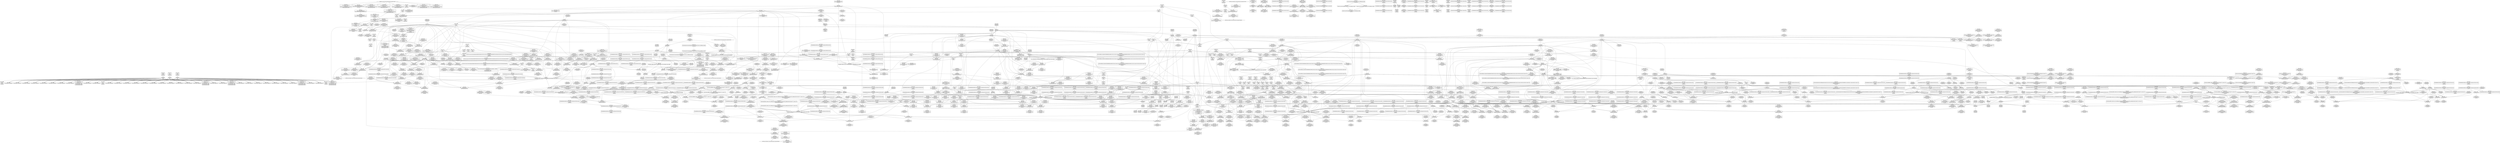 digraph {
	CE0x41eab00 [shape=record,shape=Mrecord,label="{CE0x41eab00|8:_%struct.sock*,_:_SCME_49,50_}"]
	CE0x41fdcc0 [shape=record,shape=Mrecord,label="{CE0x41fdcc0|__rcu_read_lock:entry|*SummSink*}"]
	CE0x41f1700 [shape=record,shape=Mrecord,label="{CE0x41f1700|sock_has_perm:tmp3|security/selinux/hooks.c,3964|*SummSource*}"]
	CE0x4213010 [shape=record,shape=Mrecord,label="{CE0x4213010|_ret_void,_!dbg_!27717|include/linux/rcupdate.h,424|*SummSink*}"]
	CE0x41705b0 [shape=record,shape=Mrecord,label="{CE0x41705b0|i32_2|*Constant*|*SummSink*}"]
	CE0x417d020 [shape=record,shape=Mrecord,label="{CE0x417d020|get_current:tmp|*SummSource*}"]
	CE0x4162700 [shape=record,shape=Mrecord,label="{CE0x4162700|avc_has_perm:ssid|Function::avc_has_perm&Arg::ssid::}"]
	CE0x4201aa0 [shape=record,shape=Mrecord,label="{CE0x4201aa0|task_sid:tobool1|security/selinux/hooks.c,208}"]
	CE0x5cede90 [shape=record,shape=Mrecord,label="{CE0x5cede90|sock_has_perm:entry}"]
	"CONST[source:1(input),value:2(dynamic)][purpose:{object}][SrcIdx:2]"
	CE0x416fd10 [shape=record,shape=Mrecord,label="{CE0x416fd10|i32_1|*Constant*}"]
	CE0x415e1b0 [shape=record,shape=Mrecord,label="{CE0x415e1b0|sock_has_perm:perms|Function::sock_has_perm&Arg::perms::|*SummSource*}"]
	CE0x421b830 [shape=record,shape=Mrecord,label="{CE0x421b830|%struct.lockdep_map*_null|*Constant*|*SummSink*}"]
	CE0x4229830 [shape=record,shape=Mrecord,label="{CE0x4229830|rcu_read_unlock:tmp5|include/linux/rcupdate.h,933|*SummSink*}"]
	CE0x41efd00 [shape=record,shape=Mrecord,label="{CE0x41efd00|sock_has_perm:tmp8|security/selinux/hooks.c,3969}"]
	CE0x421fe60 [shape=record,shape=Mrecord,label="{CE0x421fe60|__preempt_count_add:do.body|*SummSink*}"]
	CE0x4231cc0 [shape=record,shape=Mrecord,label="{CE0x4231cc0|__preempt_count_add:tmp3|*SummSource*}"]
	CE0x4170300 [shape=record,shape=Mrecord,label="{CE0x4170300|selinux_socket_getsockname:tmp3|*SummSink*}"]
	CE0x41faee0 [shape=record,shape=Mrecord,label="{CE0x41faee0|_ret_void,_!dbg_!27735|include/linux/rcupdate.h,884|*SummSink*}"]
	CE0x4220b40 [shape=record,shape=Mrecord,label="{CE0x4220b40|__rcu_read_lock:tmp2|*SummSource*}"]
	CE0x4171800 [shape=record,shape=Mrecord,label="{CE0x4171800|get_current:entry|*SummSource*}"]
	CE0x424bf50 [shape=record,shape=Mrecord,label="{CE0x424bf50|GLOBAL:__preempt_count|Global_var:__preempt_count|*SummSink*}"]
	CE0x42898f0 [shape=record,shape=Mrecord,label="{CE0x42898f0|rcu_lock_release:__here}"]
	CE0x4215960 [shape=record,shape=Mrecord,label="{CE0x4215960|i64*_getelementptr_inbounds_(_4_x_i64_,_4_x_i64_*___llvm_gcov_ctr130,_i64_0,_i64_2)|*Constant*|*SummSource*}"]
	CE0x4202690 [shape=record,shape=Mrecord,label="{CE0x4202690|rcu_read_lock:land.lhs.true2|*SummSource*}"]
	CE0x423a920 [shape=record,shape=Mrecord,label="{CE0x423a920|rcu_read_lock:tmp19|include/linux/rcupdate.h,882}"]
	CE0x4229ee0 [shape=record,shape=Mrecord,label="{CE0x4229ee0|_call_void_asm_sideeffect_,_memory_,_dirflag_,_fpsr_,_flags_()_#3,_!dbg_!27711,_!srcloc_!27714|include/linux/rcupdate.h,244|*SummSource*}"]
	CE0x41ed570 [shape=record,shape=Mrecord,label="{CE0x41ed570|sock_has_perm:call|security/selinux/hooks.c,3967|*SummSource*}"]
	CE0x4205b20 [shape=record,shape=Mrecord,label="{CE0x4205b20|task_sid:tmp5|security/selinux/hooks.c,208|*SummSink*}"]
	CE0x4222d10 [shape=record,shape=Mrecord,label="{CE0x4222d10|_ret_i32_%tmp6,_!dbg_!27716|security/selinux/hooks.c,197}"]
	CE0x4210de0 [shape=record,shape=Mrecord,label="{CE0x4210de0|i64*_getelementptr_inbounds_(_11_x_i64_,_11_x_i64_*___llvm_gcov_ctr132,_i64_0,_i64_10)|*Constant*|*SummSource*}"]
	CE0x41871b0 [shape=record,shape=Mrecord,label="{CE0x41871b0|sock_has_perm:type|security/selinux/hooks.c,3972|*SummSink*}"]
	CE0x41ac070 [shape=record,shape=Mrecord,label="{CE0x41ac070|cred_sid:tmp4|*LoadInst*|security/selinux/hooks.c,196|*SummSource*}"]
	CE0x4180310 [shape=record,shape=Mrecord,label="{CE0x4180310|GLOBAL:current_task|Global_var:current_task}"]
	CE0x4223aa0 [shape=record,shape=Mrecord,label="{CE0x4223aa0|GLOBAL:rcu_read_unlock|*Constant*|*SummSource*}"]
	CE0x428bd70 [shape=record,shape=Mrecord,label="{CE0x428bd70|__rcu_read_unlock:tmp|*SummSource*}"]
	"CONST[source:0(mediator),value:2(dynamic)][purpose:{object}][SnkIdx:1]"
	CE0x41ebfe0 [shape=record,shape=Mrecord,label="{CE0x41ebfe0|_ret_i32_%call7,_!dbg_!27749|security/selinux/hooks.c,210|*SummSource*}"]
	CE0x428d970 [shape=record,shape=Mrecord,label="{CE0x428d970|rcu_lock_release:tmp6|*SummSource*}"]
	CE0x41ea770 [shape=record,shape=Mrecord,label="{CE0x41ea770|8:_%struct.sock*,_:_SCME_46,47_}"]
	CE0x4162c30 [shape=record,shape=Mrecord,label="{CE0x4162c30|avc_has_perm:tclass|Function::avc_has_perm&Arg::tclass::}"]
	CE0x4274ea0 [shape=record,shape=Mrecord,label="{CE0x4274ea0|rcu_lock_release:bb|*SummSink*}"]
	CE0x416be10 [shape=record,shape=Mrecord,label="{CE0x416be10|i64*_getelementptr_inbounds_(_2_x_i64_,_2_x_i64_*___llvm_gcov_ctr98,_i64_0,_i64_1)|*Constant*|*SummSource*}"]
	CE0x42ab800 [shape=record,shape=Mrecord,label="{CE0x42ab800|_ret_void,_!dbg_!27720|./arch/x86/include/asm/preempt.h,78|*SummSink*}"]
	CE0x423b610 [shape=record,shape=Mrecord,label="{CE0x423b610|rcu_read_lock:tmp21|include/linux/rcupdate.h,884|*SummSource*}"]
	CE0x4237290 [shape=record,shape=Mrecord,label="{CE0x4237290|i8*_getelementptr_inbounds_(_25_x_i8_,_25_x_i8_*_.str45,_i32_0,_i32_0)|*Constant*|*SummSource*}"]
	CE0x41f4ec0 [shape=record,shape=Mrecord,label="{CE0x41f4ec0|rcu_read_lock:tmp12|include/linux/rcupdate.h,882|*SummSource*}"]
	CE0x41ebe30 [shape=record,shape=Mrecord,label="{CE0x41ebe30|_ret_i32_%call7,_!dbg_!27749|security/selinux/hooks.c,210}"]
	CE0x420f580 [shape=record,shape=Mrecord,label="{CE0x420f580|_call_void_lockdep_rcu_suspicious(i8*_getelementptr_inbounds_(_25_x_i8_,_25_x_i8_*_.str3,_i32_0,_i32_0),_i32_208,_i8*_getelementptr_inbounds_(_41_x_i8_,_41_x_i8_*_.str44,_i32_0,_i32_0))_#10,_!dbg_!27732|security/selinux/hooks.c,208|*SummSink*}"]
	CE0x41bb0d0 [shape=record,shape=Mrecord,label="{CE0x41bb0d0|sock_has_perm:tmp19|security/selinux/hooks.c,3977|*SummSource*}"]
	CE0x41fe090 [shape=record,shape=Mrecord,label="{CE0x41fe090|task_sid:call|security/selinux/hooks.c,208}"]
	CE0x42501a0 [shape=record,shape=Mrecord,label="{CE0x42501a0|i64*_getelementptr_inbounds_(_11_x_i64_,_11_x_i64_*___llvm_gcov_ctr132,_i64_0,_i64_9)|*Constant*|*SummSink*}"]
	CE0x4206080 [shape=record,shape=Mrecord,label="{CE0x4206080|task_sid:land.lhs.true2|*SummSource*}"]
	CE0x41e4340 [shape=record,shape=Mrecord,label="{CE0x41e4340|sock_has_perm:sid5|security/selinux/hooks.c,3976|*SummSource*}"]
	CE0x417a250 [shape=record,shape=Mrecord,label="{CE0x417a250|selinux_socket_getsockname:tmp4|*LoadInst*|security/selinux/hooks.c,4226|*SummSource*}"]
	CE0x4210ca0 [shape=record,shape=Mrecord,label="{CE0x4210ca0|rcu_lock_acquire:map|Function::rcu_lock_acquire&Arg::map::|*SummSink*}"]
	CE0x41fb7a0 [shape=record,shape=Mrecord,label="{CE0x41fb7a0|task_sid:tmp11|security/selinux/hooks.c,208}"]
	CE0x4200510 [shape=record,shape=Mrecord,label="{CE0x4200510|cred_sid:tmp2}"]
	CE0x41941e0 [shape=record,shape=Mrecord,label="{CE0x41941e0|sock_has_perm:tmp|*SummSource*}"]
	CE0x420d330 [shape=record,shape=Mrecord,label="{CE0x420d330|task_sid:tmp15|security/selinux/hooks.c,208|*SummSource*}"]
	CE0x4277b30 [shape=record,shape=Mrecord,label="{CE0x4277b30|__preempt_count_sub:entry|*SummSink*}"]
	CE0x42153d0 [shape=record,shape=Mrecord,label="{CE0x42153d0|%struct.lockdep_map*_null|*Constant*}"]
	CE0x41ac1a0 [shape=record,shape=Mrecord,label="{CE0x41ac1a0|cred_sid:tmp4|*LoadInst*|security/selinux/hooks.c,196|*SummSink*}"]
	CE0x41e5df0 [shape=record,shape=Mrecord,label="{CE0x41e5df0|avc_has_perm:entry}"]
	CE0x4160790 [shape=record,shape=Mrecord,label="{CE0x4160790|i64*_getelementptr_inbounds_(_2_x_i64_,_2_x_i64_*___llvm_gcov_ctr363,_i64_0,_i64_0)|*Constant*}"]
	CE0x41614a0 [shape=record,shape=Mrecord,label="{CE0x41614a0|sock_has_perm:ad|security/selinux/hooks.c, 3965|*SummSource*}"]
	CE0x41bb5b0 [shape=record,shape=Mrecord,label="{CE0x41bb5b0|sock_has_perm:tmp20|security/selinux/hooks.c,3977}"]
	CE0x4238bd0 [shape=record,shape=Mrecord,label="{CE0x4238bd0|i64*_getelementptr_inbounds_(_11_x_i64_,_11_x_i64_*___llvm_gcov_ctr127,_i64_0,_i64_9)|*Constant*|*SummSink*}"]
	CE0x418e500 [shape=record,shape=Mrecord,label="{CE0x418e500|i64*_getelementptr_inbounds_(_11_x_i64_,_11_x_i64_*___llvm_gcov_ctr127,_i64_0,_i64_0)|*Constant*|*SummSource*}"]
	CE0x4228c50 [shape=record,shape=Mrecord,label="{CE0x4228c50|0:_i8,_:_GCMR_rcu_read_unlock.__warned_internal_global_i8_0,_section_.data.unlikely_,_align_1:_elem_0:default:}"]
	CE0x42110f0 [shape=record,shape=Mrecord,label="{CE0x42110f0|rcu_read_unlock:tmp22|include/linux/rcupdate.h,935}"]
	CE0x418aac0 [shape=record,shape=Mrecord,label="{CE0x418aac0|sock_has_perm:retval.0|*SummSource*}"]
	CE0x41dfcc0 [shape=record,shape=Mrecord,label="{CE0x41dfcc0|__preempt_count_add:tmp|*SummSource*}"]
	CE0x417e9f0 [shape=record,shape=Mrecord,label="{CE0x417e9f0|sock_has_perm:if.then|*SummSink*}"]
	CE0x421c400 [shape=record,shape=Mrecord,label="{CE0x421c400|i64*_getelementptr_inbounds_(_4_x_i64_,_4_x_i64_*___llvm_gcov_ctr130,_i64_0,_i64_3)|*Constant*|*SummSink*}"]
	CE0x4223cc0 [shape=record,shape=Mrecord,label="{CE0x4223cc0|rcu_read_unlock:entry|*SummSink*}"]
	CE0x41ffea0 [shape=record,shape=Mrecord,label="{CE0x41ffea0|rcu_read_lock:tmp4|include/linux/rcupdate.h,882|*SummSource*}"]
	CE0x4278440 [shape=record,shape=Mrecord,label="{CE0x4278440|__preempt_count_sub:tmp6|./arch/x86/include/asm/preempt.h,78}"]
	CE0x4163020 [shape=record,shape=Mrecord,label="{CE0x4163020|i64*_getelementptr_inbounds_(_2_x_i64_,_2_x_i64_*___llvm_gcov_ctr363,_i64_0,_i64_1)|*Constant*|*SummSink*}"]
	CE0x41efb90 [shape=record,shape=Mrecord,label="{CE0x41efb90|sock_has_perm:tmp9|security/selinux/hooks.c,3969}"]
	CE0x41e8d20 [shape=record,shape=Mrecord,label="{CE0x41e8d20|8:_%struct.sock*,_:_SCME_24,25_}"]
	CE0x4273bc0 [shape=record,shape=Mrecord,label="{CE0x4273bc0|__rcu_read_unlock:tmp6|include/linux/rcupdate.h,245}"]
	CE0x4228300 [shape=record,shape=Mrecord,label="{CE0x4228300|rcu_read_lock:tmp7|include/linux/rcupdate.h,882|*SummSink*}"]
	CE0x418c040 [shape=record,shape=Mrecord,label="{CE0x418c040|cred_sid:security|security/selinux/hooks.c,196}"]
	CE0x4237510 [shape=record,shape=Mrecord,label="{CE0x4237510|i8*_getelementptr_inbounds_(_25_x_i8_,_25_x_i8_*_.str45,_i32_0,_i32_0)|*Constant*|*SummSink*}"]
	CE0x41675a0 [shape=record,shape=Mrecord,label="{CE0x41675a0|avc_has_perm:tclass|Function::avc_has_perm&Arg::tclass::|*SummSource*}"]
	CE0x41dbd40 [shape=record,shape=Mrecord,label="{CE0x41dbd40|__rcu_read_unlock:do.body|*SummSource*}"]
	CE0x41e1860 [shape=record,shape=Mrecord,label="{CE0x41e1860|sock_has_perm:u|security/selinux/hooks.c,3973}"]
	CE0x41f1ec0 [shape=record,shape=Mrecord,label="{CE0x41f1ec0|sock_has_perm:tmp5|security/selinux/hooks.c,3966|*SummSink*}"]
	CE0x42146e0 [shape=record,shape=Mrecord,label="{CE0x42146e0|__rcu_read_lock:do.body|*SummSink*}"]
	CE0x428ca80 [shape=record,shape=Mrecord,label="{CE0x428ca80|i64_ptrtoint_(i8*_blockaddress(_rcu_lock_release,_%__here)_to_i64)|*Constant*}"]
	CE0x4196fb0 [shape=record,shape=Mrecord,label="{CE0x4196fb0|_ret_i32_%call1,_!dbg_!27715|security/selinux/hooks.c,4226}"]
	CE0x41a49a0 [shape=record,shape=Mrecord,label="{CE0x41a49a0|rcu_read_unlock:tmp1|*SummSource*}"]
	CE0x41ea3e0 [shape=record,shape=Mrecord,label="{CE0x41ea3e0|8:_%struct.sock*,_:_SCME_43,44_}"]
	CE0x4291bd0 [shape=record,shape=Mrecord,label="{CE0x4291bd0|__preempt_count_sub:tmp6|./arch/x86/include/asm/preempt.h,78|*SummSource*}"]
	CE0x4207a70 [shape=record,shape=Mrecord,label="{CE0x4207a70|task_sid:if.then}"]
	CE0x422ae90 [shape=record,shape=Mrecord,label="{CE0x422ae90|rcu_read_lock:tmp5|include/linux/rcupdate.h,882|*SummSink*}"]
	CE0x424a650 [shape=record,shape=Mrecord,label="{CE0x424a650|i32_1|*Constant*}"]
	CE0x4227ae0 [shape=record,shape=Mrecord,label="{CE0x4227ae0|__rcu_read_lock:tmp7|include/linux/rcupdate.h,240}"]
	CE0x4192fd0 [shape=record,shape=Mrecord,label="{CE0x4192fd0|task_sid:if.end|*SummSource*}"]
	CE0x4200120 [shape=record,shape=Mrecord,label="{CE0x4200120|task_sid:tobool|security/selinux/hooks.c,208|*SummSource*}"]
	CE0x41e7e70 [shape=record,shape=Mrecord,label="{CE0x41e7e70|8:_%struct.sock*,_:_SCME_8,16_|*MultipleSource*|security/selinux/hooks.c, 3966|security/selinux/hooks.c,3966|security/selinux/hooks.c,3966}"]
	CE0x41f9d50 [shape=record,shape=Mrecord,label="{CE0x41f9d50|i32_77|*Constant*|*SummSource*}"]
	CE0x41e4c80 [shape=record,shape=Mrecord,label="{CE0x41e4c80|sock_has_perm:tmp16|security/selinux/hooks.c,3976}"]
	CE0x421abf0 [shape=record,shape=Mrecord,label="{CE0x421abf0|i32_0|*Constant*}"]
	CE0x41d8080 [shape=record,shape=Mrecord,label="{CE0x41d8080|__preempt_count_sub:entry|*SummSource*}"]
	CE0x423d020 [shape=record,shape=Mrecord,label="{CE0x423d020|rcu_read_unlock:tmp15|include/linux/rcupdate.h,933}"]
	CE0x42a5940 [shape=record,shape=Mrecord,label="{CE0x42a5940|_call_void_mcount()_#3|*SummSink*}"]
	CE0x4213660 [shape=record,shape=Mrecord,label="{CE0x4213660|GLOBAL:__rcu_read_unlock|*Constant*|*SummSink*}"]
	CE0x4291ae0 [shape=record,shape=Mrecord,label="{CE0x4291ae0|__rcu_read_unlock:tmp1}"]
	CE0x42a9690 [shape=record,shape=Mrecord,label="{CE0x42a9690|i64*_getelementptr_inbounds_(_4_x_i64_,_4_x_i64_*___llvm_gcov_ctr129,_i64_0,_i64_0)|*Constant*}"]
	CE0x421b320 [shape=record,shape=Mrecord,label="{CE0x421b320|i64*_getelementptr_inbounds_(_4_x_i64_,_4_x_i64_*___llvm_gcov_ctr130,_i64_0,_i64_3)|*Constant*}"]
	CE0x4187890 [shape=record,shape=Mrecord,label="{CE0x4187890|i8_2|*Constant*}"]
	CE0x428e4f0 [shape=record,shape=Mrecord,label="{CE0x428e4f0|__preempt_count_add:tmp4|./arch/x86/include/asm/preempt.h,72}"]
	CE0x41bc220 [shape=record,shape=Mrecord,label="{CE0x41bc220|rcu_read_lock:tmp14|include/linux/rcupdate.h,882}"]
	CE0x41bc0b0 [shape=record,shape=Mrecord,label="{CE0x41bc0b0|rcu_read_lock:tmp13|include/linux/rcupdate.h,882}"]
	CE0x421a8e0 [shape=record,shape=Mrecord,label="{CE0x421a8e0|_call_void_lock_acquire(%struct.lockdep_map*_%map,_i32_0,_i32_0,_i32_2,_i32_0,_%struct.lockdep_map*_null,_i64_ptrtoint_(i8*_blockaddress(_rcu_lock_acquire,_%__here)_to_i64))_#10,_!dbg_!27716|include/linux/rcupdate.h,418}"]
	CE0x4226620 [shape=record,shape=Mrecord,label="{CE0x4226620|rcu_read_lock:do.body}"]
	CE0x421b640 [shape=record,shape=Mrecord,label="{CE0x421b640|%struct.lockdep_map*_null|*Constant*|*SummSource*}"]
	CE0x42a67c0 [shape=record,shape=Mrecord,label="{CE0x42a67c0|void_(i32*,_i32,_i32*)*_asm_addl_$1,_%gs:$0_,_*m,ri,*m,_dirflag_,_fpsr_,_flags_|*SummSource*}"]
	CE0x4212a60 [shape=record,shape=Mrecord,label="{CE0x4212a60|rcu_lock_release:map|Function::rcu_lock_release&Arg::map::|*SummSink*}"]
	CE0x4274a00 [shape=record,shape=Mrecord,label="{CE0x4274a00|_call_void_mcount()_#3|*SummSource*}"]
	CE0x416fba0 [shape=record,shape=Mrecord,label="{CE0x416fba0|_call_void_lock_release(%struct.lockdep_map*_%map,_i32_1,_i64_ptrtoint_(i8*_blockaddress(_rcu_lock_release,_%__here)_to_i64))_#10,_!dbg_!27716|include/linux/rcupdate.h,423|*SummSink*}"]
	CE0x41609a0 [shape=record,shape=Mrecord,label="{CE0x41609a0|32:_%struct.sock*,_:_CRE_0,4_|*MultipleSource*|Function::selinux_socket_getsockname&Arg::sock::|security/selinux/hooks.c,4226}"]
	CE0x415dad0 [shape=record,shape=Mrecord,label="{CE0x415dad0|32:_%struct.sock*,_:_CRE_4,6_|*MultipleSource*|Function::selinux_socket_getsockname&Arg::sock::|security/selinux/hooks.c,4226}"]
	CE0x415f030 [shape=record,shape=Mrecord,label="{CE0x415f030|get_current:entry|*SummSink*}"]
	CE0x41839c0 [shape=record,shape=Mrecord,label="{CE0x41839c0|_call_void_mcount()_#3}"]
	CE0x4247060 [shape=record,shape=Mrecord,label="{CE0x4247060|_ret_void,_!dbg_!27719|./arch/x86/include/asm/preempt.h,73|*SummSource*}"]
	CE0x419b8d0 [shape=record,shape=Mrecord,label="{CE0x419b8d0|sock_has_perm:perms|Function::sock_has_perm&Arg::perms::|*SummSink*}"]
	CE0x42384c0 [shape=record,shape=Mrecord,label="{CE0x42384c0|i8*_getelementptr_inbounds_(_42_x_i8_,_42_x_i8_*_.str46,_i32_0,_i32_0)|*Constant*}"]
	CE0x42095e0 [shape=record,shape=Mrecord,label="{CE0x42095e0|task_sid:tmp7|security/selinux/hooks.c,208}"]
	CE0x4208b20 [shape=record,shape=Mrecord,label="{CE0x4208b20|cred_sid:tmp|*SummSource*}"]
	CE0x42741b0 [shape=record,shape=Mrecord,label="{CE0x42741b0|__rcu_read_unlock:do.body}"]
	CE0x428dff0 [shape=record,shape=Mrecord,label="{CE0x428dff0|i8*_undef|*Constant*}"]
	CE0x41619f0 [shape=record,shape=Mrecord,label="{CE0x41619f0|GLOBAL:rcu_read_lock|*Constant*|*SummSource*}"]
	CE0x41d5c90 [shape=record,shape=Mrecord,label="{CE0x41d5c90|i64*_getelementptr_inbounds_(_13_x_i64_,_13_x_i64_*___llvm_gcov_ctr126,_i64_0,_i64_11)|*Constant*|*SummSource*}"]
	CE0x422a3b0 [shape=record,shape=Mrecord,label="{CE0x422a3b0|rcu_read_lock:tmp6|include/linux/rcupdate.h,882|*SummSink*}"]
	CE0x424af00 [shape=record,shape=Mrecord,label="{CE0x424af00|i64_1|*Constant*}"]
	CE0x427af60 [shape=record,shape=Mrecord,label="{CE0x427af60|__rcu_read_unlock:tmp4|include/linux/rcupdate.h,244|*SummSink*}"]
	CE0x41ee470 [shape=record,shape=Mrecord,label="{CE0x41ee470|sock_has_perm:tmp6|security/selinux/hooks.c,3969|*SummSource*}"]
	CE0x42a5a50 [shape=record,shape=Mrecord,label="{CE0x42a5a50|i64*_getelementptr_inbounds_(_4_x_i64_,_4_x_i64_*___llvm_gcov_ctr134,_i64_0,_i64_2)|*Constant*}"]
	CE0x417d700 [shape=record,shape=Mrecord,label="{CE0x417d700|cred_sid:tmp5|security/selinux/hooks.c,196|*SummSink*}"]
	CE0x41e6170 [shape=record,shape=Mrecord,label="{CE0x41e6170|rcu_read_lock:tobool1|include/linux/rcupdate.h,882|*SummSource*}"]
	CE0x423b910 [shape=record,shape=Mrecord,label="{CE0x423b910|i64*_getelementptr_inbounds_(_11_x_i64_,_11_x_i64_*___llvm_gcov_ctr127,_i64_0,_i64_10)|*Constant*|*SummSink*}"]
	CE0x41abe80 [shape=record,shape=Mrecord,label="{CE0x41abe80|COLLAPSED:_CMRE:_elem_0::|security/selinux/hooks.c,196}"]
	CE0x4186510 [shape=record,shape=Mrecord,label="{CE0x4186510|sock_has_perm:tmp13|security/selinux/hooks.c,3972|*SummSink*}"]
	CE0x538c200 [shape=record,shape=Mrecord,label="{CE0x538c200|selinux_socket_getsockname:call1|security/selinux/hooks.c,4226|*SummSink*}"]
	CE0x416a010 [shape=record,shape=Mrecord,label="{CE0x416a010|task_sid:tmp3|*SummSource*}"]
	CE0x4162ee0 [shape=record,shape=Mrecord,label="{CE0x4162ee0|i32_5|*Constant*|*SummSink*}"]
	CE0x42c5880 [shape=record,shape=Mrecord,label="{CE0x42c5880|__preempt_count_sub:do.end}"]
	CE0x4200290 [shape=record,shape=Mrecord,label="{CE0x4200290|task_sid:tobool|security/selinux/hooks.c,208|*SummSink*}"]
	CE0x42451a0 [shape=record,shape=Mrecord,label="{CE0x42451a0|_call_void_asm_sideeffect_,_memory_,_dirflag_,_fpsr_,_flags_()_#3,_!dbg_!27714,_!srcloc_!27715|include/linux/rcupdate.h,239|*SummSource*}"]
	CE0x427aa90 [shape=record,shape=Mrecord,label="{CE0x427aa90|rcu_lock_acquire:tmp5|include/linux/rcupdate.h,418|*SummSink*}"]
	CE0x4193160 [shape=record,shape=Mrecord,label="{CE0x4193160|task_sid:land.lhs.true2}"]
	CE0x41818f0 [shape=record,shape=Mrecord,label="{CE0x41818f0|i32_1|*Constant*|*SummSource*}"]
	CE0x418c470 [shape=record,shape=Mrecord,label="{CE0x418c470|GLOBAL:task_sid.__warned|Global_var:task_sid.__warned|*SummSource*}"]
	CE0x4207c60 [shape=record,shape=Mrecord,label="{CE0x4207c60|task_sid:if.then|*SummSink*}"]
	CE0x424a7a0 [shape=record,shape=Mrecord,label="{CE0x424a7a0|_ret_void,_!dbg_!27719|./arch/x86/include/asm/preempt.h,73}"]
	CE0x418be60 [shape=record,shape=Mrecord,label="{CE0x418be60|cred_sid:security|security/selinux/hooks.c,196|*SummSink*}"]
	CE0x41f57b0 [shape=record,shape=Mrecord,label="{CE0x41f57b0|i64_6|*Constant*}"]
	CE0x4240620 [shape=record,shape=Mrecord,label="{CE0x4240620|__rcu_read_unlock:tmp2}"]
	CE0x423eb00 [shape=record,shape=Mrecord,label="{CE0x423eb00|rcu_lock_acquire:indirectgoto|*SummSource*}"]
	CE0x417a350 [shape=record,shape=Mrecord,label="{CE0x417a350|selinux_socket_getsockname:call1|security/selinux/hooks.c,4226}"]
	CE0x42221a0 [shape=record,shape=Mrecord,label="{CE0x42221a0|GLOBAL:cred_sid|*Constant*|*SummSource*}"]
	CE0x41e8990 [shape=record,shape=Mrecord,label="{CE0x41e8990|task_sid:do.end|*SummSource*}"]
	CE0x41ef210 [shape=record,shape=Mrecord,label="{CE0x41ef210|sock_has_perm:tmp7|security/selinux/hooks.c,3969}"]
	CE0x417e4c0 [shape=record,shape=Mrecord,label="{CE0x417e4c0|get_current:tmp}"]
	CE0x4250a20 [shape=record,shape=Mrecord,label="{CE0x4250a20|rcu_read_unlock:tmp20|include/linux/rcupdate.h,933}"]
	CE0x4215b20 [shape=record,shape=Mrecord,label="{CE0x4215b20|i64*_getelementptr_inbounds_(_4_x_i64_,_4_x_i64_*___llvm_gcov_ctr130,_i64_0,_i64_2)|*Constant*|*SummSink*}"]
	CE0x424a8b0 [shape=record,shape=Mrecord,label="{CE0x424a8b0|__preempt_count_add:val|Function::__preempt_count_add&Arg::val::}"]
	CE0x4288f20 [shape=record,shape=Mrecord,label="{CE0x4288f20|i8*_undef|*Constant*|*SummSource*}"]
	CE0x42461a0 [shape=record,shape=Mrecord,label="{CE0x42461a0|__preempt_count_add:entry|*SummSink*}"]
	CE0x4245320 [shape=record,shape=Mrecord,label="{CE0x4245320|rcu_read_unlock:if.then}"]
	CE0x4226200 [shape=record,shape=Mrecord,label="{CE0x4226200|rcu_read_unlock:tmp1}"]
	CE0x424ae70 [shape=record,shape=Mrecord,label="{CE0x424ae70|rcu_lock_release:tmp|*SummSink*}"]
	CE0x422c2f0 [shape=record,shape=Mrecord,label="{CE0x422c2f0|__rcu_read_lock:tmp|*SummSource*}"]
	CE0x4169030 [shape=record,shape=Mrecord,label="{CE0x4169030|selinux_socket_getsockname:tmp3|*SummSource*}"]
	CE0x428b400 [shape=record,shape=Mrecord,label="{CE0x428b400|i64*_getelementptr_inbounds_(_4_x_i64_,_4_x_i64_*___llvm_gcov_ctr128,_i64_0,_i64_2)|*Constant*|*SummSink*}"]
	CE0x4231180 [shape=record,shape=Mrecord,label="{CE0x4231180|__preempt_count_sub:sub|./arch/x86/include/asm/preempt.h,77}"]
	CE0x41f5040 [shape=record,shape=Mrecord,label="{CE0x41f5040|rcu_read_lock:tmp12|include/linux/rcupdate.h,882|*SummSink*}"]
	CE0x41d75e0 [shape=record,shape=Mrecord,label="{CE0x41d75e0|task_sid:tmp20|security/selinux/hooks.c,208|*SummSink*}"]
	CE0x4292d00 [shape=record,shape=Mrecord,label="{CE0x4292d00|void_(i32*,_i32,_i32*)*_asm_addl_$1,_%gs:$0_,_*m,ri,*m,_dirflag_,_fpsr_,_flags_}"]
	CE0x4287b70 [shape=record,shape=Mrecord,label="{CE0x4287b70|__rcu_read_unlock:do.body|*SummSink*}"]
	CE0x418ffd0 [shape=record,shape=Mrecord,label="{CE0x418ffd0|rcu_read_lock:tmp2}"]
	CE0x41f5640 [shape=record,shape=Mrecord,label="{CE0x41f5640|rcu_read_lock:call3|include/linux/rcupdate.h,882|*SummSink*}"]
	CE0x4199380 [shape=record,shape=Mrecord,label="{CE0x4199380|_ret_i32_%retval.0,_!dbg_!27740|security/selinux/hooks.c,3977|*SummSink*}"]
	CE0x4211b00 [shape=record,shape=Mrecord,label="{CE0x4211b00|_call_void_rcu_lock_release(%struct.lockdep_map*_rcu_lock_map)_#10,_!dbg_!27733|include/linux/rcupdate.h,935}"]
	CE0x4181ab0 [shape=record,shape=Mrecord,label="{CE0x4181ab0|sock_has_perm:net|security/selinux/hooks.c, 3966}"]
	CE0x423df50 [shape=record,shape=Mrecord,label="{CE0x423df50|rcu_read_unlock:tmp13|include/linux/rcupdate.h,933|*SummSource*}"]
	CE0x41db380 [shape=record,shape=Mrecord,label="{CE0x41db380|__preempt_count_sub:do.end|*SummSource*}"]
	CE0x42d4700 [shape=record,shape=Mrecord,label="{CE0x42d4700|i64*_getelementptr_inbounds_(_4_x_i64_,_4_x_i64_*___llvm_gcov_ctr135,_i64_0,_i64_1)|*Constant*}"]
	CE0x41ebcf0 [shape=record,shape=Mrecord,label="{CE0x41ebcf0|task_sid:task|Function::task_sid&Arg::task::|*SummSource*}"]
	CE0x41fad30 [shape=record,shape=Mrecord,label="{CE0x41fad30|_ret_void,_!dbg_!27735|include/linux/rcupdate.h,884}"]
	CE0x41fdae0 [shape=record,shape=Mrecord,label="{CE0x41fdae0|task_sid:tmp9|security/selinux/hooks.c,208}"]
	CE0x421d700 [shape=record,shape=Mrecord,label="{CE0x421d700|__preempt_count_add:bb|*SummSink*}"]
	CE0x4215090 [shape=record,shape=Mrecord,label="{CE0x4215090|GLOBAL:lock_acquire|*Constant*|*SummSink*}"]
	CE0x4225610 [shape=record,shape=Mrecord,label="{CE0x4225610|rcu_read_lock:if.then|*SummSource*}"]
	CE0x4241760 [shape=record,shape=Mrecord,label="{CE0x4241760|GLOBAL:__preempt_count_add|*Constant*}"]
	CE0x416c9b0 [shape=record,shape=Mrecord,label="{CE0x416c9b0|_call_void_mcount()_#3|*SummSource*}"]
	CE0x418b3f0 [shape=record,shape=Mrecord,label="{CE0x418b3f0|sock_has_perm:tmp18|security/selinux/hooks.c,3977}"]
	CE0x4211ca0 [shape=record,shape=Mrecord,label="{CE0x4211ca0|_call_void_rcu_lock_release(%struct.lockdep_map*_rcu_lock_map)_#10,_!dbg_!27733|include/linux/rcupdate.h,935|*SummSink*}"]
	CE0x415f500 [shape=record,shape=Mrecord,label="{CE0x415f500|selinux_socket_getsockname:tmp|*SummSink*}"]
	CE0x420e770 [shape=record,shape=Mrecord,label="{CE0x420e770|task_sid:tmp18|security/selinux/hooks.c,208|*SummSink*}"]
	CE0x42d3e50 [shape=record,shape=Mrecord,label="{CE0x42d3e50|__preempt_count_sub:tmp1|*SummSink*}"]
	CE0x418e1d0 [shape=record,shape=Mrecord,label="{CE0x418e1d0|i64*_getelementptr_inbounds_(_4_x_i64_,_4_x_i64_*___llvm_gcov_ctr128,_i64_0,_i64_3)|*Constant*}"]
	CE0x424fb60 [shape=record,shape=Mrecord,label="{CE0x424fb60|i8*_getelementptr_inbounds_(_44_x_i8_,_44_x_i8_*_.str47,_i32_0,_i32_0)|*Constant*|*SummSink*}"]
	CE0x41ea510 [shape=record,shape=Mrecord,label="{CE0x41ea510|8:_%struct.sock*,_:_SCME_44,45_}"]
	CE0x4248090 [shape=record,shape=Mrecord,label="{CE0x4248090|__rcu_read_lock:tmp5|include/linux/rcupdate.h,239|*SummSource*}"]
	CE0x4239290 [shape=record,shape=Mrecord,label="{CE0x4239290|rcu_read_lock:tmp17|include/linux/rcupdate.h,882|*SummSink*}"]
	CE0x42c9dc0 [shape=record,shape=Mrecord,label="{CE0x42c9dc0|_call_void_mcount()_#3|*SummSource*}"]
	CE0x42415f0 [shape=record,shape=Mrecord,label="{CE0x42415f0|_call_void___preempt_count_add(i32_1)_#10,_!dbg_!27711|include/linux/rcupdate.h,239|*SummSink*}"]
	CE0x42242f0 [shape=record,shape=Mrecord,label="{CE0x42242f0|_ret_void,_!dbg_!27735|include/linux/rcupdate.h,938|*SummSink*}"]
	CE0x41d5e00 [shape=record,shape=Mrecord,label="{CE0x41d5e00|task_sid:tmp24|security/selinux/hooks.c,208|*SummSource*}"]
	CE0x415da20 [shape=record,shape=Mrecord,label="{CE0x415da20|i32_0|*Constant*}"]
	CE0x4249f00 [shape=record,shape=Mrecord,label="{CE0x4249f00|rcu_lock_acquire:tmp3|*SummSink*}"]
	CE0x4192df0 [shape=record,shape=Mrecord,label="{CE0x4192df0|cred_sid:sid|security/selinux/hooks.c,197|*SummSink*}"]
	CE0x4206330 [shape=record,shape=Mrecord,label="{CE0x4206330|task_sid:land.lhs.true|*SummSource*}"]
	CE0x4238a00 [shape=record,shape=Mrecord,label="{CE0x4238a00|i64*_getelementptr_inbounds_(_11_x_i64_,_11_x_i64_*___llvm_gcov_ctr127,_i64_0,_i64_9)|*Constant*}"]
	CE0x4201fd0 [shape=record,shape=Mrecord,label="{CE0x4201fd0|rcu_read_unlock:tmp6|include/linux/rcupdate.h,933|*SummSource*}"]
	CE0x4205020 [shape=record,shape=Mrecord,label="{CE0x4205020|rcu_read_lock:bb|*SummSource*}"]
	CE0x4246e60 [shape=record,shape=Mrecord,label="{CE0x4246e60|__preempt_count_add:val|Function::__preempt_count_add&Arg::val::|*SummSource*}"]
	CE0x4206d00 [shape=record,shape=Mrecord,label="{CE0x4206d00|rcu_read_unlock:tmp3|*SummSink*}"]
	CE0x4215700 [shape=record,shape=Mrecord,label="{CE0x4215700|rcu_lock_release:tmp2}"]
	CE0x4273910 [shape=record,shape=Mrecord,label="{CE0x4273910|i64*_getelementptr_inbounds_(_4_x_i64_,_4_x_i64_*___llvm_gcov_ctr134,_i64_0,_i64_3)|*Constant*|*SummSink*}"]
	CE0x422acf0 [shape=record,shape=Mrecord,label="{CE0x422acf0|GLOBAL:__llvm_gcov_ctr127|Global_var:__llvm_gcov_ctr127|*SummSource*}"]
	CE0x423bd10 [shape=record,shape=Mrecord,label="{CE0x423bd10|rcu_read_lock:tmp22|include/linux/rcupdate.h,884|*SummSource*}"]
	CE0x420e9a0 [shape=record,shape=Mrecord,label="{CE0x420e9a0|i8_1|*Constant*}"]
	CE0x4242d50 [shape=record,shape=Mrecord,label="{CE0x4242d50|rcu_read_unlock:call|include/linux/rcupdate.h,933|*SummSource*}"]
	CE0x4209750 [shape=record,shape=Mrecord,label="{CE0x4209750|task_sid:tmp6|security/selinux/hooks.c,208|*SummSink*}"]
	CE0x419dcd0 [shape=record,shape=Mrecord,label="{CE0x419dcd0|i32_16|*Constant*|*SummSource*}"]
	CE0x42a92d0 [shape=record,shape=Mrecord,label="{CE0x42a92d0|_call_void_asm_addl_$1,_%gs:$0_,_*m,ri,*m,_dirflag_,_fpsr_,_flags_(i32*___preempt_count,_i32_%sub,_i32*___preempt_count)_#3,_!dbg_!27717,_!srcloc_!27718|./arch/x86/include/asm/preempt.h,77|*SummSink*}"]
	CE0x42aadc0 [shape=record,shape=Mrecord,label="{CE0x42aadc0|__rcu_read_unlock:tmp7|include/linux/rcupdate.h,245}"]
	CE0x423c5b0 [shape=record,shape=Mrecord,label="{CE0x423c5b0|cred_sid:bb|*SummSource*}"]
	CE0x4215260 [shape=record,shape=Mrecord,label="{CE0x4215260|i32_2|*Constant*}"]
	CE0x41f1940 [shape=record,shape=Mrecord,label="{CE0x41f1940|sock_has_perm:tmp4|security/selinux/hooks.c,3966}"]
	CE0x42483b0 [shape=record,shape=Mrecord,label="{CE0x42483b0|rcu_read_unlock:tmp9|include/linux/rcupdate.h,933|*SummSink*}"]
	CE0x42463c0 [shape=record,shape=Mrecord,label="{CE0x42463c0|rcu_read_unlock:if.end}"]
	CE0x41d5960 [shape=record,shape=Mrecord,label="{CE0x41d5960|task_sid:tmp25|security/selinux/hooks.c,208}"]
	CE0x420c820 [shape=record,shape=Mrecord,label="{CE0x420c820|i64_6|*Constant*|*SummSink*}"]
	CE0x4231110 [shape=record,shape=Mrecord,label="{CE0x4231110|i32_0|*Constant*}"]
	CE0x416b0a0 [shape=record,shape=Mrecord,label="{CE0x416b0a0|_ret_%struct.task_struct*_%tmp4,_!dbg_!27714|./arch/x86/include/asm/current.h,14|*SummSink*}"]
	CE0x42094c0 [shape=record,shape=Mrecord,label="{CE0x42094c0|rcu_read_lock:tmp4|include/linux/rcupdate.h,882}"]
	CE0x42132f0 [shape=record,shape=Mrecord,label="{CE0x42132f0|_call_void___rcu_read_unlock()_#10,_!dbg_!27734|include/linux/rcupdate.h,937|*SummSink*}"]
	CE0x4221650 [shape=record,shape=Mrecord,label="{CE0x4221650|task_sid:call7|security/selinux/hooks.c,208}"]
	CE0x4293380 [shape=record,shape=Mrecord,label="{CE0x4293380|__preempt_count_sub:tmp4|./arch/x86/include/asm/preempt.h,77|*SummSink*}"]
	CE0x41f0ee0 [shape=record,shape=Mrecord,label="{CE0x41f0ee0|i64*_getelementptr_inbounds_(_6_x_i64_,_6_x_i64_*___llvm_gcov_ctr327,_i64_0,_i64_4)|*Constant*}"]
	CE0x4186150 [shape=record,shape=Mrecord,label="{CE0x4186150|_call_void_mcount()_#3}"]
	"CONST[source:2(external),value:2(dynamic)][purpose:{subject}][SrcIdx:4]"
	CE0x4277340 [shape=record,shape=Mrecord,label="{CE0x4277340|__rcu_read_unlock:bb|*SummSink*}"]
	CE0x4243030 [shape=record,shape=Mrecord,label="{CE0x4243030|i64*_getelementptr_inbounds_(_4_x_i64_,_4_x_i64_*___llvm_gcov_ctr133,_i64_0,_i64_1)|*Constant*|*SummSink*}"]
	CE0x41fd9d0 [shape=record,shape=Mrecord,label="{CE0x41fd9d0|task_sid:tmp8|security/selinux/hooks.c,208|*SummSink*}"]
	CE0x41f0bd0 [shape=record,shape=Mrecord,label="{CE0x41f0bd0|sock_has_perm:tmp12|security/selinux/hooks.c,3970|*SummSink*}"]
	CE0x38a9050 [shape=record,shape=Mrecord,label="{CE0x38a9050|sock_has_perm:task|Function::sock_has_perm&Arg::task::|*SummSink*}"]
	CE0x41f1b00 [shape=record,shape=Mrecord,label="{CE0x41f1b00|sock_has_perm:tmp4|security/selinux/hooks.c,3966|*SummSink*}"]
	CE0x41e9b90 [shape=record,shape=Mrecord,label="{CE0x41e9b90|8:_%struct.sock*,_:_SCME_36,37_}"]
	CE0x41ea640 [shape=record,shape=Mrecord,label="{CE0x41ea640|8:_%struct.sock*,_:_SCME_45,46_}"]
	CE0x41eac30 [shape=record,shape=Mrecord,label="{CE0x41eac30|8:_%struct.sock*,_:_SCME_50,51_}"]
	CE0x4237c60 [shape=record,shape=Mrecord,label="{CE0x4237c60|i32_883|*Constant*|*SummSource*}"]
	CE0x41e53f0 [shape=record,shape=Mrecord,label="{CE0x41e53f0|sock_has_perm:sclass|security/selinux/hooks.c,3976}"]
	CE0x4166b40 [shape=record,shape=Mrecord,label="{CE0x4166b40|_call_void_mcount()_#3|*SummSink*}"]
	CE0x4289c60 [shape=record,shape=Mrecord,label="{CE0x4289c60|rcu_lock_release:indirectgoto}"]
	CE0x420dc60 [shape=record,shape=Mrecord,label="{CE0x420dc60|task_sid:tmp17|security/selinux/hooks.c,208|*SummSource*}"]
	CE0x42a98b0 [shape=record,shape=Mrecord,label="{CE0x42a98b0|i64*_getelementptr_inbounds_(_4_x_i64_,_4_x_i64_*___llvm_gcov_ctr134,_i64_0,_i64_0)|*Constant*}"]
	CE0x4236530 [shape=record,shape=Mrecord,label="{CE0x4236530|rcu_read_lock:tmp16|include/linux/rcupdate.h,882|*SummSource*}"]
	CE0x41f4d10 [shape=record,shape=Mrecord,label="{CE0x41f4d10|rcu_read_lock:tmp12|include/linux/rcupdate.h,882}"]
	CE0x4221b40 [shape=record,shape=Mrecord,label="{CE0x4221b40|task_sid:tmp27|security/selinux/hooks.c,208|*SummSink*}"]
	CE0x4208ee0 [shape=record,shape=Mrecord,label="{CE0x4208ee0|task_sid:do.end6|*SummSource*}"]
	CE0x41f2060 [shape=record,shape=Mrecord,label="{CE0x41f2060|i8_0|*Constant*}"]
	CE0x4223550 [shape=record,shape=Mrecord,label="{CE0x4223550|_call_void_rcu_read_unlock()_#10,_!dbg_!27748|security/selinux/hooks.c,209|*SummSource*}"]
	CE0x41ed640 [shape=record,shape=Mrecord,label="{CE0x41ed640|sock_has_perm:call|security/selinux/hooks.c,3967|*SummSink*}"]
	CE0x4208430 [shape=record,shape=Mrecord,label="{CE0x4208430|rcu_read_lock:call|include/linux/rcupdate.h,882|*SummSink*}"]
	CE0x424afe0 [shape=record,shape=Mrecord,label="{CE0x424afe0|rcu_lock_release:tmp1|*SummSource*}"]
	CE0x423e4c0 [shape=record,shape=Mrecord,label="{CE0x423e4c0|__rcu_read_lock:tmp6|include/linux/rcupdate.h,240|*SummSink*}"]
	CE0x416a4f0 [shape=record,shape=Mrecord,label="{CE0x416a4f0|selinux_socket_getsockname:tmp2}"]
	CE0x423f0c0 [shape=record,shape=Mrecord,label="{CE0x423f0c0|__rcu_read_lock:tmp7|include/linux/rcupdate.h,240|*SummSource*}"]
	CE0x4224e90 [shape=record,shape=Mrecord,label="{CE0x4224e90|0:_i8,_:_GCMR_rcu_read_lock.__warned_internal_global_i8_0,_section_.data.unlikely_,_align_1:_elem_0:default:}"]
	CE0x4224840 [shape=record,shape=Mrecord,label="{CE0x4224840|rcu_read_lock:if.end|*SummSink*}"]
	CE0x423b980 [shape=record,shape=Mrecord,label="{CE0x423b980|rcu_read_lock:tmp21|include/linux/rcupdate.h,884|*SummSink*}"]
	CE0x4239770 [shape=record,shape=Mrecord,label="{CE0x4239770|rcu_read_lock:tmp18|include/linux/rcupdate.h,882|*SummSource*}"]
	CE0x41682c0 [shape=record,shape=Mrecord,label="{CE0x41682c0|32:_%struct.sock*,_:_CRE_40,48_|*MultipleSource*|Function::selinux_socket_getsockname&Arg::sock::|security/selinux/hooks.c,4226}"]
	CE0x421ca70 [shape=record,shape=Mrecord,label="{CE0x421ca70|__rcu_read_lock:tmp1|*SummSource*}"]
	CE0x41e7960 [shape=record,shape=Mrecord,label="{CE0x41e7960|i64*_getelementptr_inbounds_(_6_x_i64_,_6_x_i64_*___llvm_gcov_ctr327,_i64_0,_i64_5)|*Constant*}"]
	CE0x41dbb50 [shape=record,shape=Mrecord,label="{CE0x41dbb50|i64*_getelementptr_inbounds_(_4_x_i64_,_4_x_i64_*___llvm_gcov_ctr129,_i64_0,_i64_1)|*Constant*}"]
	CE0x420c3a0 [shape=record,shape=Mrecord,label="{CE0x420c3a0|i64_6|*Constant*}"]
	CE0x42366b0 [shape=record,shape=Mrecord,label="{CE0x42366b0|rcu_read_lock:tmp16|include/linux/rcupdate.h,882|*SummSink*}"]
	CE0x41e6620 [shape=record,shape=Mrecord,label="{CE0x41e6620|i64_5|*Constant*}"]
	CE0x4245020 [shape=record,shape=Mrecord,label="{CE0x4245020|_call_void_asm_sideeffect_,_memory_,_dirflag_,_fpsr_,_flags_()_#3,_!dbg_!27714,_!srcloc_!27715|include/linux/rcupdate.h,239}"]
	CE0x4179580 [shape=record,shape=Mrecord,label="{CE0x4179580|get_current:tmp|*SummSink*}"]
	CE0x4210200 [shape=record,shape=Mrecord,label="{CE0x4210200|GLOBAL:lockdep_rcu_suspicious|*Constant*|*SummSource*}"]
	CE0x42231d0 [shape=record,shape=Mrecord,label="{CE0x42231d0|_call_void_rcu_read_unlock()_#10,_!dbg_!27748|security/selinux/hooks.c,209|*SummSink*}"]
	CE0x422b6b0 [shape=record,shape=Mrecord,label="{CE0x422b6b0|_ret_void,_!dbg_!27717|include/linux/rcupdate.h,419|*SummSource*}"]
	CE0x423f790 [shape=record,shape=Mrecord,label="{CE0x423f790|rcu_read_unlock:tmp2|*SummSource*}"]
	CE0x42457a0 [shape=record,shape=Mrecord,label="{CE0x42457a0|_call_void_mcount()_#3|*SummSource*}"]
	CE0x420aeb0 [shape=record,shape=Mrecord,label="{CE0x420aeb0|task_sid:tmp11|security/selinux/hooks.c,208|*SummSink*}"]
	CE0x415f0e0 [shape=record,shape=Mrecord,label="{CE0x415f0e0|GLOBAL:get_current|*Constant*|*SummSink*}"]
	CE0x416c070 [shape=record,shape=Mrecord,label="{CE0x416c070|get_current:tmp1|*SummSink*}"]
	CE0x41e7280 [shape=record,shape=Mrecord,label="{CE0x41e7280|avc_has_perm:auditdata|Function::avc_has_perm&Arg::auditdata::}"]
	CE0x41a5630 [shape=record,shape=Mrecord,label="{CE0x41a5630|get_current:tmp1|*SummSource*}"]
	CE0x41e8440 [shape=record,shape=Mrecord,label="{CE0x41e8440|_call_void_rcu_lock_acquire(%struct.lockdep_map*_rcu_lock_map)_#10,_!dbg_!27711|include/linux/rcupdate.h,881|*SummSink*}"]
	CE0x42272a0 [shape=record,shape=Mrecord,label="{CE0x42272a0|i64*_getelementptr_inbounds_(_4_x_i64_,_4_x_i64_*___llvm_gcov_ctr133,_i64_0,_i64_1)|*Constant*}"]
	CE0x4287fe0 [shape=record,shape=Mrecord,label="{CE0x4287fe0|__rcu_read_unlock:do.end|*SummSink*}"]
	CE0x41bba40 [shape=record,shape=Mrecord,label="{CE0x41bba40|rcu_read_unlock:tmp11|include/linux/rcupdate.h,933|*SummSource*}"]
	CE0x423fc80 [shape=record,shape=Mrecord,label="{CE0x423fc80|rcu_read_unlock:tmp12|include/linux/rcupdate.h,933|*SummSink*}"]
	CE0x41d7ff0 [shape=record,shape=Mrecord,label="{CE0x41d7ff0|GLOBAL:__preempt_count_sub|*Constant*|*SummSource*}"]
	CE0x42228d0 [shape=record,shape=Mrecord,label="{CE0x42228d0|cred_sid:entry|*SummSink*}"]
	CE0x4252db0 [shape=record,shape=Mrecord,label="{CE0x4252db0|i32_934|*Constant*|*SummSource*}"]
	CE0x4158970 [shape=record,shape=Mrecord,label="{CE0x4158970|selinux_socket_getsockname:sk|security/selinux/hooks.c,4226|*SummSource*}"]
	CE0x4223b10 [shape=record,shape=Mrecord,label="{CE0x4223b10|GLOBAL:rcu_read_unlock|*Constant*|*SummSink*}"]
	CE0x4163390 [shape=record,shape=Mrecord,label="{CE0x4163390|selinux_socket_getsockname:tmp1}"]
	CE0x4192d10 [shape=record,shape=Mrecord,label="{CE0x4192d10|0:_i32,_4:_i32,_8:_i32,_12:_i32,_:_CMRE_4,8_|*MultipleSource*|security/selinux/hooks.c,196|security/selinux/hooks.c,197|*LoadInst*|security/selinux/hooks.c,196}"]
	CE0x421a950 [shape=record,shape=Mrecord,label="{CE0x421a950|_call_void_lock_acquire(%struct.lockdep_map*_%map,_i32_0,_i32_0,_i32_2,_i32_0,_%struct.lockdep_map*_null,_i64_ptrtoint_(i8*_blockaddress(_rcu_lock_acquire,_%__here)_to_i64))_#10,_!dbg_!27716|include/linux/rcupdate.h,418|*SummSource*}"]
	CE0x4230670 [shape=record,shape=Mrecord,label="{CE0x4230670|i64*_getelementptr_inbounds_(_4_x_i64_,_4_x_i64_*___llvm_gcov_ctr129,_i64_0,_i64_3)|*Constant*|*SummSource*}"]
	CE0x4170f50 [shape=record,shape=Mrecord,label="{CE0x4170f50|sock_has_perm:cmp|security/selinux/hooks.c,3969}"]
	CE0x42207c0 [shape=record,shape=Mrecord,label="{CE0x42207c0|i64*_getelementptr_inbounds_(_4_x_i64_,_4_x_i64_*___llvm_gcov_ctr134,_i64_0,_i64_1)|*Constant*}"]
	CE0x41582d0 [shape=record,shape=Mrecord,label="{CE0x41582d0|sock_has_perm:sk|Function::sock_has_perm&Arg::sk::|*SummSink*}"]
	CE0x4245920 [shape=record,shape=Mrecord,label="{CE0x4245920|i64*_getelementptr_inbounds_(_4_x_i64_,_4_x_i64_*___llvm_gcov_ctr130,_i64_0,_i64_2)|*Constant*}"]
	CE0x41ee780 [shape=record,shape=Mrecord,label="{CE0x41ee780|sock_has_perm:tmp7|security/selinux/hooks.c,3969|*SummSource*}"]
	CE0x42776b0 [shape=record,shape=Mrecord,label="{CE0x42776b0|__rcu_read_unlock:bb|*SummSource*}"]
	CE0x4160dc0 [shape=record,shape=Mrecord,label="{CE0x4160dc0|selinux_socket_getsockname:bb|*SummSink*}"]
	CE0x42cb8a0 [shape=record,shape=Mrecord,label="{CE0x42cb8a0|__preempt_count_sub:tmp|*SummSink*}"]
	CE0x42ab320 [shape=record,shape=Mrecord,label="{CE0x42ab320|__preempt_count_add:do.end|*SummSource*}"]
	CE0x544a120 [shape=record,shape=Mrecord,label="{CE0x544a120|sock_has_perm:entry|*SummSink*}"]
	CE0x4186b30 [shape=record,shape=Mrecord,label="{CE0x4186b30|sock_has_perm:tmp14|security/selinux/hooks.c,3972|*SummSource*}"]
	CE0x427bfe0 [shape=record,shape=Mrecord,label="{CE0x427bfe0|i64*_getelementptr_inbounds_(_4_x_i64_,_4_x_i64_*___llvm_gcov_ctr135,_i64_0,_i64_0)|*Constant*}"]
	CE0x4169630 [shape=record,shape=Mrecord,label="{CE0x4169630|sock_has_perm:if.then}"]
	CE0x42238d0 [shape=record,shape=Mrecord,label="{CE0x42238d0|rcu_read_unlock:entry}"]
	CE0x424fa40 [shape=record,shape=Mrecord,label="{CE0x424fa40|i8*_getelementptr_inbounds_(_44_x_i8_,_44_x_i8_*_.str47,_i32_0,_i32_0)|*Constant*}"]
	CE0x41e5b50 [shape=record,shape=Mrecord,label="{CE0x41e5b50|i32_(i32,_i32,_i16,_i32,_%struct.common_audit_data*)*_bitcast_(i32_(i32,_i32,_i16,_i32,_%struct.common_audit_data.495*)*_avc_has_perm_to_i32_(i32,_i32,_i16,_i32,_%struct.common_audit_data*)*)|*Constant*|*SummSource*}"]
	CE0x418b990 [shape=record,shape=Mrecord,label="{CE0x418b990|GLOBAL:rcu_read_lock|*Constant*|*SummSink*}"]
	CE0x42897a0 [shape=record,shape=Mrecord,label="{CE0x42897a0|i8*_undef|*Constant*|*SummSink*}"]
	CE0x41d7490 [shape=record,shape=Mrecord,label="{CE0x41d7490|task_sid:tmp20|security/selinux/hooks.c,208|*SummSource*}"]
	CE0x4181440 [shape=record,shape=Mrecord,label="{CE0x4181440|cred_sid:tmp5|security/selinux/hooks.c,196|*SummSource*}"]
	CE0x4215f00 [shape=record,shape=Mrecord,label="{CE0x4215f00|i64*_getelementptr_inbounds_(_4_x_i64_,_4_x_i64_*___llvm_gcov_ctr133,_i64_0,_i64_0)|*Constant*|*SummSource*}"]
	CE0x420b720 [shape=record,shape=Mrecord,label="{CE0x420b720|task_sid:tmp13|security/selinux/hooks.c,208|*SummSource*}"]
	CE0x423e450 [shape=record,shape=Mrecord,label="{CE0x423e450|__rcu_read_lock:tmp6|include/linux/rcupdate.h,240|*SummSource*}"]
	CE0x4167ce0 [shape=record,shape=Mrecord,label="{CE0x4167ce0|i32_59|*Constant*|*SummSource*}"]
	CE0x41fa7b0 [shape=record,shape=Mrecord,label="{CE0x41fa7b0|i64*_getelementptr_inbounds_(_13_x_i64_,_13_x_i64_*___llvm_gcov_ctr126,_i64_0,_i64_1)|*Constant*|*SummSink*}"]
	CE0x42cb410 [shape=record,shape=Mrecord,label="{CE0x42cb410|__preempt_count_sub:tmp5|./arch/x86/include/asm/preempt.h,77|*SummSource*}"]
	CE0x421b980 [shape=record,shape=Mrecord,label="{CE0x421b980|i64_ptrtoint_(i8*_blockaddress(_rcu_lock_acquire,_%__here)_to_i64)|*Constant*}"]
	CE0x418dd20 [shape=record,shape=Mrecord,label="{CE0x418dd20|task_sid:tmp2}"]
	CE0x41f2130 [shape=record,shape=Mrecord,label="{CE0x41f2130|i8_0|*Constant*|*SummSource*}"]
	CE0x421ee20 [shape=record,shape=Mrecord,label="{CE0x421ee20|__preempt_count_sub:tmp3|*SummSource*}"]
	CE0x4201530 [shape=record,shape=Mrecord,label="{CE0x4201530|i64*_getelementptr_inbounds_(_2_x_i64_,_2_x_i64_*___llvm_gcov_ctr131,_i64_0,_i64_1)|*Constant*|*SummSink*}"]
	CE0x427df80 [shape=record,shape=Mrecord,label="{CE0x427df80|i64*_getelementptr_inbounds_(_4_x_i64_,_4_x_i64_*___llvm_gcov_ctr135,_i64_0,_i64_3)|*Constant*|*SummSink*}"]
	CE0x424ad00 [shape=record,shape=Mrecord,label="{CE0x424ad00|rcu_read_unlock:land.lhs.true|*SummSink*}"]
	CE0x4252250 [shape=record,shape=Mrecord,label="{CE0x4252250|_call_void_lockdep_rcu_suspicious(i8*_getelementptr_inbounds_(_25_x_i8_,_25_x_i8_*_.str45,_i32_0,_i32_0),_i32_934,_i8*_getelementptr_inbounds_(_44_x_i8_,_44_x_i8_*_.str47,_i32_0,_i32_0))_#10,_!dbg_!27726|include/linux/rcupdate.h,933|*SummSource*}"]
	CE0x420af80 [shape=record,shape=Mrecord,label="{CE0x420af80|task_sid:tmp13|security/selinux/hooks.c,208}"]
	CE0x4201440 [shape=record,shape=Mrecord,label="{CE0x4201440|i64_0|*Constant*}"]
	CE0x41ff1e0 [shape=record,shape=Mrecord,label="{CE0x41ff1e0|task_sid:tobool|security/selinux/hooks.c,208}"]
	CE0x41fadd0 [shape=record,shape=Mrecord,label="{CE0x41fadd0|_ret_void,_!dbg_!27735|include/linux/rcupdate.h,884|*SummSource*}"]
	CE0x42cb4d0 [shape=record,shape=Mrecord,label="{CE0x42cb4d0|i64*_getelementptr_inbounds_(_4_x_i64_,_4_x_i64_*___llvm_gcov_ctr129,_i64_0,_i64_0)|*Constant*|*SummSink*}"]
	CE0x42241e0 [shape=record,shape=Mrecord,label="{CE0x42241e0|_ret_void,_!dbg_!27735|include/linux/rcupdate.h,938|*SummSource*}"]
	CE0x415ef80 [shape=record,shape=Mrecord,label="{CE0x415ef80|sock_has_perm:entry|*SummSource*}"]
	CE0x42077b0 [shape=record,shape=Mrecord,label="{CE0x42077b0|rcu_read_lock:tmp3}"]
	CE0x418f410 [shape=record,shape=Mrecord,label="{CE0x418f410|rcu_read_lock:tmp3|*SummSource*}"]
	CE0x41e7780 [shape=record,shape=Mrecord,label="{CE0x41e7780|_ret_i32_%retval.0,_!dbg_!27728|security/selinux/avc.c,775|*SummSink*}"]
	CE0x42434e0 [shape=record,shape=Mrecord,label="{CE0x42434e0|rcu_read_unlock:tmp}"]
	CE0x416e4a0 [shape=record,shape=Mrecord,label="{CE0x416e4a0|sock_has_perm:sk_security|security/selinux/hooks.c,3964}"]
	CE0x418eb10 [shape=record,shape=Mrecord,label="{CE0x418eb10|_ret_void,_!dbg_!27717|include/linux/rcupdate.h,240}"]
	CE0x41ea8a0 [shape=record,shape=Mrecord,label="{CE0x41ea8a0|8:_%struct.sock*,_:_SCME_47,48_}"]
	CE0x41eb350 [shape=record,shape=Mrecord,label="{CE0x41eb350|i32_8|*Constant*}"]
	CE0x423ab70 [shape=record,shape=Mrecord,label="{CE0x423ab70|rcu_read_lock:tmp20|include/linux/rcupdate.h,882}"]
	CE0x420b2f0 [shape=record,shape=Mrecord,label="{CE0x420b2f0|task_sid:tmp12|security/selinux/hooks.c,208|*SummSource*}"]
	CE0x4204010 [shape=record,shape=Mrecord,label="{CE0x4204010|i64_4|*Constant*|*SummSink*}"]
	CE0x4292be0 [shape=record,shape=Mrecord,label="{CE0x4292be0|__rcu_read_unlock:tmp2|*SummSource*}"]
	CE0x416a270 [shape=record,shape=Mrecord,label="{CE0x416a270|sock_has_perm:tmp10|security/selinux/hooks.c,3969|*SummSink*}"]
	CE0x41a22d0 [shape=record,shape=Mrecord,label="{CE0x41a22d0|i64*_getelementptr_inbounds_(_13_x_i64_,_13_x_i64_*___llvm_gcov_ctr126,_i64_0,_i64_0)|*Constant*|*SummSink*}"]
	CE0x41da4c0 [shape=record,shape=Mrecord,label="{CE0x41da4c0|__preempt_count_add:tmp6|./arch/x86/include/asm/preempt.h,73|*SummSink*}"]
	CE0x4194530 [shape=record,shape=Mrecord,label="{CE0x4194530|%struct.task_struct*_(%struct.task_struct**)*_asm_movq_%gs:$_1:P_,$0_,_r,im,_dirflag_,_fpsr_,_flags_}"]
	CE0x41d4350 [shape=record,shape=Mrecord,label="{CE0x41d4350|i32_208|*Constant*|*SummSink*}"]
	CE0x4274b50 [shape=record,shape=Mrecord,label="{CE0x4274b50|i64*_getelementptr_inbounds_(_4_x_i64_,_4_x_i64_*___llvm_gcov_ctr135,_i64_0,_i64_3)|*Constant*}"]
	CE0x4287be0 [shape=record,shape=Mrecord,label="{CE0x4287be0|__rcu_read_unlock:do.end}"]
	CE0x4216230 [shape=record,shape=Mrecord,label="{CE0x4216230|__rcu_read_lock:tmp3|*SummSink*}"]
	CE0x4210270 [shape=record,shape=Mrecord,label="{CE0x4210270|GLOBAL:lockdep_rcu_suspicious|*Constant*|*SummSink*}"]
	CE0x41bc700 [shape=record,shape=Mrecord,label="{CE0x41bc700|rcu_read_lock:tmp14|include/linux/rcupdate.h,882|*SummSource*}"]
	CE0x4249e90 [shape=record,shape=Mrecord,label="{CE0x4249e90|rcu_lock_acquire:tmp3|*SummSource*}"]
	CE0x42aab70 [shape=record,shape=Mrecord,label="{CE0x42aab70|__rcu_read_unlock:tmp6|include/linux/rcupdate.h,245|*SummSink*}"]
	CE0x4226be0 [shape=record,shape=Mrecord,label="{CE0x4226be0|cred_sid:tmp6|security/selinux/hooks.c,197}"]
	CE0x4250830 [shape=record,shape=Mrecord,label="{CE0x4250830|rcu_read_unlock:tmp19|include/linux/rcupdate.h,933|*SummSink*}"]
	CE0x41f0930 [shape=record,shape=Mrecord,label="{CE0x41f0930|sock_has_perm:tmp12|security/selinux/hooks.c,3970}"]
	CE0x42160e0 [shape=record,shape=Mrecord,label="{CE0x42160e0|i64*_getelementptr_inbounds_(_4_x_i64_,_4_x_i64_*___llvm_gcov_ctr133,_i64_0,_i64_0)|*Constant*|*SummSink*}"]
	CE0x41bbb70 [shape=record,shape=Mrecord,label="{CE0x41bbb70|rcu_read_unlock:tmp11|include/linux/rcupdate.h,933|*SummSink*}"]
	CE0x4279860 [shape=record,shape=Mrecord,label="{CE0x4279860|rcu_lock_release:tmp4|include/linux/rcupdate.h,423|*SummSink*}"]
	CE0x418c650 [shape=record,shape=Mrecord,label="{CE0x418c650|__rcu_read_lock:entry}"]
	CE0x41ff770 [shape=record,shape=Mrecord,label="{CE0x41ff770|_call_void_mcount()_#3}"]
	CE0x4203700 [shape=record,shape=Mrecord,label="{CE0x4203700|cred_sid:sid|security/selinux/hooks.c,197}"]
	CE0x420fc60 [shape=record,shape=Mrecord,label="{CE0x420fc60|i8*_getelementptr_inbounds_(_25_x_i8_,_25_x_i8_*_.str3,_i32_0,_i32_0)|*Constant*}"]
	CE0x41782e0 [shape=record,shape=Mrecord,label="{CE0x41782e0|sock_has_perm:bb}"]
	CE0x41917f0 [shape=record,shape=Mrecord,label="{CE0x41917f0|i64*_getelementptr_inbounds_(_4_x_i64_,_4_x_i64_*___llvm_gcov_ctr128,_i64_0,_i64_0)|*Constant*|*SummSink*}"]
	CE0x4202520 [shape=record,shape=Mrecord,label="{CE0x4202520|rcu_read_lock:land.lhs.true2}"]
	CE0x4168ae0 [shape=record,shape=Mrecord,label="{CE0x4168ae0|sock_has_perm:sk_security|security/selinux/hooks.c,3964|*SummSink*}"]
	CE0x41ff4b0 [shape=record,shape=Mrecord,label="{CE0x41ff4b0|cred_sid:tmp3}"]
	CE0x41ef2a0 [shape=record,shape=Mrecord,label="{CE0x41ef2a0|sock_has_perm:tmp7|security/selinux/hooks.c,3969|*SummSink*}"]
	CE0x4169720 [shape=record,shape=Mrecord,label="{CE0x4169720|sock_has_perm:if.then|*SummSource*}"]
	CE0x41db4c0 [shape=record,shape=Mrecord,label="{CE0x41db4c0|__preempt_count_add:tmp7|./arch/x86/include/asm/preempt.h,73|*SummSink*}"]
	CE0x4203b80 [shape=record,shape=Mrecord,label="{CE0x4203b80|COLLAPSED:_GCMRE___llvm_gcov_ctr127_internal_global_11_x_i64_zeroinitializer:_elem_0:default:}"]
	CE0x4211290 [shape=record,shape=Mrecord,label="{CE0x4211290|rcu_read_unlock:tmp22|include/linux/rcupdate.h,935|*SummSource*}"]
	CE0x4212db0 [shape=record,shape=Mrecord,label="{CE0x4212db0|_ret_void,_!dbg_!27717|include/linux/rcupdate.h,424}"]
	CE0x4208ab0 [shape=record,shape=Mrecord,label="{CE0x4208ab0|COLLAPSED:_GCMRE___llvm_gcov_ctr131_internal_global_2_x_i64_zeroinitializer:_elem_0:default:}"]
	CE0x42756d0 [shape=record,shape=Mrecord,label="{CE0x42756d0|__preempt_count_add:tmp5|./arch/x86/include/asm/preempt.h,72|*SummSource*}"]
	CE0x420feb0 [shape=record,shape=Mrecord,label="{CE0x420feb0|i8*_getelementptr_inbounds_(_25_x_i8_,_25_x_i8_*_.str3,_i32_0,_i32_0)|*Constant*|*SummSource*}"]
	CE0x41e3330 [shape=record,shape=Mrecord,label="{CE0x41e3330|sock_has_perm:net3|security/selinux/hooks.c,3974|*SummSource*}"]
	CE0x4232580 [shape=record,shape=Mrecord,label="{CE0x4232580|__preempt_count_add:tmp7|./arch/x86/include/asm/preempt.h,73|*SummSource*}"]
	CE0x41a4460 [shape=record,shape=Mrecord,label="{CE0x41a4460|task_sid:do.body5|*SummSink*}"]
	CE0x41ee670 [shape=record,shape=Mrecord,label="{CE0x41ee670|sock_has_perm:tmp6|security/selinux/hooks.c,3969|*SummSink*}"]
	CE0x424c3a0 [shape=record,shape=Mrecord,label="{CE0x424c3a0|GLOBAL:rcu_read_unlock.__warned|Global_var:rcu_read_unlock.__warned|*SummSink*}"]
	CE0x415b870 [shape=record,shape=Mrecord,label="{CE0x415b870|selinux_socket_getsockname:sock|Function::selinux_socket_getsockname&Arg::sock::|*SummSource*}"]
	CE0x4205c50 [shape=record,shape=Mrecord,label="{CE0x4205c50|cred_sid:tmp1}"]
	CE0x42323f0 [shape=record,shape=Mrecord,label="{CE0x42323f0|__preempt_count_add:tmp7|./arch/x86/include/asm/preempt.h,73}"]
	CE0x4202b90 [shape=record,shape=Mrecord,label="{CE0x4202b90|i32_0|*Constant*}"]
	CE0x41e34b0 [shape=record,shape=Mrecord,label="{CE0x41e34b0|sock_has_perm:net3|security/selinux/hooks.c,3974|*SummSink*}"]
	CE0x41623b0 [shape=record,shape=Mrecord,label="{CE0x41623b0|i64*_getelementptr_inbounds_(_11_x_i64_,_11_x_i64_*___llvm_gcov_ctr132,_i64_0,_i64_1)|*Constant*|*SummSink*}"]
	CE0x421d9a0 [shape=record,shape=Mrecord,label="{CE0x421d9a0|__preempt_count_sub:tmp|*SummSource*}"]
	CE0x42422b0 [shape=record,shape=Mrecord,label="{CE0x42422b0|rcu_read_unlock:tobool1|include/linux/rcupdate.h,933}"]
	CE0x417e070 [shape=record,shape=Mrecord,label="{CE0x417e070|i64*_getelementptr_inbounds_(_2_x_i64_,_2_x_i64_*___llvm_gcov_ctr98,_i64_0,_i64_0)|*Constant*|*SummSource*}"]
	CE0x41e32c0 [shape=record,shape=Mrecord,label="{CE0x41e32c0|sock_has_perm:net3|security/selinux/hooks.c,3974}"]
	CE0x41e87b0 [shape=record,shape=Mrecord,label="{CE0x41e87b0|_call_void_rcu_lock_acquire(%struct.lockdep_map*_rcu_lock_map)_#10,_!dbg_!27711|include/linux/rcupdate.h,881|*SummSource*}"]
	CE0x422a080 [shape=record,shape=Mrecord,label="{CE0x422a080|_call_void___preempt_count_sub(i32_1)_#10,_!dbg_!27715|include/linux/rcupdate.h,244}"]
	CE0x41e9370 [shape=record,shape=Mrecord,label="{CE0x41e9370|8:_%struct.sock*,_:_SCME_29,30_}"]
	CE0x41e2440 [shape=record,shape=Mrecord,label="{CE0x41e2440|sock_has_perm:tmp17|security/selinux/hooks.c,3976|*SummSource*}"]
	CE0x4251730 [shape=record,shape=Mrecord,label="{CE0x4251730|rcu_read_unlock:tmp17|include/linux/rcupdate.h,933}"]
	CE0x4222600 [shape=record,shape=Mrecord,label="{CE0x4222600|GLOBAL:cred_sid|*Constant*|*SummSink*}"]
	CE0x41fde90 [shape=record,shape=Mrecord,label="{CE0x41fde90|_call_void_rcu_lock_acquire(%struct.lockdep_map*_rcu_lock_map)_#10,_!dbg_!27711|include/linux/rcupdate.h,881}"]
	CE0x4252b60 [shape=record,shape=Mrecord,label="{CE0x4252b60|i32_934|*Constant*}"]
	CE0x418de00 [shape=record,shape=Mrecord,label="{CE0x418de00|task_sid:tmp2|*SummSink*}"]
	CE0x4214270 [shape=record,shape=Mrecord,label="{CE0x4214270|GLOBAL:rcu_lock_release|*Constant*}"]
	CE0x418f4b0 [shape=record,shape=Mrecord,label="{CE0x418f4b0|rcu_read_lock:tmp3|*SummSink*}"]
	CE0x428afd0 [shape=record,shape=Mrecord,label="{CE0x428afd0|__rcu_read_lock:do.end|*SummSink*}"]
	CE0x4228e10 [shape=record,shape=Mrecord,label="{CE0x4228e10|rcu_read_unlock:tmp8|include/linux/rcupdate.h,933|*SummSource*}"]
	CE0x41e88b0 [shape=record,shape=Mrecord,label="{CE0x41e88b0|task_sid:bb|*SummSink*}"]
	CE0x42051b0 [shape=record,shape=Mrecord,label="{CE0x42051b0|rcu_read_lock:land.lhs.true}"]
	CE0x420cad0 [shape=record,shape=Mrecord,label="{CE0x420cad0|i64_7|*Constant*|*SummSource*}"]
	CE0x421d830 [shape=record,shape=Mrecord,label="{CE0x421d830|COLLAPSED:_GCMRE___llvm_gcov_ctr135_internal_global_4_x_i64_zeroinitializer:_elem_0:default:}"]
	CE0x41ebb00 [shape=record,shape=Mrecord,label="{CE0x41ebb00|task_sid:task|Function::task_sid&Arg::task::}"]
	CE0x5cede20 [shape=record,shape=Mrecord,label="{CE0x5cede20|GLOBAL:sock_has_perm|*Constant*|*SummSource*}"]
	CE0x41e9800 [shape=record,shape=Mrecord,label="{CE0x41e9800|8:_%struct.sock*,_:_SCME_33,34_}"]
	CE0x420ccb0 [shape=record,shape=Mrecord,label="{CE0x420ccb0|task_sid:tmp14|security/selinux/hooks.c,208}"]
	CE0x4201310 [shape=record,shape=Mrecord,label="{CE0x4201310|i64_3|*Constant*|*SummSource*}"]
	CE0x423e1f0 [shape=record,shape=Mrecord,label="{CE0x423e1f0|rcu_read_unlock:tmp14|include/linux/rcupdate.h,933}"]
	CE0x4273c30 [shape=record,shape=Mrecord,label="{CE0x4273c30|__rcu_read_unlock:tmp6|include/linux/rcupdate.h,245|*SummSource*}"]
	CE0x424bb10 [shape=record,shape=Mrecord,label="{CE0x424bb10|rcu_read_unlock:bb}"]
	CE0x4208600 [shape=record,shape=Mrecord,label="{CE0x4208600|GLOBAL:__llvm_gcov_ctr126|Global_var:__llvm_gcov_ctr126|*SummSink*}"]
	CE0x42744c0 [shape=record,shape=Mrecord,label="{CE0x42744c0|rcu_lock_acquire:__here|*SummSink*}"]
	CE0x41e4f90 [shape=record,shape=Mrecord,label="{CE0x41e4f90|i32_4|*Constant*}"]
	CE0x41f4510 [shape=record,shape=Mrecord,label="{CE0x41f4510|rcu_read_lock:tmp10|include/linux/rcupdate.h,882|*SummSource*}"]
	CE0x427b980 [shape=record,shape=Mrecord,label="{CE0x427b980|rcu_lock_acquire:__here|*SummSource*}"]
	CE0x41fc340 [shape=record,shape=Mrecord,label="{CE0x41fc340|rcu_read_lock:tmp5|include/linux/rcupdate.h,882}"]
	CE0x41e7e00 [shape=record,shape=Mrecord,label="{CE0x41e7e00|8:_%struct.sock*,_:_SCME_0,4_|*MultipleSource*|security/selinux/hooks.c, 3966|security/selinux/hooks.c,3966|security/selinux/hooks.c,3966}"]
	CE0x42474c0 [shape=record,shape=Mrecord,label="{CE0x42474c0|rcu_read_unlock:do.end|*SummSink*}"]
	CE0x4193970 [shape=record,shape=Mrecord,label="{CE0x4193970|task_sid:tmp4|*LoadInst*|security/selinux/hooks.c,208|*SummSink*}"]
	CE0x41eda20 [shape=record,shape=Mrecord,label="{CE0x41eda20|i32_2|*Constant*}"]
	CE0x41e3d20 [shape=record,shape=Mrecord,label="{CE0x41e3d20|sock_has_perm:sk4|security/selinux/hooks.c,3974|*SummSink*}"]
	CE0x41eb5b0 [shape=record,shape=Mrecord,label="{CE0x41eb5b0|i32_8|*Constant*|*SummSink*}"]
	CE0x4170480 [shape=record,shape=Mrecord,label="{CE0x4170480|sock_has_perm:sid|security/selinux/hooks.c,3969|*SummSink*}"]
	CE0x42214d0 [shape=record,shape=Mrecord,label="{CE0x42214d0|task_sid:tmp26|security/selinux/hooks.c,208|*SummSink*}"]
	CE0x41e37d0 [shape=record,shape=Mrecord,label="{CE0x41e37d0|sock_has_perm:tmp15|security/selinux/hooks.c,3974|*SummSource*}"]
	CE0x41fec70 [shape=record,shape=Mrecord,label="{CE0x41fec70|rcu_read_lock:tmp|*SummSink*}"]
	CE0x4244820 [shape=record,shape=Mrecord,label="{CE0x4244820|rcu_lock_release:tmp}"]
	CE0x428c0a0 [shape=record,shape=Mrecord,label="{CE0x428c0a0|i64*_getelementptr_inbounds_(_4_x_i64_,_4_x_i64_*___llvm_gcov_ctr128,_i64_0,_i64_2)|*Constant*}"]
	CE0x416ba90 [shape=record,shape=Mrecord,label="{CE0x416ba90|i64*_getelementptr_inbounds_(_2_x_i64_,_2_x_i64_*___llvm_gcov_ctr98,_i64_0,_i64_1)|*Constant*|*SummSink*}"]
	"CONST[source:0(mediator),value:2(dynamic)][purpose:{object}][SnkIdx:2]"
	CE0x4200580 [shape=record,shape=Mrecord,label="{CE0x4200580|cred_sid:tmp2|*SummSource*}"]
	CE0x4251810 [shape=record,shape=Mrecord,label="{CE0x4251810|rcu_read_unlock:tmp17|include/linux/rcupdate.h,933|*SummSink*}"]
	CE0x420b860 [shape=record,shape=Mrecord,label="{CE0x420b860|task_sid:tobool4|security/selinux/hooks.c,208}"]
	CE0x41eedf0 [shape=record,shape=Mrecord,label="{CE0x41eedf0|i64_2|*Constant*}"]
	CE0x4178270 [shape=record,shape=Mrecord,label="{CE0x4178270|sock_has_perm:if.end|*SummSource*}"]
	CE0x416d230 [shape=record,shape=Mrecord,label="{CE0x416d230|_call_void___rcu_read_lock()_#10,_!dbg_!27710|include/linux/rcupdate.h,879}"]
	CE0x423eda0 [shape=record,shape=Mrecord,label="{CE0x423eda0|rcu_lock_acquire:__here}"]
	CE0x4243a60 [shape=record,shape=Mrecord,label="{CE0x4243a60|rcu_read_unlock:tmp2|*SummSink*}"]
	CE0x41fe250 [shape=record,shape=Mrecord,label="{CE0x41fe250|task_sid:call|security/selinux/hooks.c,208|*SummSource*}"]
	CE0x42928f0 [shape=record,shape=Mrecord,label="{CE0x42928f0|_call_void_asm_addl_$1,_%gs:$0_,_*m,ri,*m,_dirflag_,_fpsr_,_flags_(i32*___preempt_count,_i32_%val,_i32*___preempt_count)_#3,_!dbg_!27714,_!srcloc_!27717|./arch/x86/include/asm/preempt.h,72|*SummSink*}"]
	CE0x41ea180 [shape=record,shape=Mrecord,label="{CE0x41ea180|8:_%struct.sock*,_:_SCME_41,42_}"]
	CE0x41fc7f0 [shape=record,shape=Mrecord,label="{CE0x41fc7f0|task_sid:tmp8|security/selinux/hooks.c,208}"]
	CE0x4229290 [shape=record,shape=Mrecord,label="{CE0x4229290|rcu_read_lock:tmp8|include/linux/rcupdate.h,882}"]
	CE0x41700f0 [shape=record,shape=Mrecord,label="{CE0x41700f0|GLOBAL:lock_release|*Constant*}"]
	CE0x42139e0 [shape=record,shape=Mrecord,label="{CE0x42139e0|__rcu_read_unlock:entry|*SummSource*}"]
	CE0x422b390 [shape=record,shape=Mrecord,label="{CE0x422b390|rcu_read_lock:call|include/linux/rcupdate.h,882}"]
	CE0x423c8a0 [shape=record,shape=Mrecord,label="{CE0x423c8a0|i64*_getelementptr_inbounds_(_2_x_i64_,_2_x_i64_*___llvm_gcov_ctr131,_i64_0,_i64_0)|*Constant*}"]
	CE0x41fdc50 [shape=record,shape=Mrecord,label="{CE0x41fdc50|__rcu_read_lock:entry|*SummSource*}"]
	CE0x4180380 [shape=record,shape=Mrecord,label="{CE0x4180380|get_current:tmp4|./arch/x86/include/asm/current.h,14|*SummSink*}"]
	CE0x4243c70 [shape=record,shape=Mrecord,label="{CE0x4243c70|rcu_read_unlock:tmp3}"]
	CE0x424e7f0 [shape=record,shape=Mrecord,label="{CE0x424e7f0|rcu_read_unlock:tmp16|include/linux/rcupdate.h,933}"]
	CE0x41e8a00 [shape=record,shape=Mrecord,label="{CE0x41e8a00|task_sid:do.end6}"]
	CE0x423e3e0 [shape=record,shape=Mrecord,label="{CE0x423e3e0|__rcu_read_lock:tmp6|include/linux/rcupdate.h,240}"]
	CE0x423f720 [shape=record,shape=Mrecord,label="{CE0x423f720|rcu_read_unlock:tmp2}"]
	CE0x41981e0 [shape=record,shape=Mrecord,label="{CE0x41981e0|_ret_i32_%call1,_!dbg_!27715|security/selinux/hooks.c,4226|*SummSink*}"]
	CE0x427d5b0 [shape=record,shape=Mrecord,label="{CE0x427d5b0|__rcu_read_unlock:tmp1|*SummSource*}"]
	CE0x4292a20 [shape=record,shape=Mrecord,label="{CE0x4292a20|__preempt_count_add:tmp5|./arch/x86/include/asm/preempt.h,72|*SummSink*}"]
	CE0x41a4370 [shape=record,shape=Mrecord,label="{CE0x41a4370|task_sid:do.body5|*SummSource*}"]
	CE0x4220ad0 [shape=record,shape=Mrecord,label="{CE0x4220ad0|__rcu_read_lock:tmp2}"]
	CE0x41f2450 [shape=record,shape=Mrecord,label="{CE0x41f2450|GLOBAL:task_sid|*Constant*}"]
	CE0x4202840 [shape=record,shape=Mrecord,label="{CE0x4202840|cred_sid:tmp6|security/selinux/hooks.c,197|*SummSink*}"]
	CE0x42052d0 [shape=record,shape=Mrecord,label="{CE0x42052d0|rcu_read_lock:land.lhs.true|*SummSource*}"]
	CE0x42cb640 [shape=record,shape=Mrecord,label="{CE0x42cb640|__preempt_count_sub:tmp1}"]
	CE0x42777e0 [shape=record,shape=Mrecord,label="{CE0x42777e0|__rcu_read_unlock:tmp2|*SummSink*}"]
	CE0x42a8e70 [shape=record,shape=Mrecord,label="{CE0x42a8e70|__preempt_count_sub:do.body|*SummSource*}"]
	CE0x4209080 [shape=record,shape=Mrecord,label="{CE0x4209080|task_sid:do.body}"]
	CE0x415f450 [shape=record,shape=Mrecord,label="{CE0x415f450|i32_5|*Constant*|*SummSource*}"]
	CE0x4206590 [shape=record,shape=Mrecord,label="{CE0x4206590|_call_void_mcount()_#3|*SummSource*}"]
	CE0x4181580 [shape=record,shape=Mrecord,label="{CE0x4181580|i32_1|*Constant*}"]
	CE0x427de20 [shape=record,shape=Mrecord,label="{CE0x427de20|i64*_getelementptr_inbounds_(_4_x_i64_,_4_x_i64_*___llvm_gcov_ctr135,_i64_0,_i64_3)|*Constant*|*SummSource*}"]
	CE0x4194170 [shape=record,shape=Mrecord,label="{CE0x4194170|COLLAPSED:_GCMRE___llvm_gcov_ctr327_internal_global_6_x_i64_zeroinitializer:_elem_0:default:}"]
	CE0x41d7420 [shape=record,shape=Mrecord,label="{CE0x41d7420|task_sid:tmp21|security/selinux/hooks.c,208}"]
	CE0x4232890 [shape=record,shape=Mrecord,label="{CE0x4232890|__preempt_count_add:tmp2|*SummSink*}"]
	CE0x41d6e30 [shape=record,shape=Mrecord,label="{CE0x41d6e30|i64*_getelementptr_inbounds_(_13_x_i64_,_13_x_i64_*___llvm_gcov_ctr126,_i64_0,_i64_9)|*Constant*|*SummSink*}"]
	CE0x420d8a0 [shape=record,shape=Mrecord,label="{CE0x420d8a0|task_sid:tmp16|security/selinux/hooks.c,208|*SummSink*}"]
	CE0x4247180 [shape=record,shape=Mrecord,label="{CE0x4247180|rcu_read_unlock:land.lhs.true|*SummSource*}"]
	CE0x4208800 [shape=record,shape=Mrecord,label="{CE0x4208800|task_sid:tmp6|security/selinux/hooks.c,208}"]
	CE0x4242dc0 [shape=record,shape=Mrecord,label="{CE0x4242dc0|rcu_read_unlock:call|include/linux/rcupdate.h,933|*SummSink*}"]
	CE0x415eed0 [shape=record,shape=Mrecord,label="{CE0x415eed0|selinux_socket_getsockname:tmp|*SummSource*}"]
	CE0x41f0f50 [shape=record,shape=Mrecord,label="{CE0x41f0f50|i64*_getelementptr_inbounds_(_6_x_i64_,_6_x_i64_*___llvm_gcov_ctr327,_i64_0,_i64_4)|*Constant*|*SummSource*}"]
	CE0x417fcf0 [shape=record,shape=Mrecord,label="{CE0x417fcf0|32:_%struct.sock*,_:_CRE_8,16_|*MultipleSource*|Function::selinux_socket_getsockname&Arg::sock::|security/selinux/hooks.c,4226}"]
	CE0x4227650 [shape=record,shape=Mrecord,label="{CE0x4227650|COLLAPSED:_GCMRE___llvm_gcov_ctr132_internal_global_11_x_i64_zeroinitializer:_elem_0:default:}"]
	CE0x4170890 [shape=record,shape=Mrecord,label="{CE0x4170890|sock_has_perm:sid|security/selinux/hooks.c,3969|*SummSource*}"]
	CE0x4204290 [shape=record,shape=Mrecord,label="{CE0x4204290|i64_5|*Constant*}"]
	CE0x420d220 [shape=record,shape=Mrecord,label="{CE0x420d220|task_sid:tmp16|security/selinux/hooks.c,208}"]
	CE0x4245ce0 [shape=record,shape=Mrecord,label="{CE0x4245ce0|rcu_read_unlock:tobool|include/linux/rcupdate.h,933}"]
	CE0x424b520 [shape=record,shape=Mrecord,label="{CE0x424b520|GLOBAL:rcu_read_unlock.__warned|Global_var:rcu_read_unlock.__warned}"]
	CE0x4185fb0 [shape=record,shape=Mrecord,label="{CE0x4185fb0|sock_has_perm:tmp9|security/selinux/hooks.c,3969|*SummSource*}"]
	CE0x418e390 [shape=record,shape=Mrecord,label="{CE0x418e390|i64*_getelementptr_inbounds_(_11_x_i64_,_11_x_i64_*___llvm_gcov_ctr127,_i64_0,_i64_0)|*Constant*}"]
	CE0x4236090 [shape=record,shape=Mrecord,label="{CE0x4236090|rcu_read_lock:tmp15|include/linux/rcupdate.h,882|*SummSource*}"]
	CE0x418cb50 [shape=record,shape=Mrecord,label="{CE0x418cb50|i32_77|*Constant*}"]
	CE0x41ea2b0 [shape=record,shape=Mrecord,label="{CE0x41ea2b0|8:_%struct.sock*,_:_SCME_42,43_}"]
	CE0x423aa00 [shape=record,shape=Mrecord,label="{CE0x423aa00|rcu_read_lock:tmp19|include/linux/rcupdate.h,882|*SummSink*}"]
	CE0x41e6a90 [shape=record,shape=Mrecord,label="{CE0x41e6a90|rcu_read_lock:tmp9|include/linux/rcupdate.h,882|*SummSource*}"]
	CE0x41fb6a0 [shape=record,shape=Mrecord,label="{CE0x41fb6a0|task_sid:tmp10|security/selinux/hooks.c,208}"]
	CE0x4200a20 [shape=record,shape=Mrecord,label="{CE0x4200a20|task_sid:tmp}"]
	CE0x41d4b80 [shape=record,shape=Mrecord,label="{CE0x41d4b80|i64*_getelementptr_inbounds_(_13_x_i64_,_13_x_i64_*___llvm_gcov_ctr126,_i64_0,_i64_10)|*Constant*|*SummSource*}"]
	CE0x41943c0 [shape=record,shape=Mrecord,label="{CE0x41943c0|GLOBAL:current_task|Global_var:current_task|*SummSource*}"]
	CE0x4167840 [shape=record,shape=Mrecord,label="{CE0x4167840|_ret_i32_%retval.0,_!dbg_!27728|security/selinux/avc.c,775}"]
	CE0x420c470 [shape=record,shape=Mrecord,label="{CE0x420c470|i64_6|*Constant*|*SummSource*}"]
	CE0x4226d50 [shape=record,shape=Mrecord,label="{CE0x4226d50|cred_sid:tmp6|security/selinux/hooks.c,197|*SummSource*}"]
	CE0x41d3d10 [shape=record,shape=Mrecord,label="{CE0x41d3d10|sock_has_perm:tmp2|*LoadInst*|security/selinux/hooks.c,3964|*SummSink*}"]
	CE0x427b160 [shape=record,shape=Mrecord,label="{CE0x427b160|_call_void_mcount()_#3|*SummSink*}"]
	CE0x4164350 [shape=record,shape=Mrecord,label="{CE0x4164350|get_current:tmp1}"]
	CE0x422b810 [shape=record,shape=Mrecord,label="{CE0x422b810|__rcu_read_lock:tmp5|include/linux/rcupdate.h,239|*SummSink*}"]
	CE0x418de70 [shape=record,shape=Mrecord,label="{CE0x418de70|task_sid:tmp3}"]
	CE0x4228470 [shape=record,shape=Mrecord,label="{CE0x4228470|GLOBAL:rcu_read_lock.__warned|Global_var:rcu_read_lock.__warned}"]
	CE0x41db800 [shape=record,shape=Mrecord,label="{CE0x41db800|__preempt_count_sub:bb}"]
	CE0x4287850 [shape=record,shape=Mrecord,label="{CE0x4287850|_call_void_mcount()_#3|*SummSource*}"]
	CE0x41db3f0 [shape=record,shape=Mrecord,label="{CE0x41db3f0|__preempt_count_sub:do.end|*SummSink*}"]
	CE0x419c9a0 [shape=record,shape=Mrecord,label="{CE0x419c9a0|i32_16|*Constant*|*SummSink*}"]
	CE0x420bd20 [shape=record,shape=Mrecord,label="{CE0x420bd20|task_sid:call3|security/selinux/hooks.c,208|*SummSink*}"]
	CE0x4160e70 [shape=record,shape=Mrecord,label="{CE0x4160e70|i64*_getelementptr_inbounds_(_2_x_i64_,_2_x_i64_*___llvm_gcov_ctr363,_i64_0,_i64_0)|*Constant*|*SummSink*}"]
	CE0x42043f0 [shape=record,shape=Mrecord,label="{CE0x42043f0|GLOBAL:rcu_lock_acquire|*Constant*}"]
	CE0x42aa6d0 [shape=record,shape=Mrecord,label="{CE0x42aa6d0|i64*_getelementptr_inbounds_(_4_x_i64_,_4_x_i64_*___llvm_gcov_ctr129,_i64_0,_i64_1)|*Constant*|*SummSink*}"]
	CE0x41a4cb0 [shape=record,shape=Mrecord,label="{CE0x41a4cb0|i64*_getelementptr_inbounds_(_11_x_i64_,_11_x_i64_*___llvm_gcov_ctr132,_i64_0,_i64_1)|*Constant*}"]
	CE0x41d6190 [shape=record,shape=Mrecord,label="{CE0x41d6190|task_sid:tmp25|security/selinux/hooks.c,208|*SummSource*}"]
	CE0x4161720 [shape=record,shape=Mrecord,label="{CE0x4161720|sock_has_perm:ad|security/selinux/hooks.c, 3965|*SummSink*}"]
	CE0x417ce60 [shape=record,shape=Mrecord,label="{CE0x417ce60|i32_0|*Constant*}"]
	CE0x5cedf00 [shape=record,shape=Mrecord,label="{CE0x5cedf00|GLOBAL:sock_has_perm|*Constant*|*SummSink*}"]
	CE0x415f9d0 [shape=record,shape=Mrecord,label="{CE0x415f9d0|get_current:entry}"]
	CE0x416e8e0 [shape=record,shape=Mrecord,label="{CE0x416e8e0|sock_has_perm:cleanup}"]
	CE0x41dba60 [shape=record,shape=Mrecord,label="{CE0x41dba60|__preempt_count_sub:bb|*SummSink*}"]
	CE0x420ec40 [shape=record,shape=Mrecord,label="{CE0x420ec40|i8_1|*Constant*|*SummSource*}"]
	CE0x41933d0 [shape=record,shape=Mrecord,label="{CE0x41933d0|GLOBAL:rcu_lock_acquire|*Constant*|*SummSource*}"]
	CE0x424bdc0 [shape=record,shape=Mrecord,label="{CE0x424bdc0|GLOBAL:__preempt_count|Global_var:__preempt_count|*SummSource*}"]
	CE0x4231f20 [shape=record,shape=Mrecord,label="{CE0x4231f20|__preempt_count_add:tmp1|*SummSink*}"]
	CE0x4236e20 [shape=record,shape=Mrecord,label="{CE0x4236e20|i64*_getelementptr_inbounds_(_11_x_i64_,_11_x_i64_*___llvm_gcov_ctr127,_i64_0,_i64_8)|*Constant*|*SummSink*}"]
	CE0x4162890 [shape=record,shape=Mrecord,label="{CE0x4162890|avc_has_perm:tsid|Function::avc_has_perm&Arg::tsid::}"]
	CE0x4222bd0 [shape=record,shape=Mrecord,label="{CE0x4222bd0|cred_sid:cred|Function::cred_sid&Arg::cred::|*SummSource*}"]
	CE0x42797f0 [shape=record,shape=Mrecord,label="{CE0x42797f0|rcu_lock_release:tmp4|include/linux/rcupdate.h,423|*SummSource*}"]
	CE0x42074b0 [shape=record,shape=Mrecord,label="{CE0x42074b0|rcu_read_lock:tmp2|*SummSink*}"]
	CE0x4229d20 [shape=record,shape=Mrecord,label="{CE0x4229d20|rcu_lock_acquire:tmp2}"]
	CE0x4164470 [shape=record,shape=Mrecord,label="{CE0x4164470|_call_void_mcount()_#3|*SummSource*}"]
	CE0x41a1320 [shape=record,shape=Mrecord,label="{CE0x41a1320|rcu_lock_acquire:bb|*SummSource*}"]
	CE0x4213880 [shape=record,shape=Mrecord,label="{CE0x4213880|__rcu_read_unlock:entry}"]
	CE0x538c270 [shape=record,shape=Mrecord,label="{CE0x538c270|selinux_socket_getsockname:call1|security/selinux/hooks.c,4226|*SummSource*}"]
	CE0x4211b70 [shape=record,shape=Mrecord,label="{CE0x4211b70|_call_void_rcu_lock_release(%struct.lockdep_map*_rcu_lock_map)_#10,_!dbg_!27733|include/linux/rcupdate.h,935|*SummSource*}"]
	CE0x4245440 [shape=record,shape=Mrecord,label="{CE0x4245440|rcu_read_unlock:if.then|*SummSource*}"]
	CE0x42932a0 [shape=record,shape=Mrecord,label="{CE0x42932a0|__preempt_count_sub:tmp4|./arch/x86/include/asm/preempt.h,77}"]
	CE0x41e67a0 [shape=record,shape=Mrecord,label="{CE0x41e67a0|rcu_read_lock:tmp9|include/linux/rcupdate.h,882}"]
	CE0x417a140 [shape=record,shape=Mrecord,label="{CE0x417a140|sock_has_perm:tmp}"]
	CE0x4283ed0 [shape=record,shape=Mrecord,label="{CE0x4283ed0|i64*_getelementptr_inbounds_(_4_x_i64_,_4_x_i64_*___llvm_gcov_ctr135,_i64_0,_i64_1)|*Constant*|*SummSink*}"]
	CE0x420a540 [shape=record,shape=Mrecord,label="{CE0x420a540|GLOBAL:rcu_lock_map|Global_var:rcu_lock_map|*SummSink*}"]
	CE0x41efa10 [shape=record,shape=Mrecord,label="{CE0x41efa10|i64_0|*Constant*|*SummSource*}"]
	CE0x41f51b0 [shape=record,shape=Mrecord,label="{CE0x41f51b0|rcu_read_lock:call3|include/linux/rcupdate.h,882}"]
	CE0x4288150 [shape=record,shape=Mrecord,label="{CE0x4288150|__preempt_count_add:tmp1|*SummSource*}"]
	CE0x4210790 [shape=record,shape=Mrecord,label="{CE0x4210790|task_sid:tmp19|security/selinux/hooks.c,208}"]
	CE0x4275850 [shape=record,shape=Mrecord,label="{CE0x4275850|_call_void_asm_addl_$1,_%gs:$0_,_*m,ri,*m,_dirflag_,_fpsr_,_flags_(i32*___preempt_count,_i32_%val,_i32*___preempt_count)_#3,_!dbg_!27714,_!srcloc_!27717|./arch/x86/include/asm/preempt.h,72}"]
	CE0x41fed00 [shape=record,shape=Mrecord,label="{CE0x41fed00|i64_1|*Constant*}"]
	CE0x42514b0 [shape=record,shape=Mrecord,label="{CE0x42514b0|rcu_read_unlock:tmp21|include/linux/rcupdate.h,935|*SummSource*}"]
	CE0x4200a90 [shape=record,shape=Mrecord,label="{CE0x4200a90|COLLAPSED:_GCMRE___llvm_gcov_ctr126_internal_global_13_x_i64_zeroinitializer:_elem_0:default:}"]
	CE0x418f100 [shape=record,shape=Mrecord,label="{CE0x418f100|task_sid:real_cred|security/selinux/hooks.c,208|*SummSink*}"]
	CE0x4214560 [shape=record,shape=Mrecord,label="{CE0x4214560|__rcu_read_lock:do.body|*SummSource*}"]
	CE0x420efd0 [shape=record,shape=Mrecord,label="{CE0x420efd0|i8_1|*Constant*|*SummSink*}"]
	CE0x41d7940 [shape=record,shape=Mrecord,label="{CE0x41d7940|task_sid:tmp21|security/selinux/hooks.c,208|*SummSource*}"]
	CE0x41e70a0 [shape=record,shape=Mrecord,label="{CE0x41e70a0|avc_has_perm:requested|Function::avc_has_perm&Arg::requested::|*SummSink*}"]
	CE0x4240a80 [shape=record,shape=Mrecord,label="{CE0x4240a80|rcu_read_unlock:tmp4|include/linux/rcupdate.h,933|*SummSource*}"]
	CE0x4229120 [shape=record,shape=Mrecord,label="{CE0x4229120|GLOBAL:rcu_read_lock.__warned|Global_var:rcu_read_lock.__warned|*SummSink*}"]
	CE0x41606e0 [shape=record,shape=Mrecord,label="{CE0x41606e0|selinux_socket_getsockname:tmp}"]
	CE0x4293bd0 [shape=record,shape=Mrecord,label="{CE0x4293bd0|_call_void_mcount()_#3|*SummSink*}"]
	CE0x4209cf0 [shape=record,shape=Mrecord,label="{CE0x4209cf0|i64*_getelementptr_inbounds_(_2_x_i64_,_2_x_i64_*___llvm_gcov_ctr131,_i64_0,_i64_0)|*Constant*|*SummSink*}"]
	CE0x41edb80 [shape=record,shape=Mrecord,label="{CE0x41edb80|i32_2|*Constant*|*SummSource*}"]
	CE0x4179290 [shape=record,shape=Mrecord,label="{CE0x4179290|_call_void_mcount()_#3|*SummSink*}"]
	CE0x4206880 [shape=record,shape=Mrecord,label="{CE0x4206880|rcu_lock_acquire:tmp1|*SummSource*}"]
	CE0x417ea80 [shape=record,shape=Mrecord,label="{CE0x417ea80|i64*_getelementptr_inbounds_(_6_x_i64_,_6_x_i64_*___llvm_gcov_ctr327,_i64_0,_i64_0)|*Constant*}"]
	CE0x41d6c10 [shape=record,shape=Mrecord,label="{CE0x41d6c10|i64*_getelementptr_inbounds_(_13_x_i64_,_13_x_i64_*___llvm_gcov_ctr126,_i64_0,_i64_9)|*Constant*|*SummSource*}"]
	CE0x41fa320 [shape=record,shape=Mrecord,label="{CE0x41fa320|rcu_read_unlock:land.lhs.true2}"]
	CE0x418ecd0 [shape=record,shape=Mrecord,label="{CE0x418ecd0|_ret_void,_!dbg_!27717|include/linux/rcupdate.h,240|*SummSource*}"]
	CE0x420aab0 [shape=record,shape=Mrecord,label="{CE0x420aab0|rcu_read_unlock:tmp9|include/linux/rcupdate.h,933}"]
	CE0x419b740 [shape=record,shape=Mrecord,label="{CE0x419b740|sock_has_perm:perms|Function::sock_has_perm&Arg::perms::}"]
	CE0x423b4a0 [shape=record,shape=Mrecord,label="{CE0x423b4a0|i64*_getelementptr_inbounds_(_11_x_i64_,_11_x_i64_*___llvm_gcov_ctr127,_i64_0,_i64_10)|*Constant*}"]
	CE0x415e860 [shape=record,shape=Mrecord,label="{CE0x415e860|selinux_socket_getsockname:bb}"]
	CE0x41ec140 [shape=record,shape=Mrecord,label="{CE0x41ec140|_ret_i32_%call7,_!dbg_!27749|security/selinux/hooks.c,210|*SummSink*}"]
	CE0x41fe8f0 [shape=record,shape=Mrecord,label="{CE0x41fe8f0|i64_1|*Constant*}"]
	CE0x41642e0 [shape=record,shape=Mrecord,label="{CE0x41642e0|i64_1|*Constant*}"]
	CE0x41e2d50 [shape=record,shape=Mrecord,label="{CE0x41e2d50|sock_has_perm:u2|security/selinux/hooks.c,3974}"]
	CE0x41e4e20 [shape=record,shape=Mrecord,label="{CE0x41e4e20|sock_has_perm:tmp16|security/selinux/hooks.c,3976|*SummSink*}"]
	CE0x4287ce0 [shape=record,shape=Mrecord,label="{CE0x4287ce0|i64_1|*Constant*}"]
	CE0x41fed70 [shape=record,shape=Mrecord,label="{CE0x41fed70|rcu_read_lock:tmp1}"]
	CE0x416e5e0 [shape=record,shape=Mrecord,label="{CE0x416e5e0|%struct.task_struct*_(%struct.task_struct**)*_asm_movq_%gs:$_1:P_,$0_,_r,im,_dirflag_,_fpsr_,_flags_|*SummSink*}"]
	CE0x41abef0 [shape=record,shape=Mrecord,label="{CE0x41abef0|cred_sid:tmp4|*LoadInst*|security/selinux/hooks.c,196}"]
	CE0x418acd0 [shape=record,shape=Mrecord,label="{CE0x418acd0|sock_has_perm:retval.0|*SummSink*}"]
	CE0x42220d0 [shape=record,shape=Mrecord,label="{CE0x42220d0|task_sid:call7|security/selinux/hooks.c,208|*SummSink*}"]
	CE0x4242eb0 [shape=record,shape=Mrecord,label="{CE0x4242eb0|i64*_getelementptr_inbounds_(_4_x_i64_,_4_x_i64_*___llvm_gcov_ctr133,_i64_0,_i64_1)|*Constant*|*SummSource*}"]
	CE0x420ca60 [shape=record,shape=Mrecord,label="{CE0x420ca60|i64_7|*Constant*}"]
	CE0x4229f50 [shape=record,shape=Mrecord,label="{CE0x4229f50|_call_void_asm_sideeffect_,_memory_,_dirflag_,_fpsr_,_flags_()_#3,_!dbg_!27711,_!srcloc_!27714|include/linux/rcupdate.h,244|*SummSink*}"]
	CE0x4191890 [shape=record,shape=Mrecord,label="{CE0x4191890|__rcu_read_lock:tmp}"]
	CE0x4232980 [shape=record,shape=Mrecord,label="{CE0x4232980|__preempt_count_add:tmp3}"]
	CE0x41eb960 [shape=record,shape=Mrecord,label="{CE0x41eb960|task_sid:entry|*SummSource*}"]
	CE0x4162ca0 [shape=record,shape=Mrecord,label="{CE0x4162ca0|_call_void_mcount()_#3|*SummSource*}"]
	CE0x428b900 [shape=record,shape=Mrecord,label="{CE0x428b900|i64*_getelementptr_inbounds_(_4_x_i64_,_4_x_i64_*___llvm_gcov_ctr134,_i64_0,_i64_1)|*Constant*|*SummSink*}"]
	CE0x424fab0 [shape=record,shape=Mrecord,label="{CE0x424fab0|i8*_getelementptr_inbounds_(_44_x_i8_,_44_x_i8_*_.str47,_i32_0,_i32_0)|*Constant*|*SummSource*}"]
	CE0x42aaea0 [shape=record,shape=Mrecord,label="{CE0x42aaea0|__rcu_read_unlock:tmp7|include/linux/rcupdate.h,245|*SummSource*}"]
	CE0x424ea30 [shape=record,shape=Mrecord,label="{CE0x424ea30|rcu_read_unlock:tmp16|include/linux/rcupdate.h,933|*SummSource*}"]
	CE0x416c280 [shape=record,shape=Mrecord,label="{CE0x416c280|get_current:tmp2}"]
	CE0x41eec30 [shape=record,shape=Mrecord,label="{CE0x41eec30|sock_has_perm:cmp|security/selinux/hooks.c,3969|*SummSource*}"]
	CE0x4162590 [shape=record,shape=Mrecord,label="{CE0x4162590|avc_has_perm:ssid|Function::avc_has_perm&Arg::ssid::|*SummSource*}"]
	CE0x424aa60 [shape=record,shape=Mrecord,label="{CE0x424aa60|rcu_read_unlock:land.lhs.true2|*SummSink*}"]
	CE0x41f1be0 [shape=record,shape=Mrecord,label="{CE0x41f1be0|sock_has_perm:tmp5|security/selinux/hooks.c,3966}"]
	CE0x420b790 [shape=record,shape=Mrecord,label="{CE0x420b790|task_sid:tmp13|security/selinux/hooks.c,208|*SummSink*}"]
	CE0x42058a0 [shape=record,shape=Mrecord,label="{CE0x42058a0|i64_3|*Constant*|*SummSink*}"]
	CE0x41f4ba0 [shape=record,shape=Mrecord,label="{CE0x41f4ba0|rcu_read_lock:tmp11|include/linux/rcupdate.h,882|*SummSink*}"]
	CE0x428bca0 [shape=record,shape=Mrecord,label="{CE0x428bca0|__rcu_read_lock:do.end}"]
	CE0x415e5a0 [shape=record,shape=Mrecord,label="{CE0x415e5a0|i32_0|*Constant*|*SummSink*}"]
	CE0x420d3a0 [shape=record,shape=Mrecord,label="{CE0x420d3a0|task_sid:tmp15|security/selinux/hooks.c,208|*SummSink*}"]
	CE0x4209340 [shape=record,shape=Mrecord,label="{CE0x4209340|i64_3|*Constant*}"]
	CE0x428a6f0 [shape=record,shape=Mrecord,label="{CE0x428a6f0|GLOBAL:__preempt_count_sub|*Constant*}"]
	CE0x4207440 [shape=record,shape=Mrecord,label="{CE0x4207440|GLOBAL:__llvm_gcov_ctr126|Global_var:__llvm_gcov_ctr126|*SummSource*}"]
	CE0x421c640 [shape=record,shape=Mrecord,label="{CE0x421c640|rcu_lock_acquire:tmp6|*SummSource*}"]
	CE0x4192eb0 [shape=record,shape=Mrecord,label="{CE0x4192eb0|task_sid:if.end}"]
	CE0x41e16f0 [shape=record,shape=Mrecord,label="{CE0x41e16f0|sock_has_perm:u|security/selinux/hooks.c,3973|*SummSink*}"]
	CE0x41a1fa0 [shape=record,shape=Mrecord,label="{CE0x41a1fa0|i64*_getelementptr_inbounds_(_13_x_i64_,_13_x_i64_*___llvm_gcov_ctr126,_i64_0,_i64_0)|*Constant*}"]
	CE0x417a050 [shape=record,shape=Mrecord,label="{CE0x417a050|i64*_getelementptr_inbounds_(_6_x_i64_,_6_x_i64_*___llvm_gcov_ctr327,_i64_0,_i64_0)|*Constant*|*SummSink*}"]
	CE0x42306e0 [shape=record,shape=Mrecord,label="{CE0x42306e0|i64*_getelementptr_inbounds_(_4_x_i64_,_4_x_i64_*___llvm_gcov_ctr129,_i64_0,_i64_3)|*Constant*}"]
	CE0x418c7e0 [shape=record,shape=Mrecord,label="{CE0x418c7e0|GLOBAL:__rcu_read_lock|*Constant*|*SummSink*}"]
	CE0x42203d0 [shape=record,shape=Mrecord,label="{CE0x42203d0|GLOBAL:__preempt_count|Global_var:__preempt_count}"]
	CE0x42507c0 [shape=record,shape=Mrecord,label="{CE0x42507c0|rcu_read_unlock:tmp19|include/linux/rcupdate.h,933|*SummSource*}"]
	CE0x4232820 [shape=record,shape=Mrecord,label="{CE0x4232820|__preempt_count_add:tmp2|*SummSource*}"]
	CE0x4180230 [shape=record,shape=Mrecord,label="{CE0x4180230|get_current:bb|*SummSink*}"]
	CE0x417d4d0 [shape=record,shape=Mrecord,label="{CE0x417d4d0|cred_sid:tmp5|security/selinux/hooks.c,196}"]
	CE0x41a5540 [shape=record,shape=Mrecord,label="{CE0x41a5540|8:_%struct.sock*,_:_SCME_18,20_|*MultipleSource*|security/selinux/hooks.c, 3966|security/selinux/hooks.c,3966|security/selinux/hooks.c,3966}"]
	CE0x41f45f0 [shape=record,shape=Mrecord,label="{CE0x41f45f0|rcu_read_lock:tmp10|include/linux/rcupdate.h,882|*SummSink*}"]
	CE0x427a7a0 [shape=record,shape=Mrecord,label="{CE0x427a7a0|rcu_lock_acquire:tmp5|include/linux/rcupdate.h,418}"]
	CE0x4239d10 [shape=record,shape=Mrecord,label="{CE0x4239d10|_call_void_lockdep_rcu_suspicious(i8*_getelementptr_inbounds_(_25_x_i8_,_25_x_i8_*_.str45,_i32_0,_i32_0),_i32_883,_i8*_getelementptr_inbounds_(_42_x_i8_,_42_x_i8_*_.str46,_i32_0,_i32_0))_#10,_!dbg_!27728|include/linux/rcupdate.h,882}"]
	CE0x41fd090 [shape=record,shape=Mrecord,label="{CE0x41fd090|task_sid:tobool1|security/selinux/hooks.c,208|*SummSink*}"]
	CE0x41864a0 [shape=record,shape=Mrecord,label="{CE0x41864a0|sock_has_perm:tmp13|security/selinux/hooks.c,3972|*SummSource*}"]
	CE0x42486c0 [shape=record,shape=Mrecord,label="{CE0x42486c0|rcu_read_unlock:tmp10|include/linux/rcupdate.h,933|*SummSink*}"]
	CE0x4186ca0 [shape=record,shape=Mrecord,label="{CE0x4186ca0|sock_has_perm:tmp14|security/selinux/hooks.c,3972|*SummSink*}"]
	CE0x428b730 [shape=record,shape=Mrecord,label="{CE0x428b730|i64*_getelementptr_inbounds_(_4_x_i64_,_4_x_i64_*___llvm_gcov_ctr128,_i64_0,_i64_2)|*Constant*|*SummSource*}"]
	CE0x419a6f0 [shape=record,shape=Mrecord,label="{CE0x419a6f0|GLOBAL:sock_has_perm|*Constant*}"]
	CE0x4249ae0 [shape=record,shape=Mrecord,label="{CE0x4249ae0|__preempt_count_sub:tmp7|./arch/x86/include/asm/preempt.h,78}"]
	CE0x4220a00 [shape=record,shape=Mrecord,label="{CE0x4220a00|rcu_lock_release:bb|*SummSource*}"]
	CE0x427a920 [shape=record,shape=Mrecord,label="{CE0x427a920|rcu_lock_acquire:tmp5|include/linux/rcupdate.h,418|*SummSource*}"]
	CE0x41e8ec0 [shape=record,shape=Mrecord,label="{CE0x41e8ec0|8:_%struct.sock*,_:_SCME_25,26_}"]
	CE0x416afa0 [shape=record,shape=Mrecord,label="{CE0x416afa0|selinux_socket_getsockname:entry|*SummSource*}"]
	CE0x4231370 [shape=record,shape=Mrecord,label="{CE0x4231370|__preempt_count_sub:sub|./arch/x86/include/asm/preempt.h,77|*SummSource*}"]
	CE0x4226190 [shape=record,shape=Mrecord,label="{CE0x4226190|rcu_read_unlock:tmp|*SummSink*}"]
	CE0x41e2ff0 [shape=record,shape=Mrecord,label="{CE0x41e2ff0|sock_has_perm:u2|security/selinux/hooks.c,3974|*SummSink*}"]
	CE0x4237930 [shape=record,shape=Mrecord,label="{CE0x4237930|GLOBAL:lockdep_rcu_suspicious|*Constant*}"]
	CE0x4287ed0 [shape=record,shape=Mrecord,label="{CE0x4287ed0|i64*_getelementptr_inbounds_(_4_x_i64_,_4_x_i64_*___llvm_gcov_ctr129,_i64_0,_i64_1)|*Constant*|*SummSource*}"]
	CE0x428ace0 [shape=record,shape=Mrecord,label="{CE0x428ace0|i64*_getelementptr_inbounds_(_4_x_i64_,_4_x_i64_*___llvm_gcov_ctr134,_i64_0,_i64_0)|*Constant*|*SummSource*}"]
	CE0x4201990 [shape=record,shape=Mrecord,label="{CE0x4201990|task_sid:tmp9|security/selinux/hooks.c,208|*SummSource*}"]
	CE0x4251a20 [shape=record,shape=Mrecord,label="{CE0x4251a20|rcu_read_unlock:tmp18|include/linux/rcupdate.h,933}"]
	CE0x418f960 [shape=record,shape=Mrecord,label="{CE0x418f960|i64*_getelementptr_inbounds_(_13_x_i64_,_13_x_i64_*___llvm_gcov_ctr126,_i64_0,_i64_1)|*Constant*}"]
	CE0x4231dc0 [shape=record,shape=Mrecord,label="{CE0x4231dc0|__preempt_count_add:tmp3|*SummSink*}"]
	CE0x42aa480 [shape=record,shape=Mrecord,label="{CE0x42aa480|_call_void_asm_sideeffect_,_memory_,_dirflag_,_fpsr_,_flags_()_#3,_!dbg_!27711,_!srcloc_!27714|include/linux/rcupdate.h,244}"]
	CE0x42250e0 [shape=record,shape=Mrecord,label="{CE0x42250e0|rcu_read_lock:tmp8|include/linux/rcupdate.h,882|*SummSource*}"]
	CE0x4203b10 [shape=record,shape=Mrecord,label="{CE0x4203b10|rcu_read_lock:tmp}"]
	CE0x41f5bb0 [shape=record,shape=Mrecord,label="{CE0x41f5bb0|i64_7|*Constant*}"]
	CE0x41d3ed0 [shape=record,shape=Mrecord,label="{CE0x41d3ed0|i32_208|*Constant*|*SummSource*}"]
	CE0x4208df0 [shape=record,shape=Mrecord,label="{CE0x4208df0|task_sid:do.end|*SummSink*}"]
	CE0x41e3a70 [shape=record,shape=Mrecord,label="{CE0x41e3a70|sock_has_perm:sk4|security/selinux/hooks.c,3974}"]
	CE0x42469f0 [shape=record,shape=Mrecord,label="{CE0x42469f0|rcu_read_unlock:tmp4|include/linux/rcupdate.h,933|*SummSink*}"]
	CE0x4215ca0 [shape=record,shape=Mrecord,label="{CE0x4215ca0|rcu_lock_acquire:tmp4|include/linux/rcupdate.h,418|*SummSource*}"]
	CE0x424af70 [shape=record,shape=Mrecord,label="{CE0x424af70|rcu_lock_release:tmp1}"]
	CE0x41e9040 [shape=record,shape=Mrecord,label="{CE0x41e9040|8:_%struct.sock*,_:_SCME_26,27_}"]
	CE0x42c9bb0 [shape=record,shape=Mrecord,label="{CE0x42c9bb0|i64*_getelementptr_inbounds_(_4_x_i64_,_4_x_i64_*___llvm_gcov_ctr135,_i64_0,_i64_0)|*Constant*|*SummSink*}"]
	CE0x41eba20 [shape=record,shape=Mrecord,label="{CE0x41eba20|task_sid:entry|*SummSink*}"]
	CE0x41ef130 [shape=record,shape=Mrecord,label="{CE0x41ef130|i64_2|*Constant*|*SummSink*}"]
	CE0x41f1a70 [shape=record,shape=Mrecord,label="{CE0x41f1a70|sock_has_perm:tmp4|security/selinux/hooks.c,3966|*SummSource*}"]
	CE0x428def0 [shape=record,shape=Mrecord,label="{CE0x428def0|rcu_lock_release:tmp7|*SummSink*}"]
	CE0x427d9d0 [shape=record,shape=Mrecord,label="{CE0x427d9d0|__preempt_count_add:do.body|*SummSource*}"]
	CE0x428c8b0 [shape=record,shape=Mrecord,label="{CE0x428c8b0|GLOBAL:lock_release|*Constant*|*SummSink*}"]
	CE0x4286c60 [shape=record,shape=Mrecord,label="{CE0x4286c60|__preempt_count_sub:tmp2|*SummSource*}"]
	CE0x42143f0 [shape=record,shape=Mrecord,label="{CE0x42143f0|_ret_void,_!dbg_!27717|include/linux/rcupdate.h,245|*SummSink*}"]
	CE0x416fa70 [shape=record,shape=Mrecord,label="{CE0x416fa70|_call_void_lock_release(%struct.lockdep_map*_%map,_i32_1,_i64_ptrtoint_(i8*_blockaddress(_rcu_lock_release,_%__here)_to_i64))_#10,_!dbg_!27716|include/linux/rcupdate.h,423|*SummSource*}"]
	CE0x4161530 [shape=record,shape=Mrecord,label="{CE0x4161530|sock_has_perm:tmp10|security/selinux/hooks.c,3969}"]
	CE0x4251340 [shape=record,shape=Mrecord,label="{CE0x4251340|i64*_getelementptr_inbounds_(_11_x_i64_,_11_x_i64_*___llvm_gcov_ctr132,_i64_0,_i64_10)|*Constant*}"]
	CE0x42ab580 [shape=record,shape=Mrecord,label="{CE0x42ab580|__preempt_count_sub:val|Function::__preempt_count_sub&Arg::val::|*SummSink*}"]
	CE0x41f3670 [shape=record,shape=Mrecord,label="{CE0x41f3670|_call_void_asm_addl_$1,_%gs:$0_,_*m,ri,*m,_dirflag_,_fpsr_,_flags_(i32*___preempt_count,_i32_%sub,_i32*___preempt_count)_#3,_!dbg_!27717,_!srcloc_!27718|./arch/x86/include/asm/preempt.h,77}"]
	CE0x41ead60 [shape=record,shape=Mrecord,label="{CE0x41ead60|8:_%struct.sock*,_:_SCME_51,52_}"]
	CE0x41e95a0 [shape=record,shape=Mrecord,label="{CE0x41e95a0|8:_%struct.sock*,_:_SCME_31,32_}"]
	CE0x4201920 [shape=record,shape=Mrecord,label="{CE0x4201920|0:_i8,_:_GCMR_task_sid.__warned_internal_global_i8_0,_section_.data.unlikely_,_align_1:_elem_0:default:}"]
	CE0x4237040 [shape=record,shape=Mrecord,label="{CE0x4237040|i8*_getelementptr_inbounds_(_25_x_i8_,_25_x_i8_*_.str45,_i32_0,_i32_0)|*Constant*}"]
	CE0x41d7300 [shape=record,shape=Mrecord,label="{CE0x41d7300|task_sid:tmp20|security/selinux/hooks.c,208}"]
	CE0x41fb390 [shape=record,shape=Mrecord,label="{CE0x41fb390|i64*_getelementptr_inbounds_(_11_x_i64_,_11_x_i64_*___llvm_gcov_ctr127,_i64_0,_i64_1)|*Constant*}"]
	CE0x423bb70 [shape=record,shape=Mrecord,label="{CE0x423bb70|rcu_read_lock:tmp22|include/linux/rcupdate.h,884}"]
	CE0x4182500 [shape=record,shape=Mrecord,label="{CE0x4182500|sock_has_perm:tmp|*SummSink*}"]
	CE0x41eb480 [shape=record,shape=Mrecord,label="{CE0x41eb480|i32_8|*Constant*|*SummSource*}"]
	CE0x4206de0 [shape=record,shape=Mrecord,label="{CE0x4206de0|_call_void_mcount()_#3}"]
	CE0x420ff80 [shape=record,shape=Mrecord,label="{CE0x420ff80|i8*_getelementptr_inbounds_(_25_x_i8_,_25_x_i8_*_.str3,_i32_0,_i32_0)|*Constant*|*SummSink*}"]
	CE0x41eb220 [shape=record,shape=Mrecord,label="{CE0x41eb220|8:_%struct.sock*,_:_SCME_55,56_}"]
	CE0x420c330 [shape=record,shape=Mrecord,label="{CE0x420c330|task_sid:tobool4|security/selinux/hooks.c,208|*SummSink*}"]
	CE0x4293580 [shape=record,shape=Mrecord,label="{CE0x4293580|i64*_getelementptr_inbounds_(_4_x_i64_,_4_x_i64_*___llvm_gcov_ctr135,_i64_0,_i64_1)|*Constant*|*SummSource*}"]
	CE0x424b280 [shape=record,shape=Mrecord,label="{CE0x424b280|rcu_read_unlock:tmp7|include/linux/rcupdate.h,933|*SummSource*}"]
	CE0x42297c0 [shape=record,shape=Mrecord,label="{CE0x42297c0|rcu_read_unlock:tmp5|include/linux/rcupdate.h,933|*SummSource*}"]
	CE0x418ede0 [shape=record,shape=Mrecord,label="{CE0x418ede0|_ret_void,_!dbg_!27717|include/linux/rcupdate.h,240|*SummSink*}"]
	CE0x41d45c0 [shape=record,shape=Mrecord,label="{CE0x41d45c0|i8*_getelementptr_inbounds_(_41_x_i8_,_41_x_i8_*_.str44,_i32_0,_i32_0)|*Constant*}"]
	CE0x4206770 [shape=record,shape=Mrecord,label="{CE0x4206770|GLOBAL:__rcu_read_lock|*Constant*}"]
	CE0x42126d0 [shape=record,shape=Mrecord,label="{CE0x42126d0|rcu_lock_release:entry|*SummSink*}"]
	CE0x421bc20 [shape=record,shape=Mrecord,label="{CE0x421bc20|i64_ptrtoint_(i8*_blockaddress(_rcu_lock_acquire,_%__here)_to_i64)|*Constant*|*SummSink*}"]
	CE0x4189930 [shape=record,shape=Mrecord,label="{CE0x4189930|i8_2|*Constant*|*SummSource*}"]
	CE0x4288cb0 [shape=record,shape=Mrecord,label="{CE0x4288cb0|i8*_undef|*Constant*}"]
	CE0x415f5b0 [shape=record,shape=Mrecord,label="{CE0x415f5b0|i32_5|*Constant*}"]
	CE0x416bfb0 [shape=record,shape=Mrecord,label="{CE0x416bfb0|GLOBAL:get_current|*Constant*}"]
	CE0x42229b0 [shape=record,shape=Mrecord,label="{CE0x42229b0|cred_sid:cred|Function::cred_sid&Arg::cred::}"]
	CE0x41efa80 [shape=record,shape=Mrecord,label="{CE0x41efa80|i64_0|*Constant*|*SummSink*}"]
	CE0x423ceb0 [shape=record,shape=Mrecord,label="{CE0x423ceb0|rcu_read_unlock:tmp14|include/linux/rcupdate.h,933|*SummSink*}"]
	CE0x41993f0 [shape=record,shape=Mrecord,label="{CE0x41993f0|_ret_i32_%retval.0,_!dbg_!27740|security/selinux/hooks.c,3977|*SummSource*}"]
	CE0x423d2a0 [shape=record,shape=Mrecord,label="{CE0x423d2a0|__rcu_read_lock:bb|*SummSource*}"]
	CE0x4220ff0 [shape=record,shape=Mrecord,label="{CE0x4220ff0|task_sid:tmp27|security/selinux/hooks.c,208}"]
	CE0x41fe880 [shape=record,shape=Mrecord,label="{CE0x41fe880|task_sid:tmp|*SummSink*}"]
	CE0x41ee710 [shape=record,shape=Mrecord,label="{CE0x41ee710|i64_0|*Constant*}"]
	CE0x4213fd0 [shape=record,shape=Mrecord,label="{CE0x4213fd0|_ret_void,_!dbg_!27717|include/linux/rcupdate.h,245|*SummSource*}"]
	CE0x41819f0 [shape=record,shape=Mrecord,label="{CE0x41819f0|i32_1|*Constant*|*SummSink*}"]
	CE0x420e260 [shape=record,shape=Mrecord,label="{CE0x420e260|i64*_getelementptr_inbounds_(_13_x_i64_,_13_x_i64_*___llvm_gcov_ctr126,_i64_0,_i64_8)|*Constant*|*SummSink*}"]
	CE0x41d4820 [shape=record,shape=Mrecord,label="{CE0x41d4820|i64*_getelementptr_inbounds_(_13_x_i64_,_13_x_i64_*___llvm_gcov_ctr126,_i64_0,_i64_10)|*Constant*}"]
	CE0x4222740 [shape=record,shape=Mrecord,label="{CE0x4222740|cred_sid:entry|*SummSource*}"]
	CE0x424ecd0 [shape=record,shape=Mrecord,label="{CE0x424ecd0|i64*_getelementptr_inbounds_(_11_x_i64_,_11_x_i64_*___llvm_gcov_ctr132,_i64_0,_i64_8)|*Constant*}"]
	CE0x4221c10 [shape=record,shape=Mrecord,label="{CE0x4221c10|GLOBAL:cred_sid|*Constant*}"]
	CE0x418f5c0 [shape=record,shape=Mrecord,label="{CE0x418f5c0|_call_void_mcount()_#3}"]
	CE0x41f11f0 [shape=record,shape=Mrecord,label="{CE0x41f11f0|i64*_getelementptr_inbounds_(_6_x_i64_,_6_x_i64_*___llvm_gcov_ctr327,_i64_0,_i64_4)|*Constant*|*SummSink*}"]
	CE0x421d070 [shape=record,shape=Mrecord,label="{CE0x421d070|rcu_lock_acquire:bb|*SummSink*}"]
	CE0x4245dc0 [shape=record,shape=Mrecord,label="{CE0x4245dc0|rcu_read_unlock:tobool|include/linux/rcupdate.h,933|*SummSource*}"]
	CE0x4207520 [shape=record,shape=Mrecord,label="{CE0x4207520|rcu_read_lock:tmp2|*SummSource*}"]
	CE0x4204c30 [shape=record,shape=Mrecord,label="{CE0x4204c30|i64*_getelementptr_inbounds_(_2_x_i64_,_2_x_i64_*___llvm_gcov_ctr131,_i64_0,_i64_1)|*Constant*}"]
	CE0x41e1c90 [shape=record,shape=Mrecord,label="{CE0x41e1c90|sock_has_perm:tmp17|security/selinux/hooks.c,3976}"]
	CE0x41e8290 [shape=record,shape=Mrecord,label="{CE0x41e8290|i64*_getelementptr_inbounds_(_6_x_i64_,_6_x_i64_*___llvm_gcov_ctr327,_i64_0,_i64_3)|*Constant*|*SummSource*}"]
	CE0x4223470 [shape=record,shape=Mrecord,label="{CE0x4223470|_call_void_rcu_read_unlock()_#10,_!dbg_!27748|security/selinux/hooks.c,209}"]
	CE0x42217f0 [shape=record,shape=Mrecord,label="{CE0x42217f0|task_sid:tmp27|security/selinux/hooks.c,208|*SummSource*}"]
	CE0x41d4890 [shape=record,shape=Mrecord,label="{CE0x41d4890|task_sid:tmp23|security/selinux/hooks.c,208}"]
	CE0x41db8e0 [shape=record,shape=Mrecord,label="{CE0x41db8e0|__preempt_count_sub:do.body|*SummSink*}"]
	CE0x42257c0 [shape=record,shape=Mrecord,label="{CE0x42257c0|rcu_read_lock:do.end}"]
	CE0x4277940 [shape=record,shape=Mrecord,label="{CE0x4277940|__rcu_read_unlock:tmp3|*SummSource*}"]
	CE0x4205d30 [shape=record,shape=Mrecord,label="{CE0x4205d30|cred_sid:tmp1|*SummSink*}"]
	CE0x4226900 [shape=record,shape=Mrecord,label="{CE0x4226900|rcu_read_lock:if.then}"]
	CE0x428d9e0 [shape=record,shape=Mrecord,label="{CE0x428d9e0|rcu_lock_release:tmp6|*SummSink*}"]
	CE0x41f1d40 [shape=record,shape=Mrecord,label="{CE0x41f1d40|sock_has_perm:tmp5|security/selinux/hooks.c,3966|*SummSource*}"]
	CE0x4286bf0 [shape=record,shape=Mrecord,label="{CE0x4286bf0|__preempt_count_sub:tmp2}"]
	CE0x41e8920 [shape=record,shape=Mrecord,label="{CE0x41e8920|task_sid:do.end}"]
	CE0x4187010 [shape=record,shape=Mrecord,label="{CE0x4187010|sock_has_perm:type|security/selinux/hooks.c,3972}"]
	CE0x41a2d30 [shape=record,shape=Mrecord,label="{CE0x41a2d30|cred_sid:security|security/selinux/hooks.c,196|*SummSource*}"]
	CE0x4204300 [shape=record,shape=Mrecord,label="{CE0x4204300|i64_5|*Constant*|*SummSource*}"]
	CE0x42083c0 [shape=record,shape=Mrecord,label="{CE0x42083c0|rcu_read_lock:call|include/linux/rcupdate.h,882|*SummSource*}"]
	CE0x4245640 [shape=record,shape=Mrecord,label="{CE0x4245640|i64*_getelementptr_inbounds_(_11_x_i64_,_11_x_i64_*___llvm_gcov_ctr132,_i64_0,_i64_0)|*Constant*|*SummSource*}"]
	CE0x418af60 [shape=record,shape=Mrecord,label="{CE0x418af60|i64*_getelementptr_inbounds_(_6_x_i64_,_6_x_i64_*___llvm_gcov_ctr327,_i64_0,_i64_5)|*Constant*|*SummSource*}"]
	CE0x42157e0 [shape=record,shape=Mrecord,label="{CE0x42157e0|rcu_lock_release:tmp2|*SummSink*}"]
	CE0x418ba00 [shape=record,shape=Mrecord,label="{CE0x418ba00|rcu_read_lock:entry}"]
	CE0x42327b0 [shape=record,shape=Mrecord,label="{CE0x42327b0|__preempt_count_add:tmp2}"]
	CE0x4239a60 [shape=record,shape=Mrecord,label="{CE0x4239a60|i8_1|*Constant*}"]
	CE0x42438e0 [shape=record,shape=Mrecord,label="{CE0x42438e0|rcu_lock_acquire:tmp3}"]
	CE0x428cd50 [shape=record,shape=Mrecord,label="{CE0x428cd50|i64*_getelementptr_inbounds_(_4_x_i64_,_4_x_i64_*___llvm_gcov_ctr133,_i64_0,_i64_3)|*Constant*}"]
	CE0x418e2f0 [shape=record,shape=Mrecord,label="{CE0x418e2f0|rcu_read_lock:land.lhs.true2|*SummSink*}"]
	CE0x41e28e0 [shape=record,shape=Mrecord,label="{CE0x41e28e0|sock_has_perm:net1|security/selinux/hooks.c,3973}"]
	CE0x418e790 [shape=record,shape=Mrecord,label="{CE0x418e790|i32_77|*Constant*|*SummSink*}"]
	CE0x4158ec0 [shape=record,shape=Mrecord,label="{CE0x4158ec0|GLOBAL:get_current|*Constant*|*SummSource*}"]
	CE0x4240690 [shape=record,shape=Mrecord,label="{CE0x4240690|i64*_getelementptr_inbounds_(_4_x_i64_,_4_x_i64_*___llvm_gcov_ctr128,_i64_0,_i64_1)|*Constant*}"]
	CE0x4192a50 [shape=record,shape=Mrecord,label="{CE0x4192a50|cred_sid:sid|security/selinux/hooks.c,197|*SummSource*}"]
	CE0x4275b30 [shape=record,shape=Mrecord,label="{CE0x4275b30|rcu_lock_release:tmp5|include/linux/rcupdate.h,423|*SummSink*}"]
	CE0x41d2450 [shape=record,shape=Mrecord,label="{CE0x41d2450|1216:_i8*,_:_CRE_1216,1224_|*MultipleSource*|Function::sock_has_perm&Arg::sk::|security/selinux/hooks.c,3964|*LoadInst*|security/selinux/hooks.c,4226}"]
	CE0x420bcb0 [shape=record,shape=Mrecord,label="{CE0x420bcb0|task_sid:call3|security/selinux/hooks.c,208|*SummSource*}"]
	CE0x41f54c0 [shape=record,shape=Mrecord,label="{CE0x41f54c0|rcu_read_lock:call3|include/linux/rcupdate.h,882|*SummSource*}"]
	CE0x416ca20 [shape=record,shape=Mrecord,label="{CE0x416ca20|_call_void_mcount()_#3|*SummSink*}"]
	CE0x41e47e0 [shape=record,shape=Mrecord,label="{CE0x41e47e0|sock_has_perm:sclass|security/selinux/hooks.c,3976|*SummSource*}"]
	CE0x41d79b0 [shape=record,shape=Mrecord,label="{CE0x41d79b0|task_sid:tmp21|security/selinux/hooks.c,208|*SummSink*}"]
	CE0x420d470 [shape=record,shape=Mrecord,label="{CE0x420d470|task_sid:tmp17|security/selinux/hooks.c,208}"]
	CE0x416b180 [shape=record,shape=Mrecord,label="{CE0x416b180|get_current:tmp2|*SummSink*}"]
	CE0x41621f0 [shape=record,shape=Mrecord,label="{CE0x41621f0|i64*_getelementptr_inbounds_(_11_x_i64_,_11_x_i64_*___llvm_gcov_ctr132,_i64_0,_i64_1)|*Constant*|*SummSource*}"]
	CE0x41a1250 [shape=record,shape=Mrecord,label="{CE0x41a1250|rcu_lock_acquire:bb}"]
	CE0x4207e60 [shape=record,shape=Mrecord,label="{CE0x4207e60|cred_sid:tmp|*SummSink*}"]
	CE0x424f070 [shape=record,shape=Mrecord,label="{CE0x424f070|i64*_getelementptr_inbounds_(_11_x_i64_,_11_x_i64_*___llvm_gcov_ctr132,_i64_0,_i64_8)|*Constant*|*SummSource*}"]
	CE0x418b850 [shape=record,shape=Mrecord,label="{CE0x418b850|sock_has_perm:ad|security/selinux/hooks.c, 3965}"]
	CE0x418f8a0 [shape=record,shape=Mrecord,label="{CE0x418f8a0|task_sid:tmp1|*SummSource*}"]
	CE0x420cb80 [shape=record,shape=Mrecord,label="{CE0x420cb80|i64_7|*Constant*|*SummSink*}"]
	CE0x4288640 [shape=record,shape=Mrecord,label="{CE0x4288640|COLLAPSED:_GCMRE___llvm_gcov_ctr134_internal_global_4_x_i64_zeroinitializer:_elem_0:default:}"]
	CE0x41a4180 [shape=record,shape=Mrecord,label="{CE0x41a4180|task_sid:land.lhs.true|*SummSink*}"]
	CE0x41fd600 [shape=record,shape=Mrecord,label="{CE0x41fd600|rcu_read_unlock:do.body}"]
	CE0x41faad0 [shape=record,shape=Mrecord,label="{CE0x41faad0|i64*_getelementptr_inbounds_(_11_x_i64_,_11_x_i64_*___llvm_gcov_ctr127,_i64_0,_i64_1)|*Constant*|*SummSource*}"]
	CE0x428d5a0 [shape=record,shape=Mrecord,label="{CE0x428d5a0|i64*_getelementptr_inbounds_(_4_x_i64_,_4_x_i64_*___llvm_gcov_ctr133,_i64_0,_i64_3)|*Constant*|*SummSource*}"]
	CE0x41645e0 [shape=record,shape=Mrecord,label="{CE0x41645e0|get_current:tmp4|./arch/x86/include/asm/current.h,14}"]
	CE0x4247680 [shape=record,shape=Mrecord,label="{CE0x4247680|i64_1|*Constant*}"]
	CE0x4223fd0 [shape=record,shape=Mrecord,label="{CE0x4223fd0|_ret_void,_!dbg_!27735|include/linux/rcupdate.h,938}"]
	CE0x42068f0 [shape=record,shape=Mrecord,label="{CE0x42068f0|rcu_lock_acquire:tmp1|*SummSink*}"]
	CE0x41e5280 [shape=record,shape=Mrecord,label="{CE0x41e5280|i32_4|*Constant*|*SummSink*}"]
	CE0x41fd140 [shape=record,shape=Mrecord,label="{CE0x41fd140|i64_4|*Constant*}"]
	CE0x41f0a60 [shape=record,shape=Mrecord,label="{CE0x41f0a60|sock_has_perm:tmp12|security/selinux/hooks.c,3970|*SummSource*}"]
	CE0x42414c0 [shape=record,shape=Mrecord,label="{CE0x42414c0|_call_void___preempt_count_add(i32_1)_#10,_!dbg_!27711|include/linux/rcupdate.h,239|*SummSource*}"]
	CE0x42cb250 [shape=record,shape=Mrecord,label="{CE0x42cb250|__preempt_count_sub:tmp5|./arch/x86/include/asm/preempt.h,77}"]
	CE0x42a58a0 [shape=record,shape=Mrecord,label="{CE0x42a58a0|_call_void_mcount()_#3|*SummSource*}"]
	CE0x4203e90 [shape=record,shape=Mrecord,label="{CE0x4203e90|i64_4|*Constant*|*SummSource*}"]
	CE0x428de80 [shape=record,shape=Mrecord,label="{CE0x428de80|rcu_lock_release:tmp7|*SummSource*}"]
	CE0x4287950 [shape=record,shape=Mrecord,label="{CE0x4287950|_call_void_mcount()_#3|*SummSink*}"]
	CE0x4245530 [shape=record,shape=Mrecord,label="{CE0x4245530|rcu_read_unlock:if.then|*SummSink*}"]
	CE0x41e6b60 [shape=record,shape=Mrecord,label="{CE0x41e6b60|rcu_read_lock:tmp9|include/linux/rcupdate.h,882|*SummSink*}"]
	CE0x41d77e0 [shape=record,shape=Mrecord,label="{CE0x41d77e0|task_sid:tmp22|security/selinux/hooks.c,208}"]
	CE0x4228fa0 [shape=record,shape=Mrecord,label="{CE0x4228fa0|GLOBAL:rcu_read_lock.__warned|Global_var:rcu_read_lock.__warned|*SummSource*}"]
	CE0x41e1f30 [shape=record,shape=Mrecord,label="{CE0x41e1f30|sock_has_perm:call6|security/selinux/hooks.c,3976}"]
	CE0x4213a50 [shape=record,shape=Mrecord,label="{CE0x4213a50|__rcu_read_unlock:entry|*SummSink*}"]
	CE0x42517a0 [shape=record,shape=Mrecord,label="{CE0x42517a0|rcu_read_unlock:tmp17|include/linux/rcupdate.h,933|*SummSource*}"]
	CE0x42a68c0 [shape=record,shape=Mrecord,label="{CE0x42a68c0|void_(i32*,_i32,_i32*)*_asm_addl_$1,_%gs:$0_,_*m,ri,*m,_dirflag_,_fpsr_,_flags_|*SummSink*}"]
	CE0x4193b30 [shape=record,shape=Mrecord,label="{CE0x4193b30|get_current:tmp3}"]
	CE0x418d630 [shape=record,shape=Mrecord,label="{CE0x418d630|sock_has_perm:tmp1|*SummSink*}"]
	CE0x4228170 [shape=record,shape=Mrecord,label="{CE0x4228170|GLOBAL:__llvm_gcov_ctr132|Global_var:__llvm_gcov_ctr132|*SummSink*}"]
	CE0x418d1a0 [shape=record,shape=Mrecord,label="{CE0x418d1a0|GLOBAL:rcu_read_lock|*Constant*}"]
	CE0x421db20 [shape=record,shape=Mrecord,label="{CE0x421db20|COLLAPSED:_GCMRE___llvm_gcov_ctr129_internal_global_4_x_i64_zeroinitializer:_elem_0:default:}"]
	CE0x421c6b0 [shape=record,shape=Mrecord,label="{CE0x421c6b0|rcu_lock_acquire:tmp6|*SummSink*}"]
	"CONST[source:0(mediator),value:2(dynamic)][purpose:{subject}][SnkIdx:0]"
	CE0x41e6200 [shape=record,shape=Mrecord,label="{CE0x41e6200|rcu_read_lock:tobool1|include/linux/rcupdate.h,882|*SummSink*}"]
	CE0x4201c70 [shape=record,shape=Mrecord,label="{CE0x4201c70|task_sid:tmp9|security/selinux/hooks.c,208|*SummSink*}"]
	CE0x4245b60 [shape=record,shape=Mrecord,label="{CE0x4245b60|rcu_read_unlock:tmp4|include/linux/rcupdate.h,933}"]
	CE0x428e560 [shape=record,shape=Mrecord,label="{CE0x428e560|__preempt_count_add:tmp4|./arch/x86/include/asm/preempt.h,72|*SummSource*}"]
	CE0x41e7fc0 [shape=record,shape=Mrecord,label="{CE0x41e7fc0|i64*_getelementptr_inbounds_(_6_x_i64_,_6_x_i64_*___llvm_gcov_ctr327,_i64_0,_i64_3)|*Constant*}"]
	CE0x4229d90 [shape=record,shape=Mrecord,label="{CE0x4229d90|rcu_lock_acquire:tmp2|*SummSink*}"]
	CE0x41e9f20 [shape=record,shape=Mrecord,label="{CE0x41e9f20|8:_%struct.sock*,_:_SCME_39,40_}"]
	CE0x41a20f0 [shape=record,shape=Mrecord,label="{CE0x41a20f0|i64*_getelementptr_inbounds_(_13_x_i64_,_13_x_i64_*___llvm_gcov_ctr126,_i64_0,_i64_0)|*Constant*|*SummSource*}"]
	CE0x42aa990 [shape=record,shape=Mrecord,label="{CE0x42aa990|i64*_getelementptr_inbounds_(_4_x_i64_,_4_x_i64_*___llvm_gcov_ctr134,_i64_0,_i64_2)|*Constant*|*SummSource*}"]
	CE0x4287a60 [shape=record,shape=Mrecord,label="{CE0x4287a60|i64*_getelementptr_inbounds_(_4_x_i64_,_4_x_i64_*___llvm_gcov_ctr129,_i64_0,_i64_2)|*Constant*}"]
	CE0x42880e0 [shape=record,shape=Mrecord,label="{CE0x42880e0|__preempt_count_add:tmp1}"]
	CE0x4222f40 [shape=record,shape=Mrecord,label="{CE0x4222f40|_ret_i32_%tmp6,_!dbg_!27716|security/selinux/hooks.c,197|*SummSource*}"]
	CE0x4162a90 [shape=record,shape=Mrecord,label="{CE0x4162a90|avc_has_perm:tsid|Function::avc_has_perm&Arg::tsid::|*SummSource*}"]
	CE0x42005f0 [shape=record,shape=Mrecord,label="{CE0x42005f0|cred_sid:tmp2|*SummSink*}"]
	CE0x41bbf20 [shape=record,shape=Mrecord,label="{CE0x41bbf20|rcu_read_unlock:tmp12|include/linux/rcupdate.h,933|*SummSource*}"]
	CE0x41db870 [shape=record,shape=Mrecord,label="{CE0x41db870|__preempt_count_sub:bb|*SummSource*}"]
	CE0x41707c0 [shape=record,shape=Mrecord,label="{CE0x41707c0|sock_has_perm:sid|security/selinux/hooks.c,3969}"]
	CE0x4293310 [shape=record,shape=Mrecord,label="{CE0x4293310|__preempt_count_sub:tmp4|./arch/x86/include/asm/preempt.h,77|*SummSource*}"]
	CE0x416a080 [shape=record,shape=Mrecord,label="{CE0x416a080|task_sid:tmp3|*SummSink*}"]
	CE0x417b720 [shape=record,shape=Mrecord,label="{CE0x417b720|sock_has_perm:if.end|*SummSink*}"]
	CE0x427a700 [shape=record,shape=Mrecord,label="{CE0x427a700|rcu_lock_release:__here|*SummSink*}"]
	CE0x428d6c0 [shape=record,shape=Mrecord,label="{CE0x428d6c0|rcu_lock_release:tmp6}"]
	CE0x4274590 [shape=record,shape=Mrecord,label="{CE0x4274590|__rcu_read_lock:bb|*SummSink*}"]
	CE0x4286790 [shape=record,shape=Mrecord,label="{CE0x4286790|_call_void_asm_addl_$1,_%gs:$0_,_*m,ri,*m,_dirflag_,_fpsr_,_flags_(i32*___preempt_count,_i32_%sub,_i32*___preempt_count)_#3,_!dbg_!27717,_!srcloc_!27718|./arch/x86/include/asm/preempt.h,77|*SummSource*}"]
	CE0x421b200 [shape=record,shape=Mrecord,label="{CE0x421b200|i64*_getelementptr_inbounds_(_4_x_i64_,_4_x_i64_*___llvm_gcov_ctr128,_i64_0,_i64_1)|*Constant*|*SummSink*}"]
	CE0x417b810 [shape=record,shape=Mrecord,label="{CE0x417b810|sock_has_perm:bb|*SummSource*}"]
	CE0x41e7b10 [shape=record,shape=Mrecord,label="{CE0x41e7b10|sock_has_perm:retval.0}"]
	CE0x41e9470 [shape=record,shape=Mrecord,label="{CE0x41e9470|8:_%struct.sock*,_:_SCME_30,31_}"]
	CE0x42a56a0 [shape=record,shape=Mrecord,label="{CE0x42a56a0|__rcu_read_unlock:tmp3|*SummSink*}"]
	CE0x421d180 [shape=record,shape=Mrecord,label="{CE0x421d180|i64*_getelementptr_inbounds_(_4_x_i64_,_4_x_i64_*___llvm_gcov_ctr130,_i64_0,_i64_0)|*Constant*}"]
	CE0x4293200 [shape=record,shape=Mrecord,label="{CE0x4293200|i64*_getelementptr_inbounds_(_4_x_i64_,_4_x_i64_*___llvm_gcov_ctr134,_i64_0,_i64_1)|*Constant*|*SummSource*}"]
	CE0x42c9730 [shape=record,shape=Mrecord,label="{CE0x42c9730|i64*_getelementptr_inbounds_(_4_x_i64_,_4_x_i64_*___llvm_gcov_ctr135,_i64_0,_i64_0)|*Constant*|*SummSource*}"]
	CE0x42ab790 [shape=record,shape=Mrecord,label="{CE0x42ab790|_ret_void,_!dbg_!27720|./arch/x86/include/asm/preempt.h,78|*SummSource*}"]
	CE0x4275970 [shape=record,shape=Mrecord,label="{CE0x4275970|rcu_lock_release:tmp5|include/linux/rcupdate.h,423|*SummSource*}"]
	CE0x418a5d0 [shape=record,shape=Mrecord,label="{CE0x418a5d0|avc_has_perm:entry|*SummSource*}"]
	CE0x41807f0 [shape=record,shape=Mrecord,label="{CE0x41807f0|_call_void_rcu_read_lock()_#10,_!dbg_!27712|security/selinux/hooks.c,207}"]
	CE0x41980e0 [shape=record,shape=Mrecord,label="{CE0x41980e0|get_current:bb}"]
	CE0x4238a70 [shape=record,shape=Mrecord,label="{CE0x4238a70|i64*_getelementptr_inbounds_(_11_x_i64_,_11_x_i64_*___llvm_gcov_ctr127,_i64_0,_i64_9)|*Constant*|*SummSource*}"]
	CE0x42256b0 [shape=record,shape=Mrecord,label="{CE0x42256b0|rcu_read_lock:if.then|*SummSink*}"]
	CE0x428a520 [shape=record,shape=Mrecord,label="{CE0x428a520|_call_void___preempt_count_sub(i32_1)_#10,_!dbg_!27715|include/linux/rcupdate.h,244|*SummSink*}"]
	CE0x41fac80 [shape=record,shape=Mrecord,label="{CE0x41fac80|i64*_getelementptr_inbounds_(_11_x_i64_,_11_x_i64_*___llvm_gcov_ctr127,_i64_0,_i64_1)|*Constant*|*SummSink*}"]
	CE0x422b0f0 [shape=record,shape=Mrecord,label="{CE0x422b0f0|rcu_read_unlock:tmp7|include/linux/rcupdate.h,933}"]
	CE0x42a95a0 [shape=record,shape=Mrecord,label="{CE0x42a95a0|GLOBAL:__preempt_count|Global_var:__preempt_count}"]
	CE0x424bb80 [shape=record,shape=Mrecord,label="{CE0x424bb80|rcu_read_unlock:bb|*SummSink*}"]
	CE0x422abc0 [shape=record,shape=Mrecord,label="{CE0x422abc0|GLOBAL:__llvm_gcov_ctr127|Global_var:__llvm_gcov_ctr127|*SummSink*}"]
	CE0x42050f0 [shape=record,shape=Mrecord,label="{CE0x42050f0|rcu_read_lock:bb|*SummSink*}"]
	CE0x41e2ab0 [shape=record,shape=Mrecord,label="{CE0x41e2ab0|sock_has_perm:net1|security/selinux/hooks.c,3973|*SummSink*}"]
	CE0x418a7c0 [shape=record,shape=Mrecord,label="{CE0x418a7c0|avc_has_perm:entry|*SummSink*}"]
	CE0x41fc5f0 [shape=record,shape=Mrecord,label="{CE0x41fc5f0|task_sid:tmp7|security/selinux/hooks.c,208|*SummSource*}"]
	CE0x417e290 [shape=record,shape=Mrecord,label="{CE0x417e290|_call_void_mcount()_#3}"]
	CE0x41da450 [shape=record,shape=Mrecord,label="{CE0x41da450|__preempt_count_add:tmp6|./arch/x86/include/asm/preempt.h,73|*SummSource*}"]
	CE0x4249ca0 [shape=record,shape=Mrecord,label="{CE0x4249ca0|__preempt_count_sub:tmp7|./arch/x86/include/asm/preempt.h,78|*SummSource*}"]
	CE0x4240160 [shape=record,shape=Mrecord,label="{CE0x4240160|rcu_read_unlock:call3|include/linux/rcupdate.h,933|*SummSource*}"]
	CE0x4289d20 [shape=record,shape=Mrecord,label="{CE0x4289d20|rcu_lock_release:indirectgoto|*SummSource*}"]
	CE0x4210800 [shape=record,shape=Mrecord,label="{CE0x4210800|task_sid:tmp18|security/selinux/hooks.c,208|*SummSource*}"]
	CE0x4237ae0 [shape=record,shape=Mrecord,label="{CE0x4237ae0|i32_883|*Constant*}"]
	CE0x41efe60 [shape=record,shape=Mrecord,label="{CE0x41efe60|sock_has_perm:tmp8|security/selinux/hooks.c,3969|*SummSource*}"]
	CE0x4246690 [shape=record,shape=Mrecord,label="{CE0x4246690|rcu_lock_acquire:tmp|*SummSource*}"]
	CE0x421c390 [shape=record,shape=Mrecord,label="{CE0x421c390|rcu_lock_acquire:tmp6}"]
	CE0x41ed450 [shape=record,shape=Mrecord,label="{CE0x41ed450|sock_has_perm:call|security/selinux/hooks.c,3967}"]
	CE0x421dab0 [shape=record,shape=Mrecord,label="{CE0x421dab0|__preempt_count_add:tmp}"]
	CE0x4203940 [shape=record,shape=Mrecord,label="{CE0x4203940|i64*_getelementptr_inbounds_(_11_x_i64_,_11_x_i64_*___llvm_gcov_ctr127,_i64_0,_i64_0)|*Constant*|*SummSink*}"]
	CE0x4246330 [shape=record,shape=Mrecord,label="{CE0x4246330|rcu_read_unlock:bb|*SummSource*}"]
	CE0x4204870 [shape=record,shape=Mrecord,label="{CE0x4204870|_call_void_mcount()_#3|*SummSink*}"]
	CE0x41fa980 [shape=record,shape=Mrecord,label="{CE0x41fa980|rcu_read_lock:tmp1|*SummSink*}"]
	CE0x41e14e0 [shape=record,shape=Mrecord,label="{CE0x41e14e0|__rcu_read_lock:tmp1|*SummSink*}"]
	CE0x41eed10 [shape=record,shape=Mrecord,label="{CE0x41eed10|sock_has_perm:cmp|security/selinux/hooks.c,3969|*SummSink*}"]
	CE0x427a650 [shape=record,shape=Mrecord,label="{CE0x427a650|rcu_lock_release:__here|*SummSource*}"]
	CE0x4206b50 [shape=record,shape=Mrecord,label="{CE0x4206b50|i64*_getelementptr_inbounds_(_4_x_i64_,_4_x_i64_*___llvm_gcov_ctr130,_i64_0,_i64_1)|*Constant*}"]
	CE0x42072d0 [shape=record,shape=Mrecord,label="{CE0x42072d0|GLOBAL:__llvm_gcov_ctr126|Global_var:__llvm_gcov_ctr126}"]
	CE0x4288960 [shape=record,shape=Mrecord,label="{CE0x4288960|rcu_lock_acquire:tmp7}"]
	CE0x423af00 [shape=record,shape=Mrecord,label="{CE0x423af00|rcu_read_lock:tmp20|include/linux/rcupdate.h,882|*SummSink*}"]
	CE0x4213150 [shape=record,shape=Mrecord,label="{CE0x4213150|_call_void___rcu_read_unlock()_#10,_!dbg_!27734|include/linux/rcupdate.h,937}"]
	CE0x4277e60 [shape=record,shape=Mrecord,label="{CE0x4277e60|__preempt_count_sub:val|Function::__preempt_count_sub&Arg::val::|*SummSource*}"]
	CE0x4200360 [shape=record,shape=Mrecord,label="{CE0x4200360|i64_2|*Constant*}"]
	CE0x41ed2a0 [shape=record,shape=Mrecord,label="{CE0x41ed2a0|i64_56|*Constant*}"]
	CE0x4203000 [shape=record,shape=Mrecord,label="{CE0x4203000|GLOBAL:task_sid.__warned|Global_var:task_sid.__warned|*SummSink*}"]
	CE0x428af60 [shape=record,shape=Mrecord,label="{CE0x428af60|i64*_getelementptr_inbounds_(_4_x_i64_,_4_x_i64_*___llvm_gcov_ctr134,_i64_0,_i64_0)|*Constant*|*SummSink*}"]
	CE0x424f310 [shape=record,shape=Mrecord,label="{CE0x424f310|i64*_getelementptr_inbounds_(_11_x_i64_,_11_x_i64_*___llvm_gcov_ctr132,_i64_0,_i64_8)|*Constant*|*SummSink*}"]
	CE0x4199310 [shape=record,shape=Mrecord,label="{CE0x4199310|_ret_i32_%retval.0,_!dbg_!27740|security/selinux/hooks.c,3977}"]
	CE0x42a9440 [shape=record,shape=Mrecord,label="{CE0x42a9440|void_(i32*,_i32,_i32*)*_asm_addl_$1,_%gs:$0_,_*m,ri,*m,_dirflag_,_fpsr_,_flags_}"]
	CE0x42cb5d0 [shape=record,shape=Mrecord,label="{CE0x42cb5d0|i64_1|*Constant*}"]
	CE0x420dcd0 [shape=record,shape=Mrecord,label="{CE0x420dcd0|task_sid:tmp17|security/selinux/hooks.c,208|*SummSink*}"]
	CE0x428ed60 [shape=record,shape=Mrecord,label="{CE0x428ed60|i64*_getelementptr_inbounds_(_4_x_i64_,_4_x_i64_*___llvm_gcov_ctr129,_i64_0,_i64_3)|*Constant*|*SummSink*}"]
	CE0x41e0610 [shape=record,shape=Mrecord,label="{CE0x41e0610|sock_has_perm:tmp11|security/selinux/hooks.c,3970|*SummSink*}"]
	CE0x415dd90 [shape=record,shape=Mrecord,label="{CE0x415dd90|i64*_getelementptr_inbounds_(_2_x_i64_,_2_x_i64_*___llvm_gcov_ctr363,_i64_0,_i64_1)|*Constant*|*SummSource*}"]
	CE0x41f3cf0 [shape=record,shape=Mrecord,label="{CE0x41f3cf0|__preempt_count_sub:tmp3|*SummSink*}"]
	CE0x4216340 [shape=record,shape=Mrecord,label="{CE0x4216340|_call_void_mcount()_#3}"]
	CE0x4186430 [shape=record,shape=Mrecord,label="{CE0x4186430|sock_has_perm:tmp13|security/selinux/hooks.c,3972}"]
	CE0x41fff70 [shape=record,shape=Mrecord,label="{CE0x41fff70|rcu_read_lock:tmp4|include/linux/rcupdate.h,882|*SummSink*}"]
	CE0x424ff40 [shape=record,shape=Mrecord,label="{CE0x424ff40|i64*_getelementptr_inbounds_(_11_x_i64_,_11_x_i64_*___llvm_gcov_ctr132,_i64_0,_i64_9)|*Constant*}"]
	CE0x428e5d0 [shape=record,shape=Mrecord,label="{CE0x428e5d0|__preempt_count_add:tmp4|./arch/x86/include/asm/preempt.h,72|*SummSink*}"]
	CE0x41602c0 [shape=record,shape=Mrecord,label="{CE0x41602c0|i64_1|*Constant*|*SummSource*}"]
	CE0x41fbc10 [shape=record,shape=Mrecord,label="{CE0x41fbc10|task_sid:tmp12|security/selinux/hooks.c,208}"]
	CE0x4247390 [shape=record,shape=Mrecord,label="{CE0x4247390|rcu_read_unlock:do.end|*SummSource*}"]
	CE0x4190950 [shape=record,shape=Mrecord,label="{CE0x4190950|sock_has_perm:cleanup|*SummSink*}"]
	CE0x42385f0 [shape=record,shape=Mrecord,label="{CE0x42385f0|i8*_getelementptr_inbounds_(_42_x_i8_,_42_x_i8_*_.str46,_i32_0,_i32_0)|*Constant*|*SummSink*}"]
	CE0x423da00 [shape=record,shape=Mrecord,label="{CE0x423da00|rcu_lock_acquire:tmp}"]
	CE0x416d000 [shape=record,shape=Mrecord,label="{CE0x416d000|_call_void___rcu_read_lock()_#10,_!dbg_!27710|include/linux/rcupdate.h,879|*SummSink*}"]
	CE0x4160bb0 [shape=record,shape=Mrecord,label="{CE0x4160bb0|COLLAPSED:_GCMRE___llvm_gcov_ctr363_internal_global_2_x_i64_zeroinitializer:_elem_0:default:}"]
	CE0x428cbf0 [shape=record,shape=Mrecord,label="{CE0x428cbf0|i64_ptrtoint_(i8*_blockaddress(_rcu_lock_release,_%__here)_to_i64)|*Constant*|*SummSource*}"]
	CE0x41a4240 [shape=record,shape=Mrecord,label="{CE0x41a4240|task_sid:do.body5}"]
	CE0x42109d0 [shape=record,shape=Mrecord,label="{CE0x42109d0|rcu_lock_acquire:map|Function::rcu_lock_acquire&Arg::map::}"]
	CE0x41ee270 [shape=record,shape=Mrecord,label="{CE0x41ee270|sock_has_perm:tmp6|security/selinux/hooks.c,3969}"]
	CE0x41ef710 [shape=record,shape=Mrecord,label="{CE0x41ef710|GLOBAL:__llvm_gcov_ctr327|Global_var:__llvm_gcov_ctr327|*SummSource*}"]
	CE0x41fa640 [shape=record,shape=Mrecord,label="{CE0x41fa640|i64*_getelementptr_inbounds_(_13_x_i64_,_13_x_i64_*___llvm_gcov_ctr126,_i64_0,_i64_1)|*Constant*|*SummSource*}"]
	CE0x420a210 [shape=record,shape=Mrecord,label="{CE0x420a210|rcu_lock_acquire:entry|*SummSink*}"]
	CE0x424e550 [shape=record,shape=Mrecord,label="{CE0x424e550|rcu_read_unlock:tmp15|include/linux/rcupdate.h,933|*SummSource*}"]
	CE0x424b820 [shape=record,shape=Mrecord,label="{CE0x424b820|rcu_lock_release:tmp3}"]
	CE0x418ba70 [shape=record,shape=Mrecord,label="{CE0x418ba70|rcu_read_lock:entry|*SummSource*}"]
	CE0x41e3ba0 [shape=record,shape=Mrecord,label="{CE0x41e3ba0|sock_has_perm:sk4|security/selinux/hooks.c,3974|*SummSource*}"]
	CE0x41e2e80 [shape=record,shape=Mrecord,label="{CE0x41e2e80|sock_has_perm:u2|security/selinux/hooks.c,3974|*SummSource*}"]
	CE0x4231430 [shape=record,shape=Mrecord,label="{CE0x4231430|rcu_read_lock:tmp6|include/linux/rcupdate.h,882}"]
	CE0x42082c0 [shape=record,shape=Mrecord,label="{CE0x42082c0|_ret_void,_!dbg_!27717|include/linux/rcupdate.h,419|*SummSink*}"]
	CE0x42061c0 [shape=record,shape=Mrecord,label="{CE0x42061c0|task_sid:land.lhs.true}"]
	CE0x41ed380 [shape=record,shape=Mrecord,label="{CE0x41ed380|i64_56|*Constant*|*SummSink*}"]
	CE0x423a330 [shape=record,shape=Mrecord,label="{CE0x423a330|_call_void_lockdep_rcu_suspicious(i8*_getelementptr_inbounds_(_25_x_i8_,_25_x_i8_*_.str45,_i32_0,_i32_0),_i32_883,_i8*_getelementptr_inbounds_(_42_x_i8_,_42_x_i8_*_.str46,_i32_0,_i32_0))_#10,_!dbg_!27728|include/linux/rcupdate.h,882|*SummSink*}"]
	CE0x4250670 [shape=record,shape=Mrecord,label="{CE0x4250670|rcu_read_unlock:tmp19|include/linux/rcupdate.h,933}"]
	CE0x416d9d0 [shape=record,shape=Mrecord,label="{CE0x416d9d0|selinux_socket_getsockname:sock|Function::selinux_socket_getsockname&Arg::sock::}"]
	CE0x41b75c0 [shape=record,shape=Mrecord,label="{CE0x41b75c0|sock_has_perm:tmp3|security/selinux/hooks.c,3964}"]
	CE0x41e72f0 [shape=record,shape=Mrecord,label="{CE0x41e72f0|avc_has_perm:auditdata|Function::avc_has_perm&Arg::auditdata::|*SummSource*}"]
	CE0x418b460 [shape=record,shape=Mrecord,label="{CE0x418b460|sock_has_perm:tmp18|security/selinux/hooks.c,3977|*SummSource*}"]
	CE0x4215770 [shape=record,shape=Mrecord,label="{CE0x4215770|rcu_lock_release:tmp2|*SummSource*}"]
	CE0x42049c0 [shape=record,shape=Mrecord,label="{CE0x42049c0|rcu_read_unlock:call|include/linux/rcupdate.h,933}"]
	CE0x4289de0 [shape=record,shape=Mrecord,label="{CE0x4289de0|rcu_lock_release:indirectgoto|*SummSink*}"]
	CE0x4187320 [shape=record,shape=Mrecord,label="{CE0x4187320|0:_i8,_8:_%struct.lsm_network_audit*,_24:_%struct.selinux_audit_data*,_:_SCMRE_0,1_|*MultipleSource*|security/selinux/hooks.c, 3965|security/selinux/hooks.c,3972}"]
	CE0x415e100 [shape=record,shape=Mrecord,label="{CE0x415e100|selinux_socket_getsockname:bb|*SummSource*}"]
	CE0x41808d0 [shape=record,shape=Mrecord,label="{CE0x41808d0|_call_void_rcu_read_lock()_#10,_!dbg_!27712|security/selinux/hooks.c,207|*SummSink*}"]
	CE0x4193570 [shape=record,shape=Mrecord,label="{CE0x4193570|rcu_lock_acquire:entry|*SummSource*}"]
	CE0x41d7f80 [shape=record,shape=Mrecord,label="{CE0x41d7f80|GLOBAL:__preempt_count_sub|*Constant*|*SummSink*}"]
	CE0x42161c0 [shape=record,shape=Mrecord,label="{CE0x42161c0|__rcu_read_lock:tmp3|*SummSource*}"]
	CE0x41930a0 [shape=record,shape=Mrecord,label="{CE0x41930a0|task_sid:if.end|*SummSink*}"]
	CE0x4220bb0 [shape=record,shape=Mrecord,label="{CE0x4220bb0|__rcu_read_lock:tmp2|*SummSink*}"]
	CE0x4204800 [shape=record,shape=Mrecord,label="{CE0x4204800|_call_void_mcount()_#3|*SummSource*}"]
	CE0x416fa00 [shape=record,shape=Mrecord,label="{CE0x416fa00|_call_void_lock_release(%struct.lockdep_map*_%map,_i32_1,_i64_ptrtoint_(i8*_blockaddress(_rcu_lock_release,_%__here)_to_i64))_#10,_!dbg_!27716|include/linux/rcupdate.h,423}"]
	CE0x428bb60 [shape=record,shape=Mrecord,label="{CE0x428bb60|_call_void_mcount()_#3|*SummSink*}"]
	CE0x4186220 [shape=record,shape=Mrecord,label="{CE0x4186220|32:_%struct.sock*,_:_CRE_16,24_|*MultipleSource*|Function::selinux_socket_getsockname&Arg::sock::|security/selinux/hooks.c,4226}"]
	CE0x416cf20 [shape=record,shape=Mrecord,label="{CE0x416cf20|_call_void___rcu_read_lock()_#10,_!dbg_!27710|include/linux/rcupdate.h,879|*SummSource*}"]
	CE0x42213f0 [shape=record,shape=Mrecord,label="{CE0x42213f0|i64*_getelementptr_inbounds_(_13_x_i64_,_13_x_i64_*___llvm_gcov_ctr126,_i64_0,_i64_12)|*Constant*|*SummSink*}"]
	CE0x415db80 [shape=record,shape=Mrecord,label="{CE0x415db80|i32_0|*Constant*|*SummSource*}"]
	CE0x4242460 [shape=record,shape=Mrecord,label="{CE0x4242460|rcu_read_unlock:tobool1|include/linux/rcupdate.h,933|*SummSink*}"]
	CE0x428dc60 [shape=record,shape=Mrecord,label="{CE0x428dc60|rcu_lock_release:tmp7}"]
	CE0x4181850 [shape=record,shape=Mrecord,label="{CE0x4181850|i32_1|*Constant*}"]
	CE0x41e44b0 [shape=record,shape=Mrecord,label="{CE0x41e44b0|sock_has_perm:sid5|security/selinux/hooks.c,3976|*SummSink*}"]
	CE0x41e41c0 [shape=record,shape=Mrecord,label="{CE0x41e41c0|sock_has_perm:sid5|security/selinux/hooks.c,3976}"]
	CE0x42131c0 [shape=record,shape=Mrecord,label="{CE0x42131c0|_call_void___rcu_read_unlock()_#10,_!dbg_!27734|include/linux/rcupdate.h,937|*SummSource*}"]
	CE0x428d730 [shape=record,shape=Mrecord,label="{CE0x428d730|i64*_getelementptr_inbounds_(_4_x_i64_,_4_x_i64_*___llvm_gcov_ctr133,_i64_0,_i64_3)|*Constant*|*SummSink*}"]
	CE0x42ab9e0 [shape=record,shape=Mrecord,label="{CE0x42ab9e0|i64*_getelementptr_inbounds_(_4_x_i64_,_4_x_i64_*___llvm_gcov_ctr134,_i64_0,_i64_3)|*Constant*}"]
	CE0x4223330 [shape=record,shape=Mrecord,label="{CE0x4223330|GLOBAL:rcu_read_unlock|*Constant*}"]
	CE0x4244160 [shape=record,shape=Mrecord,label="{CE0x4244160|GLOBAL:__preempt_count_add|*Constant*|*SummSource*}"]
	CE0x428d060 [shape=record,shape=Mrecord,label="{CE0x428d060|i64_ptrtoint_(i8*_blockaddress(_rcu_lock_release,_%__here)_to_i64)|*Constant*|*SummSink*}"]
	CE0x41fa210 [shape=record,shape=Mrecord,label="{CE0x41fa210|rcu_read_unlock:if.end|*SummSink*}"]
	CE0x42147c0 [shape=record,shape=Mrecord,label="{CE0x42147c0|__rcu_read_lock:bb}"]
	CE0x4229940 [shape=record,shape=Mrecord,label="{CE0x4229940|rcu_read_unlock:tmp6|include/linux/rcupdate.h,933}"]
	CE0x42885d0 [shape=record,shape=Mrecord,label="{CE0x42885d0|__rcu_read_unlock:tmp}"]
	CE0x4279750 [shape=record,shape=Mrecord,label="{CE0x4279750|i64*_getelementptr_inbounds_(_4_x_i64_,_4_x_i64_*___llvm_gcov_ctr133,_i64_0,_i64_2)|*Constant*|*SummSink*}"]
	CE0x41dfbb0 [shape=record,shape=Mrecord,label="{CE0x41dfbb0|i64*_getelementptr_inbounds_(_4_x_i64_,_4_x_i64_*___llvm_gcov_ctr129,_i64_0,_i64_0)|*Constant*|*SummSource*}"]
	CE0x4246ad0 [shape=record,shape=Mrecord,label="{CE0x4246ad0|GLOBAL:__llvm_gcov_ctr132|Global_var:__llvm_gcov_ctr132}"]
	CE0x4198070 [shape=record,shape=Mrecord,label="{CE0x4198070|_ret_i32_%call1,_!dbg_!27715|security/selinux/hooks.c,4226|*SummSource*}"]
	CE0x42011b0 [shape=record,shape=Mrecord,label="{CE0x42011b0|i64_3|*Constant*}"]
	CE0x422a520 [shape=record,shape=Mrecord,label="{CE0x422a520|rcu_read_lock:tmp7|include/linux/rcupdate.h,882}"]
	CE0x4246620 [shape=record,shape=Mrecord,label="{CE0x4246620|COLLAPSED:_GCMRE___llvm_gcov_ctr130_internal_global_4_x_i64_zeroinitializer:_elem_0:default:}"]
	CE0x4230890 [shape=record,shape=Mrecord,label="{CE0x4230890|__preempt_count_sub:tmp2|*SummSink*}"]
	CE0x41da3e0 [shape=record,shape=Mrecord,label="{CE0x41da3e0|__preempt_count_add:tmp6|./arch/x86/include/asm/preempt.h,73}"]
	CE0x41e1760 [shape=record,shape=Mrecord,label="{CE0x41e1760|i8_2|*Constant*|*SummSink*}"]
	CE0x427b2b0 [shape=record,shape=Mrecord,label="{CE0x427b2b0|i64*_getelementptr_inbounds_(_4_x_i64_,_4_x_i64_*___llvm_gcov_ctr133,_i64_0,_i64_2)|*Constant*}"]
	CE0x41e35e0 [shape=record,shape=Mrecord,label="{CE0x41e35e0|sock_has_perm:tmp15|security/selinux/hooks.c,3974}"]
	CE0x4210f00 [shape=record,shape=Mrecord,label="{CE0x4210f00|rcu_read_unlock:tmp21|include/linux/rcupdate.h,935|*SummSink*}"]
	CE0x4226010 [shape=record,shape=Mrecord,label="{CE0x4226010|rcu_read_lock:tobool|include/linux/rcupdate.h,882|*SummSource*}"]
	CE0x41d58f0 [shape=record,shape=Mrecord,label="{CE0x41d58f0|i64*_getelementptr_inbounds_(_13_x_i64_,_13_x_i64_*___llvm_gcov_ctr126,_i64_0,_i64_11)|*Constant*}"]
	CE0x4241ae0 [shape=record,shape=Mrecord,label="{CE0x4241ae0|i64*_getelementptr_inbounds_(_4_x_i64_,_4_x_i64_*___llvm_gcov_ctr128,_i64_0,_i64_0)|*Constant*|*SummSource*}"]
	CE0x41fe6f0 [shape=record,shape=Mrecord,label="{CE0x41fe6f0|i32_22|*Constant*}"]
	CE0x41fc470 [shape=record,shape=Mrecord,label="{CE0x41fc470|GLOBAL:__llvm_gcov_ctr127|Global_var:__llvm_gcov_ctr127}"]
	CE0x4250c30 [shape=record,shape=Mrecord,label="{CE0x4250c30|rcu_read_unlock:tmp20|include/linux/rcupdate.h,933|*SummSource*}"]
	CE0x41e8ba0 [shape=record,shape=Mrecord,label="{CE0x41e8ba0|8:_%struct.sock*,_:_SCME_20,22_|*MultipleSource*|security/selinux/hooks.c, 3966|security/selinux/hooks.c,3966|security/selinux/hooks.c,3966}"]
	CE0x417cbf0 [shape=record,shape=Mrecord,label="{CE0x417cbf0|selinux_socket_getsockname:entry}"]
	CE0x420f510 [shape=record,shape=Mrecord,label="{CE0x420f510|_call_void_lockdep_rcu_suspicious(i8*_getelementptr_inbounds_(_25_x_i8_,_25_x_i8_*_.str3,_i32_0,_i32_0),_i32_208,_i8*_getelementptr_inbounds_(_41_x_i8_,_41_x_i8_*_.str44,_i32_0,_i32_0))_#10,_!dbg_!27732|security/selinux/hooks.c,208|*SummSource*}"]
	CE0x424e680 [shape=record,shape=Mrecord,label="{CE0x424e680|rcu_read_unlock:tmp15|include/linux/rcupdate.h,933|*SummSink*}"]
	CE0x428baf0 [shape=record,shape=Mrecord,label="{CE0x428baf0|_call_void_mcount()_#3|*SummSource*}"]
	CE0x423db50 [shape=record,shape=Mrecord,label="{CE0x423db50|rcu_read_unlock:call3|include/linux/rcupdate.h,933|*SummSink*}"]
	CE0x424a010 [shape=record,shape=Mrecord,label="{CE0x424a010|_call_void_mcount()_#3}"]
	CE0x4186a00 [shape=record,shape=Mrecord,label="{CE0x4186a00|sock_has_perm:tmp14|security/selinux/hooks.c,3972}"]
	CE0x42270a0 [shape=record,shape=Mrecord,label="{CE0x42270a0|GLOBAL:rcu_lock_acquire|*Constant*|*SummSink*}"]
	CE0x4200b00 [shape=record,shape=Mrecord,label="{CE0x4200b00|task_sid:tmp|*SummSource*}"]
	CE0x417eb70 [shape=record,shape=Mrecord,label="{CE0x417eb70|i64*_getelementptr_inbounds_(_6_x_i64_,_6_x_i64_*___llvm_gcov_ctr327,_i64_0,_i64_0)|*Constant*|*SummSource*}"]
	CE0x41f1870 [shape=record,shape=Mrecord,label="{CE0x41f1870|sock_has_perm:tmp3|security/selinux/hooks.c,3964|*SummSink*}"]
	CE0x4227c10 [shape=record,shape=Mrecord,label="{CE0x4227c10|__rcu_read_lock:tmp7|include/linux/rcupdate.h,240|*SummSink*}"]
	CE0x42aa4f0 [shape=record,shape=Mrecord,label="{CE0x42aa4f0|__rcu_read_unlock:tmp5|include/linux/rcupdate.h,244}"]
	CE0x41eafc0 [shape=record,shape=Mrecord,label="{CE0x41eafc0|8:_%struct.sock*,_:_SCME_53,54_}"]
	CE0x42440f0 [shape=record,shape=Mrecord,label="{CE0x42440f0|GLOBAL:__preempt_count_add|*Constant*|*SummSink*}"]
	CE0x4223c50 [shape=record,shape=Mrecord,label="{CE0x4223c50|rcu_read_unlock:entry|*SummSource*}"]
	CE0x42ab010 [shape=record,shape=Mrecord,label="{CE0x42ab010|__rcu_read_unlock:tmp7|include/linux/rcupdate.h,245|*SummSink*}"]
	CE0x4274740 [shape=record,shape=Mrecord,label="{CE0x4274740|_call_void_mcount()_#3}"]
	CE0x4212200 [shape=record,shape=Mrecord,label="{CE0x4212200|GLOBAL:rcu_lock_release|*Constant*|*SummSink*}"]
	CE0x4247610 [shape=record,shape=Mrecord,label="{CE0x4247610|__rcu_read_lock:tmp|*SummSink*}"]
	CE0x4204ec0 [shape=record,shape=Mrecord,label="{CE0x4204ec0|i64*_getelementptr_inbounds_(_2_x_i64_,_2_x_i64_*___llvm_gcov_ctr131,_i64_0,_i64_1)|*Constant*|*SummSource*}"]
	CE0x4171ac0 [shape=record,shape=Mrecord,label="{CE0x4171ac0|get_current:tmp3|*SummSink*}"]
	CE0x420eb00 [shape=record,shape=Mrecord,label="{CE0x420eb00|task_sid:tmp19|security/selinux/hooks.c,208|*SummSource*}"]
	CE0x41e91c0 [shape=record,shape=Mrecord,label="{CE0x41e91c0|8:_%struct.sock*,_:_SCME_27,28_}"]
	CE0x41e57e0 [shape=record,shape=Mrecord,label="{CE0x41e57e0|sock_has_perm:call6|security/selinux/hooks.c,3976|*SummSink*}"]
	CE0x4212ea0 [shape=record,shape=Mrecord,label="{CE0x4212ea0|_ret_void,_!dbg_!27717|include/linux/rcupdate.h,424|*SummSource*}"]
	CE0x41e5100 [shape=record,shape=Mrecord,label="{CE0x41e5100|i32_4|*Constant*|*SummSource*}"]
	CE0x4225dd0 [shape=record,shape=Mrecord,label="{CE0x4225dd0|rcu_read_lock:tobool|include/linux/rcupdate.h,882}"]
	CE0x4279010 [shape=record,shape=Mrecord,label="{CE0x4279010|__preempt_count_sub:tmp1|*SummSource*}"]
	CE0x41baf50 [shape=record,shape=Mrecord,label="{CE0x41baf50|sock_has_perm:tmp19|security/selinux/hooks.c,3977}"]
	CE0x421d310 [shape=record,shape=Mrecord,label="{CE0x421d310|__rcu_read_lock:tmp3}"]
	CE0x420a480 [shape=record,shape=Mrecord,label="{CE0x420a480|GLOBAL:rcu_lock_map|Global_var:rcu_lock_map|*SummSource*}"]
	CE0x41802a0 [shape=record,shape=Mrecord,label="{CE0x41802a0|get_current:tmp4|./arch/x86/include/asm/current.h,14|*SummSource*}"]
	CE0x4162bc0 [shape=record,shape=Mrecord,label="{CE0x4162bc0|avc_has_perm:tsid|Function::avc_has_perm&Arg::tsid::|*SummSink*}"]
	"CONST[source:0(mediator),value:0(static)][purpose:{operation}][SrcIdx:3]"
	CE0x41e9a60 [shape=record,shape=Mrecord,label="{CE0x41e9a60|8:_%struct.sock*,_:_SCME_35,36_}"]
	CE0x417fb60 [shape=record,shape=Mrecord,label="{CE0x417fb60|_call_void_mcount()_#3|*SummSource*}"]
	CE0x4240290 [shape=record,shape=Mrecord,label="{CE0x4240290|rcu_read_unlock:tmp13|include/linux/rcupdate.h,933}"]
	CE0x4279560 [shape=record,shape=Mrecord,label="{CE0x4279560|i64*_getelementptr_inbounds_(_4_x_i64_,_4_x_i64_*___llvm_gcov_ctr133,_i64_0,_i64_2)|*Constant*|*SummSource*}"]
	CE0x424c270 [shape=record,shape=Mrecord,label="{CE0x424c270|GLOBAL:rcu_read_unlock.__warned|Global_var:rcu_read_unlock.__warned|*SummSource*}"]
	CE0x421ca00 [shape=record,shape=Mrecord,label="{CE0x421ca00|__rcu_read_lock:tmp1}"]
	CE0x4167ab0 [shape=record,shape=Mrecord,label="{CE0x4167ab0|avc_has_perm:requested|Function::avc_has_perm&Arg::requested::}"]
	CE0x419db60 [shape=record,shape=Mrecord,label="{CE0x419db60|i32_16|*Constant*}"]
	CE0x41d38f0 [shape=record,shape=Mrecord,label="{CE0x41d38f0|sock_has_perm:tmp2|*LoadInst*|security/selinux/hooks.c,3964}"]
	CE0x4251da0 [shape=record,shape=Mrecord,label="{CE0x4251da0|rcu_read_unlock:tmp18|include/linux/rcupdate.h,933|*SummSink*}"]
	CE0x42494f0 [shape=record,shape=Mrecord,label="{CE0x42494f0|rcu_read_unlock:tmp11|include/linux/rcupdate.h,933}"]
	CE0x416b6b0 [shape=record,shape=Mrecord,label="{CE0x416b6b0|32:_%struct.sock*,_:_CRE_24,32_|*MultipleSource*|Function::selinux_socket_getsockname&Arg::sock::|security/selinux/hooks.c,4226}"]
	CE0x4250ed0 [shape=record,shape=Mrecord,label="{CE0x4250ed0|rcu_read_unlock:tmp21|include/linux/rcupdate.h,935}"]
	CE0x4240af0 [shape=record,shape=Mrecord,label="{CE0x4240af0|rcu_read_unlock:tmp5|include/linux/rcupdate.h,933}"]
	CE0x418b120 [shape=record,shape=Mrecord,label="{CE0x418b120|i64*_getelementptr_inbounds_(_6_x_i64_,_6_x_i64_*___llvm_gcov_ctr327,_i64_0,_i64_5)|*Constant*|*SummSink*}"]
	CE0x424a9c0 [shape=record,shape=Mrecord,label="{CE0x424a9c0|__preempt_count_add:val|Function::__preempt_count_add&Arg::val::|*SummSink*}"]
	CE0x41e9cc0 [shape=record,shape=Mrecord,label="{CE0x41e9cc0|8:_%struct.sock*,_:_SCME_37,38_}"]
	CE0x42aad50 [shape=record,shape=Mrecord,label="{CE0x42aad50|__preempt_count_add:do.end}"]
	CE0x41e9df0 [shape=record,shape=Mrecord,label="{CE0x41e9df0|8:_%struct.sock*,_:_SCME_38,39_}"]
	CE0x41ff670 [shape=record,shape=Mrecord,label="{CE0x41ff670|cred_sid:tmp3|*SummSink*}"]
	CE0x41fd690 [shape=record,shape=Mrecord,label="{CE0x41fd690|rcu_read_unlock:do.body|*SummSource*}"]
	CE0x4252380 [shape=record,shape=Mrecord,label="{CE0x4252380|_call_void_lockdep_rcu_suspicious(i8*_getelementptr_inbounds_(_25_x_i8_,_25_x_i8_*_.str45,_i32_0,_i32_0),_i32_934,_i8*_getelementptr_inbounds_(_44_x_i8_,_44_x_i8_*_.str47,_i32_0,_i32_0))_#10,_!dbg_!27726|include/linux/rcupdate.h,933|*SummSink*}"]
	CE0x424ab70 [shape=record,shape=Mrecord,label="{CE0x424ab70|rcu_read_unlock:land.lhs.true}"]
	CE0x420f110 [shape=record,shape=Mrecord,label="{CE0x420f110|_call_void_lockdep_rcu_suspicious(i8*_getelementptr_inbounds_(_25_x_i8_,_25_x_i8_*_.str3,_i32_0,_i32_0),_i32_208,_i8*_getelementptr_inbounds_(_41_x_i8_,_41_x_i8_*_.str44,_i32_0,_i32_0))_#10,_!dbg_!27732|security/selinux/hooks.c,208}"]
	CE0x4287c70 [shape=record,shape=Mrecord,label="{CE0x4287c70|__preempt_count_add:tmp|*SummSink*}"]
	CE0x41e75c0 [shape=record,shape=Mrecord,label="{CE0x41e75c0|_ret_i32_%retval.0,_!dbg_!27728|security/selinux/avc.c,775|*SummSource*}"]
	CE0x41d3b00 [shape=record,shape=Mrecord,label="{CE0x41d3b00|sock_has_perm:tmp2|*LoadInst*|security/selinux/hooks.c,3964|*SummSource*}"]
	CE0x41e8300 [shape=record,shape=Mrecord,label="{CE0x41e8300|task_sid:bb}"]
	CE0x4212460 [shape=record,shape=Mrecord,label="{CE0x4212460|GLOBAL:rcu_lock_release|*Constant*|*SummSource*}"]
	CE0x4251c70 [shape=record,shape=Mrecord,label="{CE0x4251c70|rcu_read_unlock:tmp18|include/linux/rcupdate.h,933|*SummSource*}"]
	CE0x4287d80 [shape=record,shape=Mrecord,label="{CE0x4287d80|__rcu_read_unlock:do.end|*SummSource*}"]
	CE0x416a0f0 [shape=record,shape=Mrecord,label="{CE0x416a0f0|sock_has_perm:tmp10|security/selinux/hooks.c,3969|*SummSource*}"]
	CE0x42100d0 [shape=record,shape=Mrecord,label="{CE0x42100d0|GLOBAL:lockdep_rcu_suspicious|*Constant*}"]
	CE0x422c280 [shape=record,shape=Mrecord,label="{CE0x422c280|COLLAPSED:_GCMRE___llvm_gcov_ctr128_internal_global_4_x_i64_zeroinitializer:_elem_0:default:}"]
	CE0x41bb620 [shape=record,shape=Mrecord,label="{CE0x41bb620|sock_has_perm:tmp20|security/selinux/hooks.c,3977|*SummSource*}"]
	CE0x4244900 [shape=record,shape=Mrecord,label="{CE0x4244900|rcu_lock_release:tmp|*SummSource*}"]
	CE0x4206c90 [shape=record,shape=Mrecord,label="{CE0x4206c90|rcu_read_unlock:tmp3|*SummSource*}"]
	CE0x4248650 [shape=record,shape=Mrecord,label="{CE0x4248650|rcu_read_unlock:tmp10|include/linux/rcupdate.h,933|*SummSource*}"]
	CE0x42470d0 [shape=record,shape=Mrecord,label="{CE0x42470d0|_ret_void,_!dbg_!27719|./arch/x86/include/asm/preempt.h,73|*SummSink*}"]
	CE0x424eb60 [shape=record,shape=Mrecord,label="{CE0x424eb60|rcu_read_unlock:tmp16|include/linux/rcupdate.h,933|*SummSink*}"]
	CE0x42276c0 [shape=record,shape=Mrecord,label="{CE0x42276c0|rcu_read_unlock:tmp|*SummSource*}"]
	CE0x4211730 [shape=record,shape=Mrecord,label="{CE0x4211730|rcu_read_unlock:tmp22|include/linux/rcupdate.h,935|*SummSink*}"]
	CE0x421bac0 [shape=record,shape=Mrecord,label="{CE0x421bac0|i64_ptrtoint_(i8*_blockaddress(_rcu_lock_acquire,_%__here)_to_i64)|*Constant*|*SummSource*}"]
	CE0x538c0d0 [shape=record,shape=Mrecord,label="{CE0x538c0d0|selinux_socket_getsockname:tmp4|*LoadInst*|security/selinux/hooks.c,4226|*SummSink*}"]
	CE0x41e9270 [shape=record,shape=Mrecord,label="{CE0x41e9270|8:_%struct.sock*,_:_SCME_28,29_}"]
	CE0x42212f0 [shape=record,shape=Mrecord,label="{CE0x42212f0|i64*_getelementptr_inbounds_(_13_x_i64_,_13_x_i64_*___llvm_gcov_ctr126,_i64_0,_i64_12)|*Constant*|*SummSource*}"]
	CE0x4240a10 [shape=record,shape=Mrecord,label="{CE0x4240a10|rcu_read_unlock:tobool|include/linux/rcupdate.h,933|*SummSink*}"]
	CE0x4212600 [shape=record,shape=Mrecord,label="{CE0x4212600|rcu_lock_release:entry|*SummSource*}"]
	CE0x4215d10 [shape=record,shape=Mrecord,label="{CE0x4215d10|rcu_lock_acquire:tmp4|include/linux/rcupdate.h,418|*SummSink*}"]
	CE0x418f090 [shape=record,shape=Mrecord,label="{CE0x418f090|task_sid:tmp4|*LoadInst*|security/selinux/hooks.c,208}"]
	CE0x41a4a10 [shape=record,shape=Mrecord,label="{CE0x41a4a10|rcu_read_unlock:tmp1|*SummSink*}"]
	CE0x416c210 [shape=record,shape=Mrecord,label="{CE0x416c210|selinux_socket_getsockname:call|security/selinux/hooks.c,4226|*SummSink*}"]
	CE0x41e5c80 [shape=record,shape=Mrecord,label="{CE0x41e5c80|i32_(i32,_i32,_i16,_i32,_%struct.common_audit_data*)*_bitcast_(i32_(i32,_i32,_i16,_i32,_%struct.common_audit_data.495*)*_avc_has_perm_to_i32_(i32,_i32,_i16,_i32,_%struct.common_audit_data*)*)|*Constant*|*SummSink*}"]
	CE0x41d4cf0 [shape=record,shape=Mrecord,label="{CE0x41d4cf0|task_sid:tmp22|security/selinux/hooks.c,208|*SummSource*}"]
	CE0x418fb50 [shape=record,shape=Mrecord,label="{CE0x418fb50|sock_has_perm:if.end}"]
	CE0x4293ce0 [shape=record,shape=Mrecord,label="{CE0x4293ce0|i64*_getelementptr_inbounds_(_4_x_i64_,_4_x_i64_*___llvm_gcov_ctr135,_i64_0,_i64_2)|*Constant*}"]
	CE0x416c460 [shape=record,shape=Mrecord,label="{CE0x416c460|i64*_getelementptr_inbounds_(_2_x_i64_,_2_x_i64_*___llvm_gcov_ctr98,_i64_0,_i64_1)|*Constant*}"]
	CE0x4292880 [shape=record,shape=Mrecord,label="{CE0x4292880|_call_void_asm_addl_$1,_%gs:$0_,_*m,ri,*m,_dirflag_,_fpsr_,_flags_(i32*___preempt_count,_i32_%val,_i32*___preempt_count)_#3,_!dbg_!27714,_!srcloc_!27717|./arch/x86/include/asm/preempt.h,72|*SummSource*}"]
	CE0x41d5d90 [shape=record,shape=Mrecord,label="{CE0x41d5d90|i64*_getelementptr_inbounds_(_13_x_i64_,_13_x_i64_*___llvm_gcov_ctr126,_i64_0,_i64_11)|*Constant*|*SummSink*}"]
	CE0x41d80f0 [shape=record,shape=Mrecord,label="{CE0x41d80f0|__preempt_count_sub:entry}"]
	CE0x41676d0 [shape=record,shape=Mrecord,label="{CE0x41676d0|avc_has_perm:tclass|Function::avc_has_perm&Arg::tclass::|*SummSink*}"]
	CE0x41e5ef0 [shape=record,shape=Mrecord,label="{CE0x41e5ef0|rcu_read_lock:tmp8|include/linux/rcupdate.h,882|*SummSink*}"]
	CE0x41d4ee0 [shape=record,shape=Mrecord,label="{CE0x41d4ee0|task_sid:tmp24|security/selinux/hooks.c,208}"]
	CE0x38a90c0 [shape=record,shape=Mrecord,label="{CE0x38a90c0|sock_has_perm:task|Function::sock_has_perm&Arg::task::|*SummSource*}"]
	CE0x420cdb0 [shape=record,shape=Mrecord,label="{CE0x420cdb0|task_sid:tmp15|security/selinux/hooks.c,208}"]
	CE0x41fa450 [shape=record,shape=Mrecord,label="{CE0x41fa450|rcu_read_unlock:land.lhs.true2|*SummSource*}"]
	CE0x4222c40 [shape=record,shape=Mrecord,label="{CE0x4222c40|cred_sid:cred|Function::cred_sid&Arg::cred::|*SummSink*}"]
	CE0x4225f40 [shape=record,shape=Mrecord,label="{CE0x4225f40|rcu_read_lock:tobool|include/linux/rcupdate.h,882|*SummSink*}"]
	CE0x42244a0 [shape=record,shape=Mrecord,label="{CE0x42244a0|rcu_read_lock:if.end}"]
	CE0x420c950 [shape=record,shape=Mrecord,label="{CE0x420c950|task_sid:tmp14|security/selinux/hooks.c,208|*SummSink*}"]
	CE0x41d53d0 [shape=record,shape=Mrecord,label="{CE0x41d53d0|task_sid:tmp23|security/selinux/hooks.c,208|*SummSink*}"]
	CE0x4161180 [shape=record,shape=Mrecord,label="{CE0x4161180|%struct.task_struct*_(%struct.task_struct**)*_asm_movq_%gs:$_1:P_,$0_,_r,im,_dirflag_,_fpsr_,_flags_|*SummSource*}"]
	CE0x420b3f0 [shape=record,shape=Mrecord,label="{CE0x420b3f0|task_sid:call3|security/selinux/hooks.c,208}"]
	CE0x4170de0 [shape=record,shape=Mrecord,label="{CE0x4170de0|16:_i32,_24:_i16,_:_CRE_16,20_|*MultipleSource*|*LoadInst*|security/selinux/hooks.c,3964|security/selinux/hooks.c,3964|security/selinux/hooks.c,3969}"]
	CE0x4278960 [shape=record,shape=Mrecord,label="{CE0x4278960|__preempt_count_sub:do.body}"]
	CE0x41e3900 [shape=record,shape=Mrecord,label="{CE0x41e3900|sock_has_perm:tmp15|security/selinux/hooks.c,3974|*SummSink*}"]
	CE0x4277d50 [shape=record,shape=Mrecord,label="{CE0x4277d50|__preempt_count_sub:val|Function::__preempt_count_sub&Arg::val::}"]
	CE0x41630d0 [shape=record,shape=Mrecord,label="{CE0x41630d0|selinux_socket_getsockname:sk|security/selinux/hooks.c,4226}"]
	CE0x4277c40 [shape=record,shape=Mrecord,label="{CE0x4277c40|_ret_void,_!dbg_!27720|./arch/x86/include/asm/preempt.h,78}"]
	CE0x4214a50 [shape=record,shape=Mrecord,label="{CE0x4214a50|GLOBAL:lock_acquire|*Constant*}"]
	CE0x42274e0 [shape=record,shape=Mrecord,label="{CE0x42274e0|rcu_lock_release:tmp1|*SummSink*}"]
	CE0x4245fa0 [shape=record,shape=Mrecord,label="{CE0x4245fa0|__preempt_count_add:entry}"]
	CE0x41e6910 [shape=record,shape=Mrecord,label="{CE0x41e6910|rcu_read_lock:tmp10|include/linux/rcupdate.h,882}"]
	CE0x41f4a20 [shape=record,shape=Mrecord,label="{CE0x41f4a20|rcu_read_lock:tmp11|include/linux/rcupdate.h,882|*SummSource*}"]
	CE0x417cfb0 [shape=record,shape=Mrecord,label="{CE0x417cfb0|COLLAPSED:_GCMRE___llvm_gcov_ctr98_internal_global_2_x_i64_zeroinitializer:_elem_0:default:}"]
	CE0x41937f0 [shape=record,shape=Mrecord,label="{CE0x41937f0|task_sid:tmp4|*LoadInst*|security/selinux/hooks.c,208|*SummSource*}"]
	CE0x420dda0 [shape=record,shape=Mrecord,label="{CE0x420dda0|i64*_getelementptr_inbounds_(_13_x_i64_,_13_x_i64_*___llvm_gcov_ctr126,_i64_0,_i64_8)|*Constant*|*SummSource*}"]
	CE0x41ea050 [shape=record,shape=Mrecord,label="{CE0x41ea050|8:_%struct.sock*,_:_SCME_40,41_}"]
	CE0x423f3a0 [shape=record,shape=Mrecord,label="{CE0x423f3a0|rcu_lock_acquire:indirectgoto}"]
	CE0x41e9930 [shape=record,shape=Mrecord,label="{CE0x41e9930|8:_%struct.sock*,_:_SCME_34,35_}"]
	CE0x427e1f0 [shape=record,shape=Mrecord,label="{CE0x427e1f0|i64*_getelementptr_inbounds_(_4_x_i64_,_4_x_i64_*___llvm_gcov_ctr129,_i64_0,_i64_2)|*Constant*|*SummSink*}"]
	CE0x4277240 [shape=record,shape=Mrecord,label="{CE0x4277240|__rcu_read_unlock:bb}"]
	CE0x423c730 [shape=record,shape=Mrecord,label="{CE0x423c730|cred_sid:bb|*SummSink*}"]
	CE0x4159230 [shape=record,shape=Mrecord,label="{CE0x4159230|i64*_getelementptr_inbounds_(_2_x_i64_,_2_x_i64_*___llvm_gcov_ctr363,_i64_0,_i64_1)|*Constant*}"]
	CE0x42144f0 [shape=record,shape=Mrecord,label="{CE0x42144f0|__rcu_read_lock:do.body}"]
	CE0x422a6d0 [shape=record,shape=Mrecord,label="{CE0x422a6d0|rcu_read_lock:tmp7|include/linux/rcupdate.h,882|*SummSource*}"]
	CE0x41eae90 [shape=record,shape=Mrecord,label="{CE0x41eae90|8:_%struct.sock*,_:_SCME_52,53_}"]
	CE0x424baa0 [shape=record,shape=Mrecord,label="{CE0x424baa0|rcu_read_unlock:do.body|*SummSink*}"]
	CE0x427d860 [shape=record,shape=Mrecord,label="{CE0x427d860|__preempt_count_add:do.body}"]
	CE0x4204140 [shape=record,shape=Mrecord,label="{CE0x4204140|task_sid:tmp10|security/selinux/hooks.c,208|*SummSink*}"]
	CE0x41bb240 [shape=record,shape=Mrecord,label="{CE0x41bb240|sock_has_perm:tmp19|security/selinux/hooks.c,3977|*SummSink*}"]
	CE0x4228000 [shape=record,shape=Mrecord,label="{CE0x4228000|GLOBAL:__llvm_gcov_ctr132|Global_var:__llvm_gcov_ctr132|*SummSource*}"]
	CE0x4250d60 [shape=record,shape=Mrecord,label="{CE0x4250d60|rcu_read_unlock:tmp20|include/linux/rcupdate.h,933|*SummSink*}"]
	CE0x41908e0 [shape=record,shape=Mrecord,label="{CE0x41908e0|sock_has_perm:cleanup|*SummSource*}"]
	CE0x41d5e70 [shape=record,shape=Mrecord,label="{CE0x41d5e70|task_sid:tmp24|security/selinux/hooks.c,208|*SummSink*}"]
	CE0x42391b0 [shape=record,shape=Mrecord,label="{CE0x42391b0|rcu_read_lock:tmp17|include/linux/rcupdate.h,882}"]
	CE0x4171a20 [shape=record,shape=Mrecord,label="{CE0x4171a20|get_current:tmp3|*SummSource*}"]
	CE0x41e4cf0 [shape=record,shape=Mrecord,label="{CE0x41e4cf0|sock_has_perm:tmp16|security/selinux/hooks.c,3976|*SummSource*}"]
	CE0x423b860 [shape=record,shape=Mrecord,label="{CE0x423b860|i64*_getelementptr_inbounds_(_11_x_i64_,_11_x_i64_*___llvm_gcov_ctr127,_i64_0,_i64_10)|*Constant*|*SummSource*}"]
	CE0x42442f0 [shape=record,shape=Mrecord,label="{CE0x42442f0|rcu_read_unlock:tmp8|include/linux/rcupdate.h,933}"]
	CE0x4179a40 [shape=record,shape=Mrecord,label="{CE0x4179a40|sock_has_perm:sk|Function::sock_has_perm&Arg::sk::}"]
	CE0x417c7e0 [shape=record,shape=Mrecord,label="{CE0x417c7e0|__rcu_read_lock:tmp4|include/linux/rcupdate.h,239}"]
	CE0x41fa530 [shape=record,shape=Mrecord,label="{CE0x41fa530|task_sid:tmp1|*SummSink*}"]
	CE0x41e6f00 [shape=record,shape=Mrecord,label="{CE0x41e6f00|avc_has_perm:requested|Function::avc_has_perm&Arg::requested::|*SummSource*}"]
	CE0x41ff600 [shape=record,shape=Mrecord,label="{CE0x41ff600|cred_sid:tmp3|*SummSource*}"]
	CE0x42267e0 [shape=record,shape=Mrecord,label="{CE0x42267e0|rcu_read_lock:do.body|*SummSink*}"]
	CE0x41e2950 [shape=record,shape=Mrecord,label="{CE0x41e2950|sock_has_perm:net1|security/selinux/hooks.c,3973|*SummSource*}"]
	CE0x4190180 [shape=record,shape=Mrecord,label="{CE0x4190180|sock_has_perm:tmp9|security/selinux/hooks.c,3969|*SummSink*}"]
	CE0x4191900 [shape=record,shape=Mrecord,label="{CE0x4191900|i64*_getelementptr_inbounds_(_2_x_i64_,_2_x_i64_*___llvm_gcov_ctr98,_i64_0,_i64_0)|*Constant*|*SummSink*}"]
	CE0x41fede0 [shape=record,shape=Mrecord,label="{CE0x41fede0|rcu_read_lock:tmp1|*SummSource*}"]
	CE0x427a2a0 [shape=record,shape=Mrecord,label="{CE0x427a2a0|__preempt_count_sub:tmp7|./arch/x86/include/asm/preempt.h,78|*SummSink*}"]
	CE0x416c2f0 [shape=record,shape=Mrecord,label="{CE0x416c2f0|get_current:tmp2|*SummSource*}"]
	CE0x41669a0 [shape=record,shape=Mrecord,label="{CE0x41669a0|sock_has_perm:tmp8|security/selinux/hooks.c,3969|*SummSink*}"]
	CE0x42078e0 [shape=record,shape=Mrecord,label="{CE0x42078e0|task_sid:do.body|*SummSource*}"]
	CE0x4239520 [shape=record,shape=Mrecord,label="{CE0x4239520|rcu_read_lock:tmp18|include/linux/rcupdate.h,882}"]
	CE0x4220720 [shape=record,shape=Mrecord,label="{CE0x4220720|__rcu_read_unlock:tmp1|*SummSink*}"]
	CE0x42315a0 [shape=record,shape=Mrecord,label="{CE0x42315a0|rcu_read_lock:tmp6|include/linux/rcupdate.h,882|*SummSource*}"]
	CE0x42060f0 [shape=record,shape=Mrecord,label="{CE0x42060f0|task_sid:land.lhs.true2|*SummSink*}"]
	CE0x42398f0 [shape=record,shape=Mrecord,label="{CE0x42398f0|rcu_read_lock:tmp18|include/linux/rcupdate.h,882|*SummSink*}"]
	CE0x41627d0 [shape=record,shape=Mrecord,label="{CE0x41627d0|avc_has_perm:ssid|Function::avc_has_perm&Arg::ssid::|*SummSink*}"]
	CE0x423ec30 [shape=record,shape=Mrecord,label="{CE0x423ec30|rcu_lock_acquire:indirectgoto|*SummSink*}"]
	CE0x41bbce0 [shape=record,shape=Mrecord,label="{CE0x41bbce0|rcu_read_unlock:tmp12|include/linux/rcupdate.h,933}"]
	CE0x42464e0 [shape=record,shape=Mrecord,label="{CE0x42464e0|rcu_read_unlock:if.end|*SummSource*}"]
	CE0x4239220 [shape=record,shape=Mrecord,label="{CE0x4239220|rcu_read_lock:tmp17|include/linux/rcupdate.h,882|*SummSource*}"]
	CE0x418c2b0 [shape=record,shape=Mrecord,label="{CE0x418c2b0|GLOBAL:task_sid.__warned|Global_var:task_sid.__warned}"]
	CE0x4220f80 [shape=record,shape=Mrecord,label="{CE0x4220f80|i64*_getelementptr_inbounds_(_13_x_i64_,_13_x_i64_*___llvm_gcov_ctr126,_i64_0,_i64_12)|*Constant*}"]
	CE0x42865d0 [shape=record,shape=Mrecord,label="{CE0x42865d0|__preempt_count_sub:sub|./arch/x86/include/asm/preempt.h,77|*SummSink*}"]
	CE0x41e20f0 [shape=record,shape=Mrecord,label="{CE0x41e20f0|sock_has_perm:u|security/selinux/hooks.c,3973|*SummSource*}"]
	CE0x41ebd60 [shape=record,shape=Mrecord,label="{CE0x41ebd60|task_sid:task|Function::task_sid&Arg::task::|*SummSink*}"]
	CE0x4210e90 [shape=record,shape=Mrecord,label="{CE0x4210e90|i64*_getelementptr_inbounds_(_11_x_i64_,_11_x_i64_*___llvm_gcov_ctr132,_i64_0,_i64_10)|*Constant*|*SummSink*}"]
	CE0x423d7d0 [shape=record,shape=Mrecord,label="{CE0x423d7d0|i64*_getelementptr_inbounds_(_4_x_i64_,_4_x_i64_*___llvm_gcov_ctr130,_i64_0,_i64_0)|*Constant*|*SummSink*}"]
	CE0x41f3e00 [shape=record,shape=Mrecord,label="{CE0x41f3e00|_call_void_mcount()_#3}"]
	CE0x42053a0 [shape=record,shape=Mrecord,label="{CE0x42053a0|rcu_read_lock:land.lhs.true|*SummSink*}"]
	CE0x4273ed0 [shape=record,shape=Mrecord,label="{CE0x4273ed0|i64*_getelementptr_inbounds_(_4_x_i64_,_4_x_i64_*___llvm_gcov_ctr130,_i64_0,_i64_0)|*Constant*|*SummSource*}"]
	CE0x4166f70 [shape=record,shape=Mrecord,label="{CE0x4166f70|i64*_getelementptr_inbounds_(_2_x_i64_,_2_x_i64_*___llvm_gcov_ctr98,_i64_0,_i64_0)|*Constant*}"]
	CE0x420e330 [shape=record,shape=Mrecord,label="{CE0x420e330|task_sid:tmp18|security/selinux/hooks.c,208}"]
	CE0x41fb590 [shape=record,shape=Mrecord,label="{CE0x41fb590|i64_5|*Constant*|*SummSink*}"]
	CE0x421fd90 [shape=record,shape=Mrecord,label="{CE0x421fd90|__preempt_count_add:bb}"]
	"CONST[source:0(mediator),value:0(static)][purpose:{operation}][SnkIdx:3]"
	CE0x4277850 [shape=record,shape=Mrecord,label="{CE0x4277850|__rcu_read_unlock:tmp3}"]
	CE0x42484e0 [shape=record,shape=Mrecord,label="{CE0x42484e0|rcu_read_unlock:tmp10|include/linux/rcupdate.h,933}"]
	CE0x41d64e0 [shape=record,shape=Mrecord,label="{CE0x41d64e0|task_sid:tmp25|security/selinux/hooks.c,208|*SummSink*}"]
	CE0x4242820 [shape=record,shape=Mrecord,label="{CE0x4242820|i64*_getelementptr_inbounds_(_4_x_i64_,_4_x_i64_*___llvm_gcov_ctr128,_i64_0,_i64_3)|*Constant*|*SummSink*}"]
	CE0x41eb670 [shape=record,shape=Mrecord,label="{CE0x41eb670|GLOBAL:task_sid|*Constant*|*SummSource*}"]
	CE0x4221460 [shape=record,shape=Mrecord,label="{CE0x4221460|task_sid:tmp26|security/selinux/hooks.c,208|*SummSource*}"]
	CE0x4213810 [shape=record,shape=Mrecord,label="{CE0x4213810|GLOBAL:__rcu_read_unlock|*Constant*|*SummSource*}"]
	CE0x418c9f0 [shape=record,shape=Mrecord,label="{CE0x418c9f0|rcu_read_lock:entry|*SummSink*}"]
	CE0x424b3b0 [shape=record,shape=Mrecord,label="{CE0x424b3b0|rcu_read_unlock:tmp7|include/linux/rcupdate.h,933|*SummSink*}"]
	CE0x4207b90 [shape=record,shape=Mrecord,label="{CE0x4207b90|task_sid:if.then|*SummSource*}"]
	CE0x4205a10 [shape=record,shape=Mrecord,label="{CE0x4205a10|task_sid:tmp5|security/selinux/hooks.c,208|*SummSource*}"]
	CE0x416b640 [shape=record,shape=Mrecord,label="{CE0x416b640|selinux_socket_getsockname:tmp4|*LoadInst*|security/selinux/hooks.c,4226}"]
	CE0x427e070 [shape=record,shape=Mrecord,label="{CE0x427e070|i64*_getelementptr_inbounds_(_4_x_i64_,_4_x_i64_*___llvm_gcov_ctr129,_i64_0,_i64_2)|*Constant*|*SummSource*}"]
	CE0x4210b20 [shape=record,shape=Mrecord,label="{CE0x4210b20|rcu_lock_acquire:map|Function::rcu_lock_acquire&Arg::map::|*SummSource*}"]
	CE0x4247260 [shape=record,shape=Mrecord,label="{CE0x4247260|rcu_read_unlock:do.end}"]
	CE0x421c270 [shape=record,shape=Mrecord,label="{CE0x421c270|i64*_getelementptr_inbounds_(_4_x_i64_,_4_x_i64_*___llvm_gcov_ctr130,_i64_0,_i64_3)|*Constant*|*SummSource*}"]
	CE0x42129a0 [shape=record,shape=Mrecord,label="{CE0x42129a0|rcu_lock_release:map|Function::rcu_lock_release&Arg::map::|*SummSource*}"]
	CE0x423c200 [shape=record,shape=Mrecord,label="{CE0x423c200|rcu_read_lock:tmp22|include/linux/rcupdate.h,884|*SummSink*}"]
	CE0x4205cc0 [shape=record,shape=Mrecord,label="{CE0x4205cc0|cred_sid:tmp1|*SummSource*}"]
	CE0x423ad80 [shape=record,shape=Mrecord,label="{CE0x423ad80|rcu_read_lock:tmp20|include/linux/rcupdate.h,882|*SummSource*}"]
	CE0x41eb7f0 [shape=record,shape=Mrecord,label="{CE0x41eb7f0|GLOBAL:task_sid|*Constant*|*SummSink*}"]
	CE0x41e96d0 [shape=record,shape=Mrecord,label="{CE0x41e96d0|8:_%struct.sock*,_:_SCME_32,33_}"]
	CE0x4237cd0 [shape=record,shape=Mrecord,label="{CE0x4237cd0|i32_883|*Constant*|*SummSink*}"]
	CE0x42433d0 [shape=record,shape=Mrecord,label="{CE0x42433d0|i64*_getelementptr_inbounds_(_11_x_i64_,_11_x_i64_*___llvm_gcov_ctr132,_i64_0,_i64_0)|*Constant*|*SummSink*}"]
	CE0x41e4850 [shape=record,shape=Mrecord,label="{CE0x41e4850|sock_has_perm:sclass|security/selinux/hooks.c,3976|*SummSink*}"]
	CE0x4279cc0 [shape=record,shape=Mrecord,label="{CE0x4279cc0|rcu_lock_release:tmp5|include/linux/rcupdate.h,423}"]
	CE0x4158ad0 [shape=record,shape=Mrecord,label="{CE0x4158ad0|_ret_%struct.task_struct*_%tmp4,_!dbg_!27714|./arch/x86/include/asm/current.h,14}"]
	CE0x41588c0 [shape=record,shape=Mrecord,label="{CE0x41588c0|i64*_getelementptr_inbounds_(_2_x_i64_,_2_x_i64_*___llvm_gcov_ctr363,_i64_0,_i64_0)|*Constant*|*SummSource*}"]
	CE0x4274660 [shape=record,shape=Mrecord,label="{CE0x4274660|rcu_lock_release:tmp3|*SummSink*}"]
	CE0x4222670 [shape=record,shape=Mrecord,label="{CE0x4222670|cred_sid:entry}"]
	CE0x4202370 [shape=record,shape=Mrecord,label="{CE0x4202370|rcu_read_lock:do.end|*SummSource*}"]
	CE0x4293ec0 [shape=record,shape=Mrecord,label="{CE0x4293ec0|i64*_getelementptr_inbounds_(_4_x_i64_,_4_x_i64_*___llvm_gcov_ctr135,_i64_0,_i64_2)|*Constant*|*SummSource*}"]
	CE0x424ba00 [shape=record,shape=Mrecord,label="{CE0x424ba00|rcu_lock_release:tmp3|*SummSource*}"]
	CE0x4158810 [shape=record,shape=Mrecord,label="{CE0x4158810|i64_1|*Constant*|*SummSink*}"]
	CE0x41695a0 [shape=record,shape=Mrecord,label="{CE0x41695a0|sock_has_perm:bb|*SummSink*}"]
	CE0x420a280 [shape=record,shape=Mrecord,label="{CE0x420a280|GLOBAL:rcu_lock_map|Global_var:rcu_lock_map}"]
	CE0x415c0b0 [shape=record,shape=Mrecord,label="{CE0x415c0b0|selinux_socket_getsockname:sk|security/selinux/hooks.c,4226|*SummSink*}"]
	CE0x4166160 [shape=record,shape=Mrecord,label="{CE0x4166160|selinux_socket_getsockname:tmp2|*SummSource*}"]
	CE0x4211e10 [shape=record,shape=Mrecord,label="{CE0x4211e10|rcu_lock_release:entry}"]
	CE0x4241230 [shape=record,shape=Mrecord,label="{CE0x4241230|i64*_getelementptr_inbounds_(_4_x_i64_,_4_x_i64_*___llvm_gcov_ctr130,_i64_0,_i64_1)|*Constant*|*SummSource*}"]
	CE0x423c540 [shape=record,shape=Mrecord,label="{CE0x423c540|cred_sid:bb}"]
	CE0x41bc2f0 [shape=record,shape=Mrecord,label="{CE0x41bc2f0|rcu_read_lock:tmp13|include/linux/rcupdate.h,882|*SummSource*}"]
	CE0x41d4680 [shape=record,shape=Mrecord,label="{CE0x41d4680|i8*_getelementptr_inbounds_(_41_x_i8_,_41_x_i8_*_.str44,_i32_0,_i32_0)|*Constant*|*SummSource*}"]
	CE0x418f740 [shape=record,shape=Mrecord,label="{CE0x418f740|task_sid:tmp1}"]
	CE0x424ffb0 [shape=record,shape=Mrecord,label="{CE0x424ffb0|i64*_getelementptr_inbounds_(_11_x_i64_,_11_x_i64_*___llvm_gcov_ctr132,_i64_0,_i64_9)|*Constant*|*SummSource*}"]
	CE0x4215c30 [shape=record,shape=Mrecord,label="{CE0x4215c30|rcu_lock_acquire:tmp4|include/linux/rcupdate.h,418}"]
	CE0x418b4d0 [shape=record,shape=Mrecord,label="{CE0x418b4d0|sock_has_perm:tmp18|security/selinux/hooks.c,3977|*SummSink*}"]
	CE0x41f9dc0 [shape=record,shape=Mrecord,label="{CE0x41f9dc0|task_sid:real_cred|security/selinux/hooks.c,208|*SummSource*}"]
	CE0x418d8f0 [shape=record,shape=Mrecord,label="{CE0x418d8f0|8:_%struct.sock*,_:_SCME_16,18_|*MultipleSource*|security/selinux/hooks.c, 3966|security/selinux/hooks.c,3966|security/selinux/hooks.c,3966}"]
	CE0x418bd60 [shape=record,shape=Mrecord,label="{CE0x418bd60|i32_22|*Constant*|*SummSink*}"]
	CE0x422b560 [shape=record,shape=Mrecord,label="{CE0x422b560|_ret_void,_!dbg_!27717|include/linux/rcupdate.h,419}"]
	CE0x4236b30 [shape=record,shape=Mrecord,label="{CE0x4236b30|i64*_getelementptr_inbounds_(_11_x_i64_,_11_x_i64_*___llvm_gcov_ctr127,_i64_0,_i64_8)|*Constant*|*SummSource*}"]
	CE0x42b8cf0 [shape=record,shape=Mrecord,label="{CE0x42b8cf0|__preempt_count_sub:tmp5|./arch/x86/include/asm/preempt.h,77|*SummSink*}"]
	CE0x41bb750 [shape=record,shape=Mrecord,label="{CE0x41bb750|sock_has_perm:tmp20|security/selinux/hooks.c,3977|*SummSink*}"]
	CE0x4203bf0 [shape=record,shape=Mrecord,label="{CE0x4203bf0|rcu_read_lock:tmp|*SummSource*}"]
	CE0x4224710 [shape=record,shape=Mrecord,label="{CE0x4224710|rcu_read_lock:if.end|*SummSource*}"]
	CE0x4167b80 [shape=record,shape=Mrecord,label="{CE0x4167b80|i32_59|*Constant*}"]
	CE0x416e6e0 [shape=record,shape=Mrecord,label="{CE0x416e6e0|COLLAPSED:_GCMRE_current_task_external_global_%struct.task_struct*:_elem_0:default:}"]
	CE0x417c8c0 [shape=record,shape=Mrecord,label="{CE0x417c8c0|__rcu_read_lock:tmp4|include/linux/rcupdate.h,239|*SummSink*}"]
	CE0x424f5c0 [shape=record,shape=Mrecord,label="{CE0x424f5c0|i32_934|*Constant*|*SummSink*}"]
	CE0x4212740 [shape=record,shape=Mrecord,label="{CE0x4212740|rcu_lock_release:map|Function::rcu_lock_release&Arg::map::}"]
	CE0x4247f10 [shape=record,shape=Mrecord,label="{CE0x4247f10|__rcu_read_lock:tmp5|include/linux/rcupdate.h,239}"]
	CE0x4160a50 [shape=record,shape=Mrecord,label="{CE0x4160a50|_ret_%struct.task_struct*_%tmp4,_!dbg_!27714|./arch/x86/include/asm/current.h,14|*SummSource*}"]
	CE0x420b360 [shape=record,shape=Mrecord,label="{CE0x420b360|task_sid:tmp12|security/selinux/hooks.c,208|*SummSink*}"]
	CE0x415e360 [shape=record,shape=Mrecord,label="{CE0x415e360|selinux_socket_getsockname:call|security/selinux/hooks.c,4226}"]
	CE0x4288b40 [shape=record,shape=Mrecord,label="{CE0x4288b40|rcu_lock_acquire:tmp7|*SummSource*}"]
	CE0x4236820 [shape=record,shape=Mrecord,label="{CE0x4236820|i64*_getelementptr_inbounds_(_11_x_i64_,_11_x_i64_*___llvm_gcov_ctr127,_i64_0,_i64_8)|*Constant*}"]
	CE0x4205970 [shape=record,shape=Mrecord,label="{CE0x4205970|task_sid:tmp5|security/selinux/hooks.c,208}"]
	CE0x4278390 [shape=record,shape=Mrecord,label="{CE0x4278390|__preempt_count_add:bb|*SummSource*}"]
	CE0x416c750 [shape=record,shape=Mrecord,label="{CE0x416c750|_call_void_mcount()_#3}"]
	CE0x41e00e0 [shape=record,shape=Mrecord,label="{CE0x41e00e0|i64*_getelementptr_inbounds_(_6_x_i64_,_6_x_i64_*___llvm_gcov_ctr327,_i64_0,_i64_3)|*Constant*|*SummSink*}"]
	CE0x41ef880 [shape=record,shape=Mrecord,label="{CE0x41ef880|GLOBAL:__llvm_gcov_ctr327|Global_var:__llvm_gcov_ctr327|*SummSink*}"]
	CE0x420eb70 [shape=record,shape=Mrecord,label="{CE0x420eb70|task_sid:tmp19|security/selinux/hooks.c,208|*SummSink*}"]
	CE0x41fcf20 [shape=record,shape=Mrecord,label="{CE0x41fcf20|task_sid:tobool1|security/selinux/hooks.c,208|*SummSource*}"]
	CE0x4178a60 [shape=record,shape=Mrecord,label="{CE0x4178a60|32:_%struct.sock*,_:_CRE_32,40_|*MultipleSource*|Function::selinux_socket_getsockname&Arg::sock::|security/selinux/hooks.c,4226}"]
	CE0x418d5c0 [shape=record,shape=Mrecord,label="{CE0x418d5c0|sock_has_perm:tmp1|*SummSource*}"]
	CE0x42abb60 [shape=record,shape=Mrecord,label="{CE0x42abb60|i64*_getelementptr_inbounds_(_4_x_i64_,_4_x_i64_*___llvm_gcov_ctr134,_i64_0,_i64_3)|*Constant*|*SummSource*}"]
	CE0x41d5080 [shape=record,shape=Mrecord,label="{CE0x41d5080|task_sid:tmp23|security/selinux/hooks.c,208|*SummSource*}"]
	CE0x418c770 [shape=record,shape=Mrecord,label="{CE0x418c770|GLOBAL:__rcu_read_lock|*Constant*|*SummSource*}"]
	CE0x42a9d00 [shape=record,shape=Mrecord,label="{CE0x42a9d00|__rcu_read_unlock:tmp5|include/linux/rcupdate.h,244|*SummSource*}"]
	CE0x4220930 [shape=record,shape=Mrecord,label="{CE0x4220930|rcu_lock_release:bb}"]
	CE0x420ae40 [shape=record,shape=Mrecord,label="{CE0x420ae40|task_sid:tmp11|security/selinux/hooks.c,208|*SummSource*}"]
	CE0x4203450 [shape=record,shape=Mrecord,label="{CE0x4203450|task_sid:bb|*SummSource*}"]
	CE0x420bdf0 [shape=record,shape=Mrecord,label="{CE0x420bdf0|task_sid:tobool4|security/selinux/hooks.c,208|*SummSource*}"]
	CE0x41e7440 [shape=record,shape=Mrecord,label="{CE0x41e7440|avc_has_perm:auditdata|Function::avc_has_perm&Arg::auditdata::|*SummSink*}"]
	CE0x41e05a0 [shape=record,shape=Mrecord,label="{CE0x41e05a0|sock_has_perm:tmp11|security/selinux/hooks.c,3970|*SummSource*}"]
	CE0x41eb0f0 [shape=record,shape=Mrecord,label="{CE0x41eb0f0|8:_%struct.sock*,_:_SCME_54,55_}"]
	CE0x41ea9d0 [shape=record,shape=Mrecord,label="{CE0x41ea9d0|8:_%struct.sock*,_:_SCME_48,49_}"]
	CE0x423fdf0 [shape=record,shape=Mrecord,label="{CE0x423fdf0|rcu_read_unlock:call3|include/linux/rcupdate.h,933}"]
	CE0x422bb10 [shape=record,shape=Mrecord,label="{CE0x422bb10|_call_void___preempt_count_add(i32_1)_#10,_!dbg_!27711|include/linux/rcupdate.h,239}"]
	CE0x4212b70 [shape=record,shape=Mrecord,label="{CE0x4212b70|GLOBAL:__rcu_read_unlock|*Constant*}"]
	CE0x42230a0 [shape=record,shape=Mrecord,label="{CE0x42230a0|_ret_i32_%tmp6,_!dbg_!27716|security/selinux/hooks.c,197|*SummSink*}"]
	CE0x4202410 [shape=record,shape=Mrecord,label="{CE0x4202410|rcu_read_lock:do.end|*SummSink*}"]
	CE0x4206660 [shape=record,shape=Mrecord,label="{CE0x4206660|_call_void_mcount()_#3|*SummSink*}"]
	CE0x417c850 [shape=record,shape=Mrecord,label="{CE0x417c850|__rcu_read_lock:tmp4|include/linux/rcupdate.h,239|*SummSource*}"]
	CE0x41e56b0 [shape=record,shape=Mrecord,label="{CE0x41e56b0|sock_has_perm:call6|security/selinux/hooks.c,3976|*SummSource*}"]
	CE0x423cd80 [shape=record,shape=Mrecord,label="{CE0x423cd80|rcu_read_unlock:tmp14|include/linux/rcupdate.h,933|*SummSource*}"]
	CE0x42aa2b0 [shape=record,shape=Mrecord,label="{CE0x42aa2b0|__rcu_read_unlock:tmp4|include/linux/rcupdate.h,244|*SummSource*}"]
	CE0x4245810 [shape=record,shape=Mrecord,label="{CE0x4245810|_call_void_mcount()_#3|*SummSink*}"]
	CE0x41ee070 [shape=record,shape=Mrecord,label="{CE0x41ee070|16:_i32,_24:_i16,_:_CRE_24,26_|*MultipleSource*|*LoadInst*|security/selinux/hooks.c,3964|security/selinux/hooks.c,3964|security/selinux/hooks.c,3969}"]
	CE0x41f47a0 [shape=record,shape=Mrecord,label="{CE0x41f47a0|rcu_read_lock:tmp11|include/linux/rcupdate.h,882}"]
	CE0x4242340 [shape=record,shape=Mrecord,label="{CE0x4242340|rcu_read_unlock:tobool1|include/linux/rcupdate.h,933|*SummSource*}"]
	CE0x42092d0 [shape=record,shape=Mrecord,label="{CE0x42092d0|i64_2|*Constant*}"]
	CE0x41eefb0 [shape=record,shape=Mrecord,label="{CE0x41eefb0|i64_2|*Constant*|*SummSource*}"]
	CE0x41ed310 [shape=record,shape=Mrecord,label="{CE0x41ed310|i64_56|*Constant*|*SummSource*}"]
	CE0x41fe5c0 [shape=record,shape=Mrecord,label="{CE0x41fe5c0|_call_void_mcount()_#3|*SummSource*}"]
	CE0x41fb8b0 [shape=record,shape=Mrecord,label="{CE0x41fb8b0|task_sid:tmp10|security/selinux/hooks.c,208|*SummSource*}"]
	CE0x418bcf0 [shape=record,shape=Mrecord,label="{CE0x418bcf0|i32_22|*Constant*|*SummSource*}"]
	CE0x427aef0 [shape=record,shape=Mrecord,label="{CE0x427aef0|__rcu_read_unlock:tmp4|include/linux/rcupdate.h,244}"]
	CE0x418ef60 [shape=record,shape=Mrecord,label="{CE0x418ef60|task_sid:real_cred|security/selinux/hooks.c,208}"]
	CE0x421dc00 [shape=record,shape=Mrecord,label="{CE0x421dc00|_call_void_mcount()_#3}"]
	CE0x415ea70 [shape=record,shape=Mrecord,label="{CE0x415ea70|selinux_socket_getsockname:tmp1|*SummSource*}"]
	CE0x4288bb0 [shape=record,shape=Mrecord,label="{CE0x4288bb0|rcu_lock_acquire:tmp7|*SummSink*}"]
	CE0x4251f10 [shape=record,shape=Mrecord,label="{CE0x4251f10|_call_void_lockdep_rcu_suspicious(i8*_getelementptr_inbounds_(_25_x_i8_,_25_x_i8_*_.str45,_i32_0,_i32_0),_i32_934,_i8*_getelementptr_inbounds_(_44_x_i8_,_44_x_i8_*_.str47,_i32_0,_i32_0))_#10,_!dbg_!27726|include/linux/rcupdate.h,933}"]
	CE0x41f22b0 [shape=record,shape=Mrecord,label="{CE0x41f22b0|i8_0|*Constant*|*SummSink*}"]
	CE0x4209d90 [shape=record,shape=Mrecord,label="{CE0x4209d90|cred_sid:tmp}"]
	CE0x42a9b10 [shape=record,shape=Mrecord,label="{CE0x42a9b10|i64*_getelementptr_inbounds_(_4_x_i64_,_4_x_i64_*___llvm_gcov_ctr134,_i64_0,_i64_2)|*Constant*|*SummSink*}"]
	CE0x418e060 [shape=record,shape=Mrecord,label="{CE0x418e060|_call_void_asm_sideeffect_,_memory_,_dirflag_,_fpsr_,_flags_()_#3,_!dbg_!27714,_!srcloc_!27715|include/linux/rcupdate.h,239|*SummSink*}"]
	CE0x41e8570 [shape=record,shape=Mrecord,label="{CE0x41e8570|rcu_lock_acquire:entry}"]
	CE0x4235ca0 [shape=record,shape=Mrecord,label="{CE0x4235ca0|rcu_read_lock:tmp14|include/linux/rcupdate.h,882|*SummSink*}"]
	CE0x423a990 [shape=record,shape=Mrecord,label="{CE0x423a990|rcu_read_lock:tmp19|include/linux/rcupdate.h,882|*SummSource*}"]
	CE0x41e5950 [shape=record,shape=Mrecord,label="{CE0x41e5950|i32_(i32,_i32,_i16,_i32,_%struct.common_audit_data*)*_bitcast_(i32_(i32,_i32,_i16,_i32,_%struct.common_audit_data.495*)*_avc_has_perm_to_i32_(i32,_i32,_i16,_i32,_%struct.common_audit_data*)*)|*Constant*}"]
	CE0x42079b0 [shape=record,shape=Mrecord,label="{CE0x42079b0|task_sid:do.body|*SummSink*}"]
	CE0x42252c0 [shape=record,shape=Mrecord,label="{CE0x42252c0|rcu_read_lock:tobool1|include/linux/rcupdate.h,882}"]
	CE0x422ae20 [shape=record,shape=Mrecord,label="{CE0x422ae20|rcu_read_lock:tmp5|include/linux/rcupdate.h,882|*SummSource*}"]
	CE0x4236210 [shape=record,shape=Mrecord,label="{CE0x4236210|rcu_read_lock:tmp15|include/linux/rcupdate.h,882|*SummSink*}"]
	CE0x4214dc0 [shape=record,shape=Mrecord,label="{CE0x4214dc0|GLOBAL:lock_acquire|*Constant*|*SummSource*}"]
	CE0x415fb30 [shape=record,shape=Mrecord,label="{CE0x415fb30|i64_1|*Constant*}"]
	CE0x38a8fe0 [shape=record,shape=Mrecord,label="{CE0x38a8fe0|sock_has_perm:task|Function::sock_has_perm&Arg::task::}"]
	CE0x428b040 [shape=record,shape=Mrecord,label="{CE0x428b040|i64*_getelementptr_inbounds_(_4_x_i64_,_4_x_i64_*___llvm_gcov_ctr128,_i64_0,_i64_0)|*Constant*}"]
	CE0x4170160 [shape=record,shape=Mrecord,label="{CE0x4170160|GLOBAL:lock_release|*Constant*|*SummSource*}"]
	CE0x41e1de0 [shape=record,shape=Mrecord,label="{CE0x41e1de0|sock_has_perm:tmp17|security/selinux/hooks.c,3976|*SummSink*}"]
	CE0x4243650 [shape=record,shape=Mrecord,label="{CE0x4243650|rcu_lock_acquire:tmp2|*SummSource*}"]
	CE0x418cd30 [shape=record,shape=Mrecord,label="{CE0x418cd30|rcu_lock_acquire:tmp|*SummSink*}"]
	CE0x422a1f0 [shape=record,shape=Mrecord,label="{CE0x422a1f0|_call_void___preempt_count_sub(i32_1)_#10,_!dbg_!27715|include/linux/rcupdate.h,244|*SummSource*}"]
	CE0x41fe630 [shape=record,shape=Mrecord,label="{CE0x41fe630|_call_void_mcount()_#3|*SummSink*}"]
	CE0x4291a70 [shape=record,shape=Mrecord,label="{CE0x4291a70|__rcu_read_unlock:tmp|*SummSink*}"]
	CE0x4240e60 [shape=record,shape=Mrecord,label="{CE0x4240e60|i64*_getelementptr_inbounds_(_4_x_i64_,_4_x_i64_*___llvm_gcov_ctr128,_i64_0,_i64_3)|*Constant*|*SummSource*}"]
	CE0x4288480 [shape=record,shape=Mrecord,label="{CE0x4288480|__rcu_read_lock:do.end|*SummSource*}"]
	CE0x4248340 [shape=record,shape=Mrecord,label="{CE0x4248340|rcu_read_unlock:tmp9|include/linux/rcupdate.h,933|*SummSource*}"]
	CE0x41632e0 [shape=record,shape=Mrecord,label="{CE0x41632e0|selinux_socket_getsockname:entry|*SummSink*}"]
	CE0x4279390 [shape=record,shape=Mrecord,label="{CE0x4279390|rcu_lock_release:tmp4|include/linux/rcupdate.h,423}"]
	CE0x4168b50 [shape=record,shape=Mrecord,label="{CE0x4168b50|sock_has_perm:sk_security|security/selinux/hooks.c,3964|*SummSource*}"]
	CE0x42a57b0 [shape=record,shape=Mrecord,label="{CE0x42a57b0|_call_void_mcount()_#3}"]
	CE0x421aa80 [shape=record,shape=Mrecord,label="{CE0x421aa80|_call_void_lock_acquire(%struct.lockdep_map*_%map,_i32_0,_i32_0,_i32_2,_i32_0,_%struct.lockdep_map*_null,_i64_ptrtoint_(i8*_blockaddress(_rcu_lock_acquire,_%__here)_to_i64))_#10,_!dbg_!27716|include/linux/rcupdate.h,418|*SummSink*}"]
	CE0x41a31d0 [shape=record,shape=Mrecord,label="{CE0x41a31d0|_call_void_rcu_read_lock()_#10,_!dbg_!27712|security/selinux/hooks.c,207|*SummSource*}"]
	CE0x4238580 [shape=record,shape=Mrecord,label="{CE0x4238580|i8*_getelementptr_inbounds_(_42_x_i8_,_42_x_i8_*_.str46,_i32_0,_i32_0)|*Constant*|*SummSource*}"]
	CE0x423b070 [shape=record,shape=Mrecord,label="{CE0x423b070|rcu_read_lock:tmp21|include/linux/rcupdate.h,884}"]
	CE0x4239e90 [shape=record,shape=Mrecord,label="{CE0x4239e90|_call_void_lockdep_rcu_suspicious(i8*_getelementptr_inbounds_(_25_x_i8_,_25_x_i8_*_.str45,_i32_0,_i32_0),_i32_883,_i8*_getelementptr_inbounds_(_42_x_i8_,_42_x_i8_*_.str46,_i32_0,_i32_0))_#10,_!dbg_!27728|include/linux/rcupdate.h,882|*SummSource*}"]
	CE0x4210390 [shape=record,shape=Mrecord,label="{CE0x4210390|i32_208|*Constant*}"]
	CE0x415d750 [shape=record,shape=Mrecord,label="{CE0x415d750|selinux_socket_getsockname:tmp2|*SummSink*}"]
	CE0x42435e0 [shape=record,shape=Mrecord,label="{CE0x42435e0|i64*_getelementptr_inbounds_(_11_x_i64_,_11_x_i64_*___llvm_gcov_ctr132,_i64_0,_i64_0)|*Constant*}"]
	CE0x420d830 [shape=record,shape=Mrecord,label="{CE0x420d830|task_sid:tmp16|security/selinux/hooks.c,208|*SummSource*}"]
	CE0x421d7c0 [shape=record,shape=Mrecord,label="{CE0x421d7c0|__preempt_count_sub:tmp}"]
	CE0x42ab390 [shape=record,shape=Mrecord,label="{CE0x42ab390|__preempt_count_add:do.end|*SummSink*}"]
	CE0x41fe3b0 [shape=record,shape=Mrecord,label="{CE0x41fe3b0|task_sid:call|security/selinux/hooks.c,208|*SummSink*}"]
	CE0x4158cc0 [shape=record,shape=Mrecord,label="{CE0x4158cc0|selinux_socket_getsockname:call|security/selinux/hooks.c,4226|*SummSource*}"]
	CE0x423e080 [shape=record,shape=Mrecord,label="{CE0x423e080|rcu_read_unlock:tmp13|include/linux/rcupdate.h,933|*SummSink*}"]
	CE0x4236380 [shape=record,shape=Mrecord,label="{CE0x4236380|rcu_read_lock:tmp16|include/linux/rcupdate.h,882}"]
	CE0x41d46f0 [shape=record,shape=Mrecord,label="{CE0x41d46f0|i8*_getelementptr_inbounds_(_41_x_i8_,_41_x_i8_*_.str44,_i32_0,_i32_0)|*Constant*|*SummSink*}"]
	CE0x4222060 [shape=record,shape=Mrecord,label="{CE0x4222060|task_sid:call7|security/selinux/hooks.c,208|*SummSource*}"]
	CE0x418dd90 [shape=record,shape=Mrecord,label="{CE0x418dd90|task_sid:tmp2|*SummSource*}"]
	CE0x41d4d60 [shape=record,shape=Mrecord,label="{CE0x41d4d60|task_sid:tmp22|security/selinux/hooks.c,208|*SummSink*}"]
	CE0x41ffd00 [shape=record,shape=Mrecord,label="{CE0x41ffd00|i64_0|*Constant*}"]
	CE0x416e3d0 [shape=record,shape=Mrecord,label="{CE0x416e3d0|i32_59|*Constant*|*SummSink*}"]
	CE0x4291c40 [shape=record,shape=Mrecord,label="{CE0x4291c40|__preempt_count_sub:tmp6|./arch/x86/include/asm/preempt.h,78|*SummSink*}"]
	CE0x415bae0 [shape=record,shape=Mrecord,label="{CE0x415bae0|selinux_socket_getsockname:tmp3}"]
	CE0x418d550 [shape=record,shape=Mrecord,label="{CE0x418d550|sock_has_perm:tmp1}"]
	CE0x41d5ff0 [shape=record,shape=Mrecord,label="{CE0x41d5ff0|task_sid:tmp26|security/selinux/hooks.c,208}"]
	CE0x4186020 [shape=record,shape=Mrecord,label="{CE0x4186020|sock_has_perm:net|security/selinux/hooks.c, 3966|*SummSource*}"]
	CE0x42413b0 [shape=record,shape=Mrecord,label="{CE0x42413b0|i64*_getelementptr_inbounds_(_4_x_i64_,_4_x_i64_*___llvm_gcov_ctr130,_i64_0,_i64_1)|*Constant*|*SummSink*}"]
	CE0x4179ab0 [shape=record,shape=Mrecord,label="{CE0x4179ab0|sock_has_perm:sk|Function::sock_has_perm&Arg::sk::|*SummSource*}"]
	CE0x4226710 [shape=record,shape=Mrecord,label="{CE0x4226710|rcu_read_lock:do.body|*SummSource*}"]
	CE0x420d930 [shape=record,shape=Mrecord,label="{CE0x420d930|i64*_getelementptr_inbounds_(_13_x_i64_,_13_x_i64_*___llvm_gcov_ctr126,_i64_0,_i64_8)|*Constant*}"]
	CE0x4160fb0 [shape=record,shape=Mrecord,label="{CE0x4160fb0|selinux_socket_getsockname:sock|Function::selinux_socket_getsockname&Arg::sock::|*SummSink*}"]
	CE0x41fd860 [shape=record,shape=Mrecord,label="{CE0x41fd860|task_sid:tmp8|security/selinux/hooks.c,208|*SummSource*}"]
	CE0x418cdc0 [shape=record,shape=Mrecord,label="{CE0x418cdc0|rcu_lock_acquire:tmp1}"]
	CE0x422af80 [shape=record,shape=Mrecord,label="{CE0x422af80|rcu_read_unlock:tmp6|include/linux/rcupdate.h,933|*SummSink*}"]
	CE0x41eb8d0 [shape=record,shape=Mrecord,label="{CE0x41eb8d0|task_sid:entry}"]
	CE0x415e7b0 [shape=record,shape=Mrecord,label="{CE0x415e7b0|selinux_socket_getsockname:tmp1|*SummSink*}"]
	CE0x4209b90 [shape=record,shape=Mrecord,label="{CE0x4209b90|i64*_getelementptr_inbounds_(_2_x_i64_,_2_x_i64_*___llvm_gcov_ctr131,_i64_0,_i64_0)|*Constant*|*SummSource*}"]
	CE0x41e0530 [shape=record,shape=Mrecord,label="{CE0x41e0530|sock_has_perm:tmp11|security/selinux/hooks.c,3970}"]
	CE0x424c970 [shape=record,shape=Mrecord,label="{CE0x424c970|rcu_read_unlock:tmp8|include/linux/rcupdate.h,933|*SummSink*}"]
	CE0x4235e10 [shape=record,shape=Mrecord,label="{CE0x4235e10|rcu_read_lock:tmp15|include/linux/rcupdate.h,882}"]
	CE0x41d6ba0 [shape=record,shape=Mrecord,label="{CE0x41d6ba0|i64*_getelementptr_inbounds_(_13_x_i64_,_13_x_i64_*___llvm_gcov_ctr126,_i64_0,_i64_9)|*Constant*}"]
	CE0x4194450 [shape=record,shape=Mrecord,label="{CE0x4194450|GLOBAL:current_task|Global_var:current_task|*SummSink*}"]
	CE0x4245f30 [shape=record,shape=Mrecord,label="{CE0x4245f30|__preempt_count_add:entry|*SummSource*}"]
	CE0x42a9e50 [shape=record,shape=Mrecord,label="{CE0x42a9e50|__rcu_read_unlock:tmp5|include/linux/rcupdate.h,244|*SummSink*}"]
	CE0x41bc3c0 [shape=record,shape=Mrecord,label="{CE0x41bc3c0|rcu_read_lock:tmp13|include/linux/rcupdate.h,882|*SummSink*}"]
	CE0x41e6370 [shape=record,shape=Mrecord,label="{CE0x41e6370|i64_4|*Constant*}"]
	CE0x4192180 [shape=record,shape=Mrecord,label="{CE0x4192180|rcu_read_lock:bb}"]
	CE0x4208870 [shape=record,shape=Mrecord,label="{CE0x4208870|task_sid:tmp6|security/selinux/hooks.c,208|*SummSource*}"]
	CE0x4275540 [shape=record,shape=Mrecord,label="{CE0x4275540|__preempt_count_add:tmp5|./arch/x86/include/asm/preempt.h,72}"]
	CE0x41e1660 [shape=record,shape=Mrecord,label="{CE0x41e1660|i64*_getelementptr_inbounds_(_4_x_i64_,_4_x_i64_*___llvm_gcov_ctr128,_i64_0,_i64_1)|*Constant*|*SummSource*}"]
	CE0x41d4c80 [shape=record,shape=Mrecord,label="{CE0x41d4c80|i64*_getelementptr_inbounds_(_13_x_i64_,_13_x_i64_*___llvm_gcov_ctr126,_i64_0,_i64_10)|*Constant*|*SummSink*}"]
	CE0x4187080 [shape=record,shape=Mrecord,label="{CE0x4187080|sock_has_perm:type|security/selinux/hooks.c,3972|*SummSource*}"]
	CE0x421ed50 [shape=record,shape=Mrecord,label="{CE0x421ed50|__preempt_count_sub:tmp3}"]
	CE0x4166fe0 [shape=record,shape=Mrecord,label="{CE0x4166fe0|get_current:bb|*SummSource*}"]
	CE0x420cec0 [shape=record,shape=Mrecord,label="{CE0x420cec0|task_sid:tmp14|security/selinux/hooks.c,208|*SummSource*}"]
	CE0x4164540 [shape=record,shape=Mrecord,label="{CE0x4164540|_call_void_mcount()_#3|*SummSink*}"]
	CE0x4274f80 [shape=record,shape=Mrecord,label="{CE0x4274f80|i64*_getelementptr_inbounds_(_4_x_i64_,_4_x_i64_*___llvm_gcov_ctr133,_i64_0,_i64_0)|*Constant*}"]
	CE0x41fc760 [shape=record,shape=Mrecord,label="{CE0x41fc760|task_sid:tmp7|security/selinux/hooks.c,208|*SummSink*}"]
	CE0x4244890 [shape=record,shape=Mrecord,label="{CE0x4244890|COLLAPSED:_GCMRE___llvm_gcov_ctr133_internal_global_4_x_i64_zeroinitializer:_elem_0:default:}"]
	CE0x41ef5e0 [shape=record,shape=Mrecord,label="{CE0x41ef5e0|GLOBAL:__llvm_gcov_ctr327|Global_var:__llvm_gcov_ctr327}"]
	CE0x4208fb0 [shape=record,shape=Mrecord,label="{CE0x4208fb0|task_sid:do.end6|*SummSink*}"]
	CE0x4213f10 [shape=record,shape=Mrecord,label="{CE0x4213f10|_ret_void,_!dbg_!27717|include/linux/rcupdate.h,245}"]
	CE0x41902d0 [shape=record,shape=Mrecord,label="{CE0x41902d0|sock_has_perm:net|security/selinux/hooks.c, 3966|*SummSink*}"]
	CE0x418ea70 [shape=record,shape=Mrecord,label="{CE0x418ea70|i32_0|*Constant*}"]
	CE0x41f3260 [shape=record,shape=Mrecord,label="{CE0x41f3260|i64*_getelementptr_inbounds_(_4_x_i64_,_4_x_i64_*___llvm_gcov_ctr135,_i64_0,_i64_2)|*Constant*|*SummSink*}"]
	CE0x4293ce0 -> CE0x421d830
	CE0x424ab70 -> CE0x424ad00
	CE0x42072d0 -> CE0x41fb7a0
	CE0x4202520 -> CE0x4236380
	CE0x423f3a0 -> CE0x421c390
	CE0x4237c60 -> CE0x4237ae0
	CE0x421c390 -> CE0x4288960
	CE0x41eb350 -> CE0x41e95a0
	CE0x41eb350 -> CE0x41eafc0
	CE0x424ab70 -> CE0x41bbce0
	CE0x41e3330 -> CE0x41e32c0
	CE0x42741b0 -> CE0x42aa4f0
	CE0x418cb50 -> CE0x418e790
	CE0x41e0530 -> CE0x41f0930
	CE0x4287ce0 -> CE0x4275540
	CE0x41db800 -> CE0x4286bf0
	CE0x41d7420 -> CE0x41d79b0
	CE0x4201440 -> CE0x4208800
	CE0x418ba00 -> CE0x4226900
	CE0x4223550 -> CE0x4223470
	CE0x4231370 -> CE0x4231180
	CE0x4241760 -> CE0x42440f0
	CE0x41eb350 -> CE0x41ea3e0
	CE0x421c270 -> CE0x421b320
	CE0x4206880 -> CE0x418cdc0
	CE0x4279390 -> CE0x4279cc0
	CE0x424a8b0 -> CE0x424a9c0
	CE0x41f51b0 -> CE0x4226900
	CE0x4226620 -> CE0x4203b80
	CE0x415f5b0 -> CE0x4162ee0
	CE0x41d2450 -> CE0x41d38f0
	CE0x4236380 -> CE0x4203b80
	CE0x4291ae0 -> CE0x4220720
	CE0x41eb350 -> CE0x41eac30
	CE0x4216340 -> CE0x428bb60
	CE0x41e6620 -> CE0x420aab0
	CE0x4279560 -> CE0x427b2b0
	CE0x418af60 -> CE0x41e7960
	CE0x4162890 -> CE0x4162bc0
	CE0x41fe8f0 -> CE0x420d470
	CE0x428a6f0 -> CE0x41d80f0
	CE0x4221460 -> CE0x41d5ff0
	CE0x42a9690 -> CE0x421db20
	CE0x41eb350 -> CE0x41e8ba0
	CE0x417ce60 -> CE0x41e1860
	CE0x420d930 -> CE0x420e260
	CE0x41f2060 -> CE0x41ea640
	CE0x423f0c0 -> CE0x4227ae0
	CE0x41e67a0 -> CE0x41e6b60
	CE0x42051b0 -> CE0x42053a0
	CE0x4229d20 -> CE0x4229d90
	CE0x4249ae0 -> CE0x421d830
	CE0x424ab70 -> CE0x4245320
	CE0x4287ce0 -> CE0x4158810
	CE0x41e8300 -> CE0x418dd20
	CE0x4277c40 -> CE0x422a080
	CE0x4250a20 -> CE0x4227650
	CE0x428ace0 -> CE0x42a98b0
	CE0x41f4a20 -> CE0x41f47a0
	CE0x41fd140 -> CE0x4204010
	CE0x4249ca0 -> CE0x4249ae0
	CE0x4208800 -> CE0x4209750
	CE0x422b6b0 -> CE0x422b560
	CE0x4203b80 -> CE0x42391b0
	CE0x41e6370 -> CE0x4204010
	CE0x4158ad0 -> CE0x416b0a0
	CE0x4226900 -> CE0x42256b0
	CE0x4274740 -> CE0x427b160
	CE0x4286bf0 -> CE0x4230890
	CE0x41fed00 -> CE0x424e7f0
	CE0x41fe250 -> CE0x41fe090
	CE0x41d80f0 -> CE0x42cb640
	CE0x4242d50 -> CE0x42049c0
	CE0x420af80 -> CE0x420b790
	CE0x42229b0 -> CE0x418c040
	CE0x4275540 -> CE0x421db20
	CE0x41d4890 -> CE0x41d53d0
	CE0x41bc0b0 -> CE0x41bc3c0
	CE0x421fd90 -> CE0x421d700
	CE0x41ef5e0 -> CE0x41ef880
	CE0x38a90c0 -> CE0x38a8fe0
	CE0x4227650 -> CE0x42494f0
	CE0x41fe8f0 -> CE0x4210790
	CE0x423d2a0 -> CE0x42147c0
	CE0x4210390 -> CE0x41d4350
	CE0x424af00 -> CE0x424b820
	CE0x4209d90 -> CE0x4207e60
	CE0x41bc220 -> CE0x4203b80
	CE0x428c0a0 -> CE0x428b400
	CE0x41bc0b0 -> CE0x41bc220
	CE0x416d230 -> CE0x416d000
	CE0x4293ec0 -> CE0x4293ce0
	CE0x424ffb0 -> CE0x424ff40
	CE0x41e8a00 -> CE0x4208fb0
	CE0x42147c0 -> CE0x4216340
	CE0x4287d80 -> CE0x4287be0
	CE0x42153d0 -> CE0x421b830
	CE0x423c8a0 -> CE0x4209d90
	CE0x41e4cf0 -> CE0x41e4c80
	CE0x4251f10 -> CE0x4252380
	CE0x4206de0 -> CE0x4204870
	CE0x41ff1e0 -> CE0x42061c0
	CE0x427d5b0 -> CE0x4291ae0
	CE0x420e330 -> CE0x4210790
	CE0x42061c0 -> CE0x41fdae0
	CE0x41efa10 -> CE0x4201440
	CE0x41d5e00 -> CE0x41d4ee0
	CE0x4201990 -> CE0x41fdae0
	CE0x4252db0 -> CE0x4252b60
	CE0x424b820 -> CE0x4274660
	CE0x42297c0 -> CE0x4240af0
	CE0x418c470 -> CE0x418c2b0
	CE0x415e860 -> CE0x415e360
	CE0x424a010 -> CE0x4245810
	CE0x41fed00 -> CE0x4239520
	CE0x4204300 -> CE0x4204290
	CE0x41f9d50 -> CE0x418cb50
	CE0x418b850 -> CE0x41e2d50
	CE0x4160bb0 -> CE0x41606e0
	CE0x4222d10 -> CE0x42230a0
	CE0x4215960 -> CE0x4245920
	CE0x420cdb0 -> CE0x4200a90
	CE0x5cede90 -> CE0x418b850
	CE0x4168b50 -> CE0x416e4a0
	CE0x417ea80 -> CE0x4194170
	"CONST[source:1(input),value:2(dynamic)][purpose:{object}][SrcIdx:2]" -> CE0x4178a60
	CE0x421b320 -> CE0x4246620
	CE0x4251a20 -> CE0x4251da0
	CE0x422bb10 -> CE0x42415f0
	CE0x41bc220 -> CE0x4235e10
	CE0x418fb50 -> CE0x41e53f0
	CE0x4247680 -> CE0x4158810
	CE0x41f2450 -> CE0x41eb7f0
	CE0x4194170 -> CE0x417a140
	CE0x4203e90 -> CE0x41fd140
	CE0x422a520 -> CE0x4203b80
	CE0x416c2f0 -> CE0x416c280
	CE0x42238d0 -> CE0x4226200
	CE0x4200a90 -> CE0x420e330
	CE0x424af00 -> CE0x4158810
	CE0x4241760 -> CE0x4245fa0
	CE0x41f2060 -> CE0x41eae90
	CE0x4239770 -> CE0x4239520
	CE0x4224e90 -> CE0x4229290
	CE0x4240290 -> CE0x423e1f0
	CE0x420d470 -> CE0x420dcd0
	CE0x4209340 -> CE0x42094c0
	CE0x419a6f0 -> CE0x5cede90
	CE0x421bac0 -> CE0x421b980
	CE0x41fc7f0 -> CE0x4200a90
	CE0x41782e0 -> CE0x41ee270
	CE0x427b2b0 -> CE0x4279750
	CE0x4167b80 -> CE0x416e4a0
	CE0x4252b60 -> CE0x424f5c0
	CE0x423e3e0 -> CE0x423e4c0
	CE0x41d6190 -> CE0x41d5960
	CE0x41f2060 -> CE0x41e91c0
	CE0x424ba00 -> CE0x424b820
	CE0x4288960 -> CE0x4288bb0
	CE0x420aab0 -> CE0x42484e0
	CE0x4229940 -> CE0x422af80
	CE0x41e6f00 -> CE0x4167ab0
	CE0x4245f30 -> CE0x4245fa0
	CE0x42061c0 -> CE0x41fb7a0
	CE0x41a1fa0 -> CE0x41a22d0
	"CONST[source:1(input),value:2(dynamic)][purpose:{object}][SrcIdx:2]" -> CE0x417fcf0
	CE0x4236530 -> CE0x4236380
	CE0x41efb90 -> CE0x4161530
	CE0x41e7fc0 -> CE0x4194170
	CE0x41e6910 -> CE0x41f45f0
	CE0x41ed2a0 -> CE0x41ea510
	CE0x41d45c0 -> CE0x41d46f0
	CE0x4192180 -> CE0x41e8570
	CE0x4226620 -> CE0x42051b0
	CE0x41a4240 -> CE0x41a4460
	CE0x41fed00 -> CE0x4250a20
	CE0x421c390 -> CE0x421c6b0
	CE0x4163390 -> CE0x4160bb0
	CE0x4213880 -> CE0x4291ae0
	CE0x41f2060 -> CE0x41ea180
	CE0x4192180 -> CE0x418c650
	CE0x418d1a0 -> CE0x418b990
	CE0x4247680 -> CE0x4288960
	CE0x427bfe0 -> CE0x42c9bb0
	CE0x4169630 -> CE0x41e0530
	CE0x417a250 -> CE0x416b640
	CE0x42061c0 -> CE0x41fb6a0
	CE0x424bb10 -> CE0x4206de0
	CE0x420ca60 -> CE0x420cb80
	CE0x418bcf0 -> CE0x41fe6f0
	CE0x4292d00 -> CE0x42a68c0
	CE0x4223330 -> CE0x4223b10
	CE0x41ed2a0 -> CE0x41eb0f0
	CE0x41602c0 -> CE0x4287ce0
	CE0x41fad30 -> CE0x41807f0
	CE0x4167840 -> CE0x41e1f30
	CE0x41707c0 -> CE0x41ee270
	CE0x42061c0 -> CE0x4193160
	CE0x4200360 -> CE0x4205970
	CE0x41fb7a0 -> CE0x4200a90
	CE0x41d4ee0 -> CE0x41d5e70
	CE0x41ebe30 -> CE0x41ed450
	CE0x4245b60 -> CE0x4240af0
	CE0x4273bc0 -> CE0x42aab70
	CE0x41ed2a0 -> CE0x41e9930
	CE0x418ba00 -> CE0x42244a0
	CE0x41ed2a0 -> CE0x41e9270
	CE0x427bfe0 -> CE0x421d830
	CE0x417a350 -> CE0x4196fb0
	CE0x416e8e0 -> CE0x418b3f0
	CE0x41efd00 -> CE0x41669a0
	CE0x424a7a0 -> CE0x422bb10
	CE0x415f9d0 -> CE0x417cfb0
	CE0x424ab70 -> CE0x420aab0
	CE0x418aac0 -> CE0x41e7b10
	CE0x41fd860 -> CE0x41fc7f0
	CE0x41e5b50 -> CE0x41e5950
	CE0x41eb350 -> CE0x41e9370
	CE0x41d7420 -> CE0x4200a90
	CE0x4212b70 -> CE0x4213660
	CE0x42a5a50 -> CE0x4288640
	CE0x4277d50 -> CE0x4231180
	CE0x4194170 -> CE0x41efb90
	CE0x4206330 -> CE0x42061c0
	CE0x42cb5d0 -> CE0x4249ae0
	CE0x41ed2a0 -> CE0x41ea3e0
	CE0x4169630 -> CE0x41f0930
	CE0x41ffd00 -> CE0x42484e0
	CE0x4211b70 -> CE0x4211b00
	CE0x4226620 -> CE0x41fc340
	CE0x4200a20 -> CE0x418f740
	CE0x41fd600 -> CE0x42049c0
	CE0x41621f0 -> CE0x41a4cb0
	CE0x4289d20 -> CE0x4289c60
	CE0x4209b90 -> CE0x423c8a0
	CE0x41ed2a0 -> CE0x41e8ec0
	CE0x421d7c0 -> CE0x42cb8a0
	CE0x416e4a0 -> CE0x4168ae0
	CE0x4246e60 -> CE0x424a8b0
	CE0x41e7280 -> CE0x41e7440
	CE0x4207a70 -> CE0x4200a90
	CE0x41e3a70 -> CE0x41e3d20
	CE0x42cb640 -> CE0x421d830
	CE0x41fed00 -> CE0x41f4d10
	CE0x4208ab0 -> CE0x4209d90
	CE0x418d5c0 -> CE0x418d550
	CE0x42092d0 -> CE0x41ef130
	CE0x4288640 -> CE0x4240620
	CE0x41eb350 -> CE0x41ea9d0
	CE0x4158cc0 -> CE0x415e360
	CE0x41f2060 -> CE0x41e9a60
	CE0x416e6e0 -> CE0x416e6e0
	CE0x41d38f0 -> CE0x41d3d10
	CE0x4201fd0 -> CE0x4229940
	CE0x41eb8d0 -> CE0x4207a70
	CE0x5cede90 -> CE0x418d550
	CE0x42aad50 -> CE0x42ab390
	CE0x4203700 -> CE0x4226be0
	CE0x418cdc0 -> CE0x42068f0
	CE0x4162700 -> CE0x41627d0
	CE0x4203bf0 -> CE0x4203b10
	CE0x4239a60 -> CE0x4228c50
	CE0x422c280 -> CE0x417c7e0
	CE0x41fd600 -> CE0x424baa0
	CE0x41f2060 -> CE0x41ea3e0
	CE0x42c9730 -> CE0x427bfe0
	CE0x421b980 -> CE0x421bc20
	CE0x42a9d00 -> CE0x42aa4f0
	CE0x41642e0 -> CE0x4161530
	CE0x424a650 -> CE0x41819f0
	CE0x415e860 -> CE0x4196fb0
	CE0x420ccb0 -> CE0x420c950
	CE0x4193160 -> CE0x420d470
	CE0x4200a90 -> CE0x41d5ff0
	CE0x4211e10 -> CE0x4220930
	CE0x424b520 -> CE0x42442f0
	CE0x41fc340 -> CE0x4231430
	CE0x423d020 -> CE0x424e680
	CE0x41eb8d0 -> CE0x4200a90
	CE0x4249ae0 -> CE0x427a2a0
	CE0x41d6c10 -> CE0x41d6ba0
	CE0x4201440 -> CE0x420cdb0
	CE0x41e7960 -> CE0x418b120
	CE0x42464e0 -> CE0x42463c0
	CE0x41ffd00 -> CE0x423e1f0
	CE0x4209080 -> CE0x42061c0
	CE0x4209d90 -> CE0x4205c50
	CE0x424c270 -> CE0x424b520
	CE0x4229290 -> CE0x42252c0
	CE0x42252c0 -> CE0x4226900
	CE0x42c5880 -> CE0x421d830
	CE0x419b8d0 -> "CONST[source:0(mediator),value:0(static)][purpose:{operation}][SnkIdx:3]"
	CE0x417ea80 -> CE0x417a050
	CE0x415fb30 -> CE0x4158810
	CE0x41baf50 -> CE0x41bb240
	CE0x415bae0 -> CE0x4170300
	CE0x41980e0 -> CE0x4193b30
	CE0x41efd00 -> CE0x4194170
	CE0x42144f0 -> CE0x422c280
	CE0x423b4a0 -> CE0x423b910
	CE0x428bd70 -> CE0x42885d0
	CE0x428cd50 -> CE0x4244890
	CE0x418ba00 -> CE0x4202520
	CE0x4244890 -> CE0x428d6c0
	CE0x420c470 -> CE0x41f57b0
	CE0x42238d0 -> CE0x4245320
	CE0x41782e0 -> CE0x416e4a0
	CE0x415ea70 -> CE0x4163390
	CE0x428ca80 -> CE0x428d060
	CE0x4231430 -> CE0x422a520
	CE0x4192eb0 -> CE0x41930a0
	CE0x42110f0 -> CE0x4227650
	CE0x4225dd0 -> CE0x4226900
	CE0x41fed00 -> CE0x422b0f0
	CE0x4288640 -> CE0x4273bc0
	CE0x42257c0 -> CE0x4203b80
	CE0x420e9a0 -> CE0x420efd0
	CE0x4228c50 -> CE0x42442f0
	CE0x428cd50 -> CE0x428d730
	CE0x41e6370 -> CE0x420aab0
	CE0x4200a20 -> CE0x41fe880
	CE0x41ff600 -> CE0x41ff4b0
	CE0x4199310 -> CE0x4199380
	CE0x415f9d0 -> CE0x4164350
	CE0x41ed2a0 -> CE0x41eafc0
	CE0x421d310 -> CE0x422c280
	CE0x41ed2a0 -> CE0x41ea180
	CE0x415e860 -> CE0x416b640
	CE0x42cb640 -> CE0x42d3e50
	CE0x42494f0 -> CE0x41bbb70
	CE0x423f3a0 -> CE0x4246620
	CE0x42095e0 -> CE0x41fc760
	CE0x4162ca0 -> CE0x4186150
	CE0x4220f80 -> CE0x41d5ff0
	CE0x41e1c90 -> CE0x41e1de0
	CE0x4169030 -> CE0x415bae0
	CE0x418fb50 -> CE0x41e2d50
	CE0x421c640 -> CE0x421c390
	CE0x415e860 -> CE0x41839c0
	CE0x41f0a60 -> CE0x41f0930
	CE0x415db80 -> CE0x417ce60
	CE0x4200510 -> CE0x42005f0
	CE0x423a920 -> CE0x423ab70
	CE0x4287be0 -> CE0x4287fe0
	CE0x423b4a0 -> CE0x4203b80
	CE0x415fb30 -> CE0x4163390
	CE0x41f2130 -> CE0x41f2060
	CE0x4192180 -> CE0x418ffd0
	CE0x41abe80 -> CE0x41abef0
	CE0x423c540 -> CE0x4203700
	CE0x422b390 -> CE0x4208430
	CE0x418ea70 -> CE0x41ff1e0
	CE0x41ffd00 -> CE0x41fc340
	CE0x422b560 -> CE0x42082c0
	CE0x4277c40 -> CE0x42ab800
	CE0x418dd20 -> CE0x418de70
	CE0x4192eb0 -> CE0x41d7300
	CE0x4201aa0 -> CE0x41fd090
	CE0x422c280 -> CE0x4220ad0
	CE0x42051b0 -> CE0x42252c0
	CE0x4277240 -> CE0x4240620
	CE0x41f2060 -> CE0x41ea9d0
	CE0x41642e0 -> CE0x4158810
	CE0x41eb8d0 -> CE0x41eba20
	CE0x420a480 -> CE0x420a280
	CE0x427d860 -> CE0x421fe60
	CE0x41818f0 -> CE0x4181850
	CE0x417cfb0 -> CE0x416c280
	CE0x4210790 -> CE0x420eb70
	CE0x423f3a0 -> CE0x423ec30
	CE0x41f51b0 -> CE0x41bc0b0
	CE0x420d930 -> CE0x420e330
	"CONST[source:1(input),value:2(dynamic)][purpose:{object}][SrcIdx:2]" -> CE0x415b870
	CE0x42517a0 -> CE0x4251730
	CE0x4161530 -> CE0x416a270
	CE0x4194170 -> CE0x418b3f0
	CE0x41e8570 -> CE0x4246620
	CE0x415ef80 -> CE0x5cede90
	"CONST[source:1(input),value:2(dynamic)][purpose:{object}][SrcIdx:2]" -> CE0x416b6b0
	CE0x42a8e70 -> CE0x4278960
	CE0x4292be0 -> CE0x4240620
	CE0x4226620 -> CE0x4225dd0
	CE0x4293580 -> CE0x42d4700
	CE0x417cbf0 -> CE0x415e860
	CE0x420feb0 -> CE0x420fc60
	CE0x4158ec0 -> CE0x416bfb0
	CE0x4214560 -> CE0x42144f0
	CE0x41eb350 -> CE0x41ea510
	CE0x42323f0 -> CE0x421db20
	CE0x42061c0 -> CE0x4201aa0
	CE0x4203e90 -> CE0x41e6370
	CE0x42061c0 -> CE0x41a4180
	CE0x41d38f0 -> CE0x41b75c0
	CE0x4207a70 -> CE0x4201920
	CE0x41fed00 -> CE0x4205c50
	CE0x4274f80 -> CE0x4244890
	CE0x4248650 -> CE0x42484e0
	CE0x42252c0 -> CE0x41e67a0
	CE0x4245ce0 -> CE0x4240a10
	CE0x422a080 -> CE0x428a520
	CE0x421ee20 -> CE0x421ed50
	CE0x42aad50 -> CE0x421db20
	CE0x417cbf0 -> CE0x41632e0
	CE0x420fc60 -> CE0x420ff80
	CE0x41f2060 -> CE0x41e9370
	CE0x4227650 -> CE0x4250670
	CE0x41802a0 -> CE0x41645e0
	CE0x41e5df0 -> CE0x418a7c0
	CE0x4275850 -> CE0x42928f0
	CE0x428de80 -> CE0x428dc60
	CE0x41eefb0 -> CE0x4200360
	CE0x421dc00 -> CE0x4287950
	CE0x41782e0 -> CE0x418fb50
	CE0x41e6910 -> CE0x4203b80
	CE0x41ff4b0 -> CE0x41ff670
	CE0x423c5b0 -> CE0x423c540
	CE0x4202520 -> CE0x41bc0b0
	CE0x428baf0 -> CE0x4216340
	CE0x41602c0 -> CE0x41fe8f0
	CE0x4213810 -> CE0x4212b70
	CE0x418fb50 -> CE0x41e1f30
	CE0x421fd90 -> CE0x42327b0
	CE0x41eb670 -> CE0x41f2450
	CE0x420ca60 -> CE0x420ccb0
	CE0x4213880 -> CE0x4288640
	CE0x41e8a00 -> CE0x41ebe30
	CE0x41e37d0 -> CE0x41e35e0
	CE0x4238a00 -> CE0x4238bd0
	CE0x4231110 -> CE0x415e5a0
	CE0x42451a0 -> CE0x4245020
	CE0x41e8a00 -> CE0x42238d0
	CE0x4200a90 -> CE0x41d4ee0
	CE0x418fb50 -> CE0x4187320
	CE0x41f5bb0 -> CE0x41bc0b0
	CE0x42cb5d0 -> CE0x42cb640
	CE0x418fb50 -> CE0x417b720
	CE0x417c7e0 -> CE0x417c8c0
	CE0x4237ae0 -> CE0x4237cd0
	CE0x4293310 -> CE0x42932a0
	CE0x4246ad0 -> CE0x4240af0
	CE0x42aad50 -> CE0x42323f0
	CE0x4251730 -> CE0x4251a20
	CE0x41fed00 -> CE0x4158810
	CE0x428dff0 -> CE0x42897a0
	CE0x4223fd0 -> CE0x4223470
	CE0x41bb5b0 -> CE0x41bb750
	CE0x418fb50 -> CE0x41e32c0
	CE0x418f740 -> CE0x41fa530
	CE0x4220ad0 -> CE0x421d310
	CE0x4201310 -> CE0x4209340
	"CONST[source:1(input),value:2(dynamic)][purpose:{object}][SrcIdx:2]" -> CE0x4186220
	CE0x41fe8f0 -> CE0x418f740
	CE0x41d80f0 -> CE0x4278960
	CE0x4245ce0 -> CE0x41fa320
	CE0x420b3f0 -> CE0x420bd20
	CE0x41ed2a0 -> CE0x41ea8a0
	CE0x4247260 -> CE0x4211b00
	CE0x423c8a0 -> CE0x4209cf0
	CE0x41e87b0 -> CE0x41fde90
	CE0x42092d0 -> CE0x42094c0
	CE0x418e390 -> CE0x4203940
	CE0x418e1d0 -> CE0x422c280
	CE0x418fb50 -> CE0x41e5df0
	CE0x422c280 -> CE0x423e3e0
	CE0x41e72f0 -> CE0x41e7280
	CE0x418f090 -> CE0x4193970
	CE0x41db380 -> CE0x42c5880
	CE0x4207b90 -> CE0x4207a70
	CE0x423a920 -> CE0x423aa00
	CE0x428d970 -> CE0x428d6c0
	CE0x42244a0 -> CE0x4203b80
	CE0x4278440 -> CE0x4291c40
	CE0x4205970 -> CE0x4208800
	CE0x4204c30 -> CE0x4208ab0
	CE0x41eb8d0 -> CE0x4200a20
	CE0x4209080 -> CE0x41ff1e0
	CE0x42414c0 -> CE0x422bb10
	CE0x4202690 -> CE0x4202520
	CE0x4215c30 -> CE0x427a7a0
	CE0x421abf0 -> CE0x415e5a0
	CE0x41dfbb0 -> CE0x42a9690
	CE0x41f1700 -> CE0x41b75c0
	CE0x41ed2a0 -> CE0x41ed380
	CE0x4192eb0 -> CE0x41d7420
	CE0x41dbb50 -> CE0x421db20
	CE0x4248340 -> CE0x420aab0
	CE0x42161c0 -> CE0x421d310
	CE0x41f2060 -> CE0x41eb0f0
	CE0x42ab9e0 -> CE0x4273bc0
	CE0x4187890 -> CE0x41e1760
	CE0x4201440 -> CE0x41fb7a0
	CE0x417c850 -> CE0x417c7e0
	CE0x4161530 -> CE0x4194170
	CE0x4206590 -> CE0x418f5c0
	CE0x4204c30 -> CE0x4200510
	CE0x41fad30 -> CE0x41faee0
	CE0x4212db0 -> CE0x4211b00
	CE0x418f5c0 -> CE0x4206660
	CE0x42cb250 -> CE0x421d830
	CE0x418c650 -> CE0x422c280
	CE0x4228fa0 -> CE0x4228470
	CE0x4273c30 -> CE0x4273bc0
	CE0x420cec0 -> CE0x420ccb0
	CE0x41eb8d0 -> CE0x4209080
	CE0x41fa320 -> CE0x424aa60
	CE0x4179a40 -> CE0x41582d0
	CE0x41d6ba0 -> CE0x41d6e30
	CE0x41d4820 -> CE0x41d77e0
	CE0x41fe6f0 -> CE0x418c040
	CE0x4245640 -> CE0x42435e0
	CE0x41f0ee0 -> CE0x4186430
	CE0x41d80f0 -> CE0x421d7c0
	CE0x424afe0 -> CE0x424af70
	CE0x4221c10 -> CE0x4222600
	CE0x415e360 -> CE0x416c210
	CE0x4213880 -> CE0x4277240
	CE0x41ff1e0 -> CE0x4200290
	CE0x41e8300 -> CE0x4200a90
	CE0x41fdae0 -> CE0x4201aa0
	CE0x427a7a0 -> CE0x4246620
	CE0x42061c0 -> CE0x420af80
	CE0x42043f0 -> CE0x41e8570
	CE0x41fc340 -> CE0x4203b80
	CE0x41d4890 -> CE0x4200a90
	CE0x41f57b0 -> CE0x420c820
	CE0x41980e0 -> CE0x417e290
	CE0x4287be0 -> CE0x4288640
	CE0x415bae0 -> CE0x4160bb0
	CE0x418c040 -> CE0x41abef0
	CE0x418de70 -> CE0x4200a90
	CE0x41e8a00 -> CE0x4223470
	CE0x41ed2a0 -> CE0x41e9470
	CE0x41ed2a0 -> CE0x41eb220
	CE0x420cdb0 -> CE0x420d220
	CE0x420af80 -> CE0x4200a90
	CE0x41630d0 -> CE0x416b640
	CE0x4181ab0 -> CE0x41f1be0
	CE0x41ed2a0 -> CE0x41ea2b0
	CE0x42898f0 -> CE0x4279cc0
	CE0x421db20 -> CE0x421dab0
	CE0x42880e0 -> CE0x421db20
	CE0x4193b30 -> CE0x417cfb0
	CE0x418fb50 -> CE0x4186a00
	CE0x4251730 -> CE0x4251810
	CE0x4204290 -> CE0x41fb590
	CE0x416bfb0 -> CE0x415f0e0
	CE0x41fed00 -> CE0x4236380
	CE0x41ebb00 -> CE0x41ebd60
	CE0x424fab0 -> CE0x424fa40
	CE0x427d860 -> CE0x4275540
	CE0x41f2060 -> CE0x41eac30
	CE0x42463c0 -> CE0x41fa210
	CE0x415dd90 -> CE0x4159230
	CE0x4200a90 -> CE0x420d220
	CE0x42aa480 -> CE0x4229f50
	CE0x4200510 -> CE0x41ff4b0
	CE0x41bc2f0 -> CE0x41bc0b0
	CE0x4278440 -> CE0x4249ae0
	CE0x42131c0 -> CE0x4213150
	CE0x42257c0 -> CE0x423bb70
	CE0x4207440 -> CE0x42072d0
	CE0x41e4340 -> CE0x41e41c0
	CE0x4164350 -> CE0x417cfb0
	CE0x4187010 -> CE0x41871b0
	CE0x418f960 -> CE0x4200a90
	CE0x41642e0 -> CE0x418d550
	CE0x41ffd00 -> CE0x4240af0
	CE0x4226900 -> CE0x4239d10
	CE0x4186430 -> CE0x4186510
	CE0x41fe8f0 -> CE0x41d7420
	CE0x4202520 -> CE0x4235e10
	CE0x41bb620 -> CE0x41bb5b0
	CE0x4202520 -> CE0x4203b80
	CE0x419db60 -> CE0x419c9a0
	CE0x4178a60 -> CE0x416b640
	CE0x41fa320 -> CE0x423d020
	CE0x4226010 -> CE0x4225dd0
	CE0x4162590 -> CE0x4162700
	CE0x4208ab0 -> CE0x4200510
	CE0x4240af0 -> CE0x4227650
	CE0x4236b30 -> CE0x4236820
	CE0x4241ae0 -> CE0x428b040
	CE0x423da00 -> CE0x418cdc0
	CE0x41614a0 -> CE0x418b850
	CE0x41d4ee0 -> CE0x41d5960
	CE0x4245fa0 -> CE0x421fd90
	CE0x42a9440 -> CE0x42a68c0
	CE0x415fb30 -> CE0x415bae0
	CE0x42a5a50 -> CE0x427aef0
	CE0x41e2440 -> CE0x41e1c90
	CE0x41f5bb0 -> CE0x420cb80
	CE0x4203b80 -> CE0x4231430
	CE0x41e67a0 -> CE0x41e6910
	CE0x41eefb0 -> CE0x41eedf0
	CE0x41eb350 -> CE0x41ead60
	CE0x41eec30 -> CE0x4170f50
	CE0x41782e0 -> CE0x41ef210
	CE0x4193160 -> CE0x420d220
	CE0x423e1f0 -> CE0x4227650
	CE0x418b3f0 -> CE0x41baf50
	CE0x41ffd00 -> CE0x41e6910
	CE0x41abef0 -> CE0x41ac1a0
	CE0x418ba00 -> CE0x42051b0
	CE0x423ad80 -> CE0x423ab70
	CE0x41d7ff0 -> CE0x428a6f0
	CE0x4200120 -> CE0x41ff1e0
	CE0x41eb350 -> CE0x41ea050
	CE0x41eb8d0 -> CE0x4192eb0
	CE0x4225dd0 -> CE0x4225f40
	CE0x4236380 -> CE0x42366b0
	CE0x416e8e0 -> CE0x4190950
	CE0x42272a0 -> CE0x4244890
	CE0x4181850 -> CE0x41e1860
	CE0x41e28e0 -> CE0x41e2ab0
	CE0x42207c0 -> CE0x4288640
	CE0x41eb350 -> CE0x41ea180
	CE0x418fb50 -> CE0x4186430
	CE0x38a8fe0 -> CE0x38a9050
	CE0x4170f50 -> CE0x418fb50
	CE0x4179a40 -> CE0x416e4a0
	CE0x41943c0 -> CE0x4180310
	CE0x5cede90 -> CE0x416e8e0
	CE0x418eb10 -> CE0x418ede0
	CE0x4239d10 -> CE0x423a330
	CE0x417cbf0 -> CE0x4163390
	CE0x418dd90 -> CE0x418dd20
	CE0x41a1fa0 -> CE0x4200a20
	CE0x41e8a00 -> CE0x4221650
	CE0x417e4c0 -> CE0x4164350
	CE0x418eb10 -> CE0x416d230
	CE0x41e3ba0 -> CE0x41e3a70
	CE0x4223c50 -> CE0x42238d0
	CE0x41fd600 -> CE0x424ab70
	CE0x4192fd0 -> CE0x4192eb0
	CE0x4194530 -> CE0x416e5e0
	CE0x421b320 -> CE0x421c390
	CE0x42c5880 -> CE0x41db3f0
	CE0x41f1a70 -> CE0x41f1940
	CE0x4194530 -> CE0x41645e0
	CE0x41ed2a0 -> CE0x41e91c0
	CE0x42051b0 -> CE0x4203b80
	CE0x41ed2a0 -> CE0x41e96d0
	CE0x41eb8d0 -> CE0x42061c0
	CE0x41d8080 -> CE0x41d80f0
	CE0x4159230 -> CE0x416a4f0
	CE0x4223fd0 -> CE0x42242f0
	CE0x42422b0 -> CE0x420aab0
	CE0x42092d0 -> CE0x4245b60
	CE0x4240af0 -> CE0x4229940
	CE0x421ca00 -> CE0x41e14e0
	CE0x41e32c0 -> CE0x41e35e0
	CE0x41eb350 -> CE0x41e9a60
	CE0x41941e0 -> CE0x417a140
	CE0x4181ab0 -> CE0x41f1940
	CE0x417ce60 -> CE0x41e41c0
	CE0x4206c90 -> CE0x4243c70
	CE0x4247680 -> CE0x418cdc0
	CE0x4287ed0 -> CE0x41dbb50
	CE0x421ca70 -> CE0x421ca00
	CE0x41980e0 -> CE0x416c280
	CE0x41d5ff0 -> CE0x4220ff0
	CE0x42abb60 -> CE0x42ab9e0
	CE0x4186a00 -> CE0x4194170
	CE0x424ff40 -> CE0x4227650
	CE0x418fb50 -> CE0x41e3a70
	CE0x4278960 -> CE0x41f3670
	CE0x4244890 -> CE0x4215700
	CE0x5cede90 -> CE0x4194170
	CE0x420eb00 -> CE0x4210790
	CE0x4163390 -> CE0x415e7b0
	CE0x41bba40 -> CE0x42494f0
	CE0x421d310 -> CE0x4216230
	CE0x428d5a0 -> CE0x428cd50
	CE0x42250e0 -> CE0x4229290
	CE0x4231180 -> CE0x42865d0
	CE0x4222670 -> CE0x4205c50
	CE0x41eb350 -> CE0x41ea2b0
	CE0x42741b0 -> CE0x4287b70
	CE0x42a98b0 -> CE0x42885d0
	CE0x423fdf0 -> CE0x4245320
	CE0x428c0a0 -> CE0x422c280
	CE0x4226d50 -> CE0x4226be0
	CE0x41e8300 -> CE0x41807f0
	CE0x42741b0 -> CE0x41d80f0
	CE0x41ed2a0 -> CE0x41eac30
	CE0x423bd10 -> CE0x423bb70
	CE0x4180310 -> CE0x4194450
	CE0x41d4680 -> CE0x41d45c0
	CE0x41d7490 -> CE0x41d7300
	CE0x4226900 -> CE0x4224e90
	CE0x41ebe30 -> CE0x41ec140
	CE0x4278960 -> CE0x42932a0
	CE0x423f720 -> CE0x4243c70
	CE0x423e450 -> CE0x423e3e0
	CE0x4203700 -> CE0x4192df0
	CE0x4208800 -> CE0x4200a90
	CE0x41f2060 -> CE0x41e96d0
	CE0x418c040 -> CE0x418be60
	CE0x420ae40 -> CE0x41fb7a0
	CE0x422ae20 -> CE0x41fc340
	CE0x4213fd0 -> CE0x4213f10
	CE0x41eda20 -> CE0x41707c0
	CE0x418fb50 -> CE0x4194170
	CE0x416b640 -> CE0x4179a40
	CE0x4223aa0 -> CE0x4223330
	CE0x41e6370 -> CE0x41e67a0
	CE0x41e8570 -> CE0x423f3a0
	CE0x41f2060 -> CE0x41e8ba0
	CE0x41782e0 -> CE0x4169630
	CE0x41eb480 -> CE0x41eb350
	CE0x41efa10 -> CE0x41ffd00
	CE0x41f54c0 -> CE0x41f51b0
	CE0x416d9d0 -> CE0x41630d0
	CE0x418b3f0 -> CE0x418b4d0
	CE0x42384c0 -> CE0x42385f0
	CE0x42238d0 -> CE0x4227650
	CE0x418ea70 -> CE0x415e5a0
	CE0x4291ae0 -> CE0x4288640
	CE0x428d6c0 -> CE0x428d9e0
	CE0x4231430 -> CE0x422a3b0
	CE0x41fd690 -> CE0x41fd600
	CE0x4287a60 -> CE0x421db20
	CE0x4250a20 -> CE0x4250d60
	CE0x41f0ee0 -> CE0x4194170
	CE0x416e8e0 -> CE0x41bb5b0
	CE0x428bca0 -> CE0x422c280
	CE0x4159230 -> CE0x4160bb0
	CE0x418ffd0 -> CE0x42074b0
	CE0x4288640 -> CE0x42885d0
	CE0x4158ad0 -> CE0x415e360
	CE0x4229290 -> CE0x41e5ef0
	CE0x424a7a0 -> CE0x42470d0
	CE0x4181850 -> CE0x4181ab0
	CE0x4193160 -> CE0x420ccb0
	CE0x41602c0 -> CE0x4247680
	CE0x4166160 -> CE0x416a4f0
	CE0x42ab9e0 -> CE0x4273910
	CE0x41f1940 -> CE0x41f1b00
	CE0x424e550 -> CE0x423d020
	CE0x42144f0 -> CE0x4245020
	CE0x418c2b0 -> CE0x41fdae0
	CE0x41eb960 -> CE0x41eb8d0
	CE0x41602c0 -> CE0x42cb5d0
	CE0x418ba00 -> CE0x4226620
	CE0x41f2060 -> CE0x41ea510
	CE0x4193160 -> CE0x4207a70
	CE0x4209080 -> CE0x4193160
	CE0x421d830 -> CE0x4286bf0
	CE0x4236820 -> CE0x4236e20
	CE0x4192180 -> CE0x418f5c0
	CE0x41eb350 -> CE0x41a5540
	CE0x416e6e0 -> CE0x41645e0
	CE0x4229d20 -> CE0x42438e0
	CE0x4220930 -> CE0x4274ea0
	CE0x424ab70 -> CE0x42422b0
	CE0x41eb350 -> CE0x41e9df0
	CE0x41782e0 -> CE0x41b75c0
	CE0x41e2950 -> CE0x41e28e0
	CE0x42c5880 -> CE0x4278440
	CE0x4245b60 -> CE0x42469f0
	CE0x41a20f0 -> CE0x41a1fa0
	CE0x41606e0 -> CE0x4163390
	CE0x41fa320 -> CE0x423e1f0
	CE0x4251340 -> CE0x4250ed0
	CE0x42422b0 -> CE0x4242460
	CE0x4277940 -> CE0x4277850
	CE0x42257c0 -> CE0x4202410
	CE0x41e1860 -> CE0x41e16f0
	CE0x4194170 -> CE0x4186430
	CE0x417e070 -> CE0x4166f70
	CE0x4246620 -> CE0x4229d20
	CE0x41edb80 -> CE0x4215260
	CE0x41fa320 -> CE0x423fdf0
	CE0x4274f80 -> CE0x4244820
	CE0x4160bb0 -> CE0x416a4f0
	CE0x417ce60 -> CE0x41707c0
	CE0x41e56b0 -> CE0x41e1f30
	CE0x4209080 -> CE0x42079b0
	CE0x41fbc10 -> CE0x420b360
	CE0x4166f70 -> CE0x417cfb0
	CE0x418e1d0 -> CE0x423e3e0
	CE0x42507c0 -> CE0x4250670
	CE0x418fb50 -> CE0x41e41c0
	CE0x4181580 -> CE0x4203700
	CE0x4215ca0 -> CE0x4215c30
	CE0x423c540 -> CE0x41ff770
	CE0x4200a90 -> CE0x41fbc10
	CE0x41e7b10 -> CE0x4199310
	CE0x41fd600 -> CE0x41fa320
	CE0x417d020 -> CE0x417e4c0
	CE0x415eed0 -> CE0x41606e0
	CE0x41f2060 -> CE0x41e8d20
	CE0x41fe5c0 -> CE0x41ff770
	CE0x423e3e0 -> CE0x4227ae0
	CE0x4247260 -> CE0x4227650
	CE0x41f4ec0 -> CE0x41f4d10
	CE0x4244890 -> CE0x4244820
	CE0x41e47e0 -> CE0x41e53f0
	CE0x428d6c0 -> CE0x428dc60
	CE0x41eb350 -> CE0x41ea640
	CE0x4202b90 -> CE0x4203700
	CE0x427aef0 -> CE0x427af60
	CE0x418f960 -> CE0x41fa7b0
	CE0x42d4700 -> CE0x4283ed0
	CE0x41642e0 -> CE0x4186a00
	CE0x4186a00 -> CE0x4186ca0
	CE0x415db80 -> CE0x421abf0
	CE0x4226620 -> CE0x422b390
	CE0x428e560 -> CE0x428e4f0
	CE0x427a7a0 -> CE0x427aa90
	CE0x4240a80 -> CE0x4245b60
	CE0x4250ed0 -> CE0x42110f0
	CE0x424b520 -> CE0x424c3a0
	CE0x42cb5d0 -> CE0x421ed50
	CE0x418fb50 -> CE0x4187010
	CE0x4245320 -> CE0x4251730
	CE0x4192180 -> CE0x41fde90
	CE0x4288b40 -> CE0x4288960
	CE0x41d5ff0 -> CE0x42214d0
	CE0x41eb8d0 -> CE0x41a4240
	CE0x4221650 -> CE0x42220d0
	CE0x4226200 -> CE0x41a4a10
	CE0x42327b0 -> CE0x4232890
	CE0x42244a0 -> CE0x4224840
	CE0x424bb10 -> CE0x4243c70
	CE0x41782e0 -> CE0x41ed450
	CE0x4209080 -> CE0x42095e0
	CE0x4159230 -> CE0x4163020
	CE0x4210de0 -> CE0x4251340
	CE0x41a4370 -> CE0x41a4240
	CE0x4287ce0 -> CE0x42323f0
	CE0x416a4f0 -> CE0x415bae0
	CE0x418de70 -> CE0x416a080
	CE0x415f5b0 -> CE0x41630d0
	CE0x4232980 -> CE0x421db20
	CE0x418fb50 -> CE0x41e35e0
	CE0x4240690 -> CE0x422c280
	CE0x420bdf0 -> CE0x420b860
	CE0x4243c70 -> CE0x4227650
	CE0x423b4a0 -> CE0x423b070
	CE0x41e5950 -> CE0x41e5df0
	CE0x41782e0 -> CE0x41f1940
	CE0x422b560 -> CE0x41fde90
	CE0x41f2060 -> CE0x41e9f20
	CE0x4204290 -> CE0x41fb6a0
	CE0x42484e0 -> CE0x42494f0
	CE0x41d6ba0 -> CE0x41d7300
	CE0x41b75c0 -> CE0x41f1870
	CE0x41d7300 -> CE0x41d75e0
	CE0x428dc60 -> CE0x428def0
	CE0x41ed2a0 -> CE0x41e8ba0
	CE0x420dc60 -> CE0x420d470
	CE0x42238d0 -> CE0x4223cc0
	CE0x415db80 -> CE0x4231110
	CE0x4226620 -> CE0x42094c0
	CE0x42238d0 -> CE0x424bb10
	CE0x5cede90 -> CE0x418fb50
	CE0x420d220 -> CE0x420d8a0
	CE0x4246330 -> CE0x424bb10
	CE0x41f2060 -> CE0x418d8f0
	CE0x421d180 -> CE0x4246620
	CE0x4164470 -> CE0x417e290
	CE0x418f8a0 -> CE0x418f740
	CE0x4244820 -> CE0x424ae70
	CE0x42147c0 -> CE0x4220ad0
	CE0x42a98b0 -> CE0x4288640
	CE0x41e7960 -> CE0x418b3f0
	CE0x4203b80 -> CE0x418ffd0
	CE0x428e4f0 -> CE0x4275540
	CE0x42203d0 -> CE0x424bf50
	CE0x41eb8d0 -> CE0x41e8920
	CE0x4227ae0 -> CE0x4227c10
	CE0x42ab9e0 -> CE0x4288640
	CE0x424af00 -> CE0x4291ae0
	CE0x41933d0 -> CE0x42043f0
	CE0x4213880 -> CE0x42885d0
	CE0x41fa450 -> CE0x41fa320
	CE0x4161180 -> CE0x4194530
	CE0x4212ea0 -> CE0x4212db0
	CE0x4192180 -> CE0x416d230
	CE0x41a4cb0 -> CE0x4227650
	CE0x4202520 -> CE0x41bc220
	CE0x5cede90 -> CE0x417a140
	CE0x41e6170 -> CE0x42252c0
	CE0x41f9dc0 -> CE0x418ef60
	CE0x4239e90 -> CE0x4239d10
	CE0x427b2b0 -> CE0x4279390
	CE0x41e75c0 -> CE0x4167840
	CE0x4293200 -> CE0x42207c0
	CE0x41eb8d0 -> CE0x41e8a00
	CE0x4193160 -> CE0x420b3f0
	CE0x4247260 -> CE0x4213150
	CE0x418c650 -> CE0x428bca0
	CE0x42438e0 -> CE0x4249f00
	CE0x4247260 -> CE0x42474c0
	CE0x423da00 -> CE0x418cd30
	CE0x41fed00 -> CE0x423ab70
	CE0x4288480 -> CE0x428bca0
	CE0x42244a0 -> CE0x423ab70
	CE0x4204800 -> CE0x4206de0
	CE0x423c540 -> CE0x417d4d0
	CE0x42932a0 -> CE0x42cb250
	CE0x41ee270 -> CE0x4170f50
	"CONST[source:1(input),value:2(dynamic)][purpose:{object}][SrcIdx:2]" -> CE0x415dad0
	CE0x421ed50 -> CE0x41f3cf0
	CE0x42484e0 -> CE0x4227650
	CE0x4211e10 -> CE0x42898f0
	CE0x4245320 -> CE0x4245530
	CE0x4204c30 -> CE0x4201530
	CE0x4279cc0 -> CE0x4244890
	CE0x420a280 -> CE0x42109d0
	CE0x41675a0 -> CE0x4162c30
	CE0x4245fa0 -> CE0x42880e0
	CE0x41eb350 -> CE0x41e9040
	CE0x419b740 -> CE0x4167ab0
	CE0x417e290 -> CE0x4164540
	CE0x420c3a0 -> CE0x420c820
	CE0x42435e0 -> CE0x4227650
	CE0x41ed2a0 -> CE0x41e9040
	CE0x424ecd0 -> CE0x4227650
	CE0x41980e0 -> CE0x4180230
	CE0x4205c50 -> CE0x4208ab0
	CE0x4192180 -> CE0x4203b80
	CE0x4191890 -> CE0x421ca00
	CE0x4209080 -> CE0x41fe090
	CE0x415e860 -> CE0x41630d0
	CE0x4201920 -> CE0x41fdae0
	CE0x41e41c0 -> CE0x41e44b0
	CE0x41e6620 -> CE0x41fb590
	CE0x41eb350 -> CE0x41e8d20
	CE0x41a1250 -> CE0x4246620
	CE0x4226620 -> CE0x4226900
	CE0x41fd600 -> CE0x4245ce0
	CE0x41eb350 -> CE0x41ea8a0
	CE0x41ed2a0 -> CE0x41ead60
	CE0x418b850 -> CE0x4161720
	CE0x4274f80 -> CE0x42160e0
	CE0x41ed2a0 -> CE0x41eab00
	CE0x41eb8d0 -> CE0x418f740
	CE0x4187890 -> CE0x4187320
	CE0x41fb7a0 -> CE0x420aeb0
	CE0x418fb50 -> CE0x41e1c90
	CE0x4203b80 -> CE0x41f47a0
	CE0x417ce60 -> CE0x41e7b10
	CE0x41ff1e0 -> CE0x4207a70
	CE0x41f2060 -> CE0x41e9cc0
	CE0x41fe090 -> CE0x41fe3b0
	CE0x41818f0 -> CE0x416fd10
	CE0x4277850 -> CE0x4288640
	CE0x42129a0 -> CE0x4212740
	CE0x4245920 -> CE0x4215b20
	CE0x41e7fc0 -> CE0x41e00e0
	CE0x42147c0 -> CE0x421d310
	CE0x4286c60 -> CE0x4286bf0
	CE0x4289c60 -> CE0x428d6c0
	CE0x41f2060 -> CE0x41e9b90
	CE0x41619f0 -> CE0x418d1a0
	CE0x4240e60 -> CE0x418e1d0
	CE0x428e4f0 -> CE0x428e5d0
	CE0x417d4d0 -> CE0x417d700
	CE0x41fb390 -> CE0x4203b80
	CE0x416e4a0 -> CE0x41d38f0
	CE0x420d330 -> CE0x420cdb0
	CE0x42aa4f0 -> CE0x42a9e50
	CE0x41d4820 -> CE0x4200a90
	CE0x41eb350 -> CE0x41e9930
	CE0x4220ff0 -> CE0x4221b40
	CE0x41fe090 -> CE0x41ff1e0
	CE0x41d80f0 -> CE0x41db800
	CE0x4209340 -> CE0x4245b60
	CE0x42238d0 -> CE0x424ab70
	CE0x41eb350 -> CE0x41eb220
	CE0x418c2b0 -> CE0x4203000
	CE0x42932a0 -> CE0x4293380
	CE0x41ed450 -> CE0x4162700
	CE0x41f5bb0 -> CE0x4240290
	CE0x41f2060 -> CE0x41eab00
	CE0x417ce60 -> CE0x41e2d50
	CE0x41eb350 -> CE0x41ea770
	CE0x418d550 -> CE0x4194170
	CE0x4245920 -> CE0x4246620
	CE0x41e1660 -> CE0x4240690
	CE0x418e1d0 -> CE0x4242820
	CE0x417cfb0 -> CE0x417e4c0
	CE0x4252250 -> CE0x4251f10
	CE0x41e8300 -> CE0x418ef60
	CE0x420f110 -> CE0x420f580
	CE0x42241e0 -> CE0x4223fd0
	CE0x4222670 -> CE0x42228d0
	CE0x4242340 -> CE0x42422b0
	CE0x4169630 -> CE0x417e9f0
	CE0x4291bd0 -> CE0x4278440
	CE0x42061c0 -> CE0x4200a90
	CE0x41fc470 -> CE0x41bc220
	CE0x42238d0 -> CE0x41fd600
	CE0x41e8570 -> CE0x418cdc0
	CE0x418cdc0 -> CE0x4246620
	CE0x4220b40 -> CE0x4220ad0
	CE0x41f2060 -> CE0x41e9040
	CE0x421ed50 -> CE0x421d830
	CE0x4226be0 -> CE0x4202840
	CE0x4200b00 -> CE0x4200a20
	CE0x41980e0 -> CE0x416e6e0
	CE0x4212740 -> CE0x4212a60
	CE0x4247680 -> CE0x421ca00
	CE0x4220930 -> CE0x4215700
	CE0x42422b0 -> CE0x4245320
	CE0x4181ab0 -> CE0x41bb5b0
	CE0x4186430 -> CE0x4186a00
	CE0x423c540 -> CE0x41ff4b0
	CE0x41e53f0 -> CE0x41e1c90
	CE0x42a67c0 -> CE0x42a9440
	CE0x42438e0 -> CE0x4246620
	CE0x4247f10 -> CE0x422c280
	CE0x417eb70 -> CE0x417ea80
	CE0x42144f0 -> CE0x417c7e0
	CE0x41fed00 -> CE0x42110f0
	CE0x42049c0 -> CE0x4245ce0
	CE0x41e05a0 -> CE0x41e0530
	CE0x4247680 -> CE0x421d310
	CE0x420cdb0 -> CE0x420d3a0
	CE0x41ed2a0 -> CE0x41e9b90
	CE0x4192eb0 -> CE0x4200a90
	CE0x4226620 -> CE0x4231430
	CE0x4245ce0 -> CE0x4245320
	CE0x4227650 -> CE0x4229940
	CE0x41e6620 -> CE0x41e67a0
	CE0x4227650 -> CE0x4250ed0
	CE0x42238d0 -> CE0x4247260
	CE0x427a650 -> CE0x42898f0
	CE0x4244900 -> CE0x4244820
	CE0x41ed2a0 -> CE0x41e9a60
	CE0x421dab0 -> CE0x42880e0
	CE0x41db870 -> CE0x41db800
	CE0x42323f0 -> CE0x41db4c0
	CE0x41d3ed0 -> CE0x4210390
	CE0x423a990 -> CE0x423a920
	CE0x424bdc0 -> CE0x42a95a0
	CE0x4287be0 -> CE0x4273bc0
	CE0x42d4700 -> CE0x421d830
	CE0x41fed00 -> CE0x4243c70
	CE0x420e330 -> CE0x420e770
	CE0x41d77e0 -> CE0x41d4d60
	CE0x4228470 -> CE0x4229290
	CE0x4247060 -> CE0x424a7a0
	CE0x41d7940 -> CE0x41d7420
	CE0x416a0f0 -> CE0x4161530
	CE0x424bb10 -> CE0x424bb80
	CE0x4223470 -> CE0x42231d0
	CE0x41ed2a0 -> CE0x41e9cc0
	CE0x427b2b0 -> CE0x4244890
	CE0x41e1f30 -> CE0x41e57e0
	CE0x41a4cb0 -> CE0x41623b0
	CE0x41e2d50 -> CE0x41e32c0
	CE0x41eb350 -> CE0x41e9f20
	CE0x418c650 -> CE0x4191890
	CE0x4214a50 -> CE0x4215090
	CE0x4222060 -> CE0x4221650
	CE0x42756d0 -> CE0x4275540
	CE0x421b320 -> CE0x421c400
	CE0x424b820 -> CE0x4244890
	CE0x41642e0 -> CE0x4193b30
	CE0x4167b80 -> CE0x416e3d0
	CE0x4288f20 -> CE0x428dff0
	CE0x424b520 -> CE0x4228c50
	CE0x428dc60 -> CE0x4244890
	CE0x41fb6a0 -> CE0x4204140
	CE0x4181580 -> CE0x41819f0
	CE0x422b0f0 -> CE0x424b3b0
	CE0x415e860 -> CE0x4160bb0
	CE0x4215260 -> CE0x41705b0
	CE0x4243c70 -> CE0x4206d00
	CE0x4194170 -> CE0x41e0530
	CE0x424a650 -> CE0x424a8b0
	CE0x42095e0 -> CE0x41fc7f0
	CE0x42797f0 -> CE0x4279390
	CE0x41dfcc0 -> CE0x421dab0
	CE0x4166f70 -> CE0x4191900
	CE0x4245440 -> CE0x4245320
	CE0x4240af0 -> CE0x4229830
	CE0x4277240 -> CE0x4277340
	CE0x4245ce0 -> CE0x424ab70
	CE0x420ccb0 -> CE0x420cdb0
	CE0x428bca0 -> CE0x423e3e0
	CE0x416e6e0 -> CE0x418f090
	CE0x423eda0 -> CE0x4246620
	CE0x4179ab0 -> CE0x4179a40
	CE0x4206770 -> CE0x418c650
	CE0x4251340 -> CE0x4227650
	CE0x4204ec0 -> CE0x4204c30
	CE0x41e8300 -> CE0x41e88b0
	CE0x41ffd00 -> CE0x41efa80
	CE0x4226200 -> CE0x4227650
	CE0x419a6f0 -> CE0x5cedf00
	CE0x38a8fe0 -> CE0x41ebb00
	CE0x41e5100 -> CE0x41e4f90
	CE0x41eda20 -> CE0x41e41c0
	CE0x4245fa0 -> CE0x421db20
	CE0x420b860 -> CE0x4207a70
	CE0x42306e0 -> CE0x421db20
	CE0x4203b80 -> CE0x4203b10
	CE0x41fe6f0 -> CE0x418bd60
	CE0x424f070 -> CE0x424ecd0
	CE0x42741b0 -> CE0x422a080
	CE0x4238a70 -> CE0x4238a00
	CE0x41eb8d0 -> CE0x41e8300
	CE0x4245320 -> CE0x4228c50
	CE0x4202520 -> CE0x418e2f0
	CE0x4288150 -> CE0x42880e0
	CE0x4201aa0 -> CE0x41fb6a0
	CE0x418ecd0 -> CE0x418eb10
	CE0x4251c70 -> CE0x4251a20
	CE0x416c280 -> CE0x416b180
	CE0x42c5880 -> CE0x4249ae0
	CE0x41a1fa0 -> CE0x4200a90
	CE0x41e0530 -> CE0x41e0610
	CE0x42207c0 -> CE0x4240620
	CE0x416fa00 -> CE0x416fba0
	CE0x41e8290 -> CE0x41e7fc0
	CE0x42a9690 -> CE0x421dab0
	CE0x41fed00 -> CE0x422a520
	CE0x41e35e0 -> CE0x41e3900
	CE0x41db800 -> CE0x421d830
	CE0x4236820 -> CE0x4203b80
	CE0x417cbf0 -> CE0x4160bb0
	CE0x42ab320 -> CE0x42aad50
	CE0x4232580 -> CE0x42323f0
	CE0x4240160 -> CE0x423fdf0
	CE0x41ed450 -> CE0x41ed640
	CE0x4179a40 -> CE0x41e7e70
	CE0x41fc470 -> CE0x422abc0
	CE0x422c2f0 -> CE0x4191890
	CE0x4288cb0 -> CE0x42897a0
	CE0x41d5960 -> CE0x4200a90
	CE0x4245fa0 -> CE0x42aad50
	"CONST[source:1(input),value:2(dynamic)][purpose:{object}][SrcIdx:2]" -> CE0x41682c0
	CE0x42463c0 -> CE0x4250670
	CE0x423eb00 -> CE0x423f3a0
	CE0x4250670 -> CE0x4250a20
	CE0x4247680 -> CE0x4227ae0
	CE0x41f4d10 -> CE0x4203b80
	CE0x418b850 -> CE0x4187010
	CE0x420ec40 -> CE0x4239a60
	CE0x4226620 -> CE0x42267e0
	CE0x41bbce0 -> CE0x423fc80
	CE0x42aa2b0 -> CE0x427aef0
	CE0x41ef5e0 -> CE0x41efd00
	CE0x41f1be0 -> CE0x41f1ec0
	CE0x4196fb0 -> CE0x41981e0
	CE0x41ee070 -> CE0x41e1c90
	CE0x41e2d50 -> CE0x41e2ff0
	CE0x415e860 -> CE0x416a4f0
	CE0x41fde90 -> CE0x41e8440
	CE0x4227650 -> CE0x42434e0
	CE0x41eb350 -> CE0x41eb5b0
	CE0x41e1860 -> CE0x41e28e0
	CE0x41782e0 -> CE0x4170f50
	CE0x41e7960 -> CE0x4194170
	CE0x41ee710 -> CE0x41efd00
	CE0x41630d0 -> CE0x415c0b0
	CE0x4235e10 -> CE0x4236380
	CE0x4222670 -> CE0x4208ab0
	CE0x4220ff0 -> CE0x4200a90
	CE0x4213f10 -> CE0x4213150
	CE0x42272a0 -> CE0x4215700
	CE0x4207a70 -> CE0x4210790
	CE0x41fc7f0 -> CE0x41fd9d0
	CE0x424af70 -> CE0x42274e0
	CE0x418ef60 -> CE0x418f090
	CE0x4170890 -> CE0x41707c0
	CE0x42a67c0 -> CE0x4292d00
	CE0x41fa320 -> CE0x4245320
	CE0x423bb70 -> CE0x4203b80
	CE0x4193160 -> CE0x420cdb0
	CE0x42110f0 -> CE0x4211730
	CE0x41e2e80 -> CE0x41e2d50
	CE0x4245320 -> CE0x4227650
	CE0x4246690 -> CE0x423da00
	CE0x42229b0 -> CE0x4222c40
	CE0x42144f0 -> CE0x4247f10
	CE0x42011b0 -> CE0x42058a0
	CE0x41fe8f0 -> CE0x41fc7f0
	CE0x42083c0 -> CE0x422b390
	CE0x4240290 -> CE0x423e080
	CE0x41f2060 -> CE0x41ea770
	CE0x415e860 -> CE0x4160dc0
	CE0x41e4c80 -> CE0x4162890
	CE0x41e8570 -> CE0x41a1250
	CE0x41ebfe0 -> CE0x41ebe30
	CE0x41e8920 -> CE0x41d4890
	CE0x4226620 -> CE0x4202520
	CE0x4277850 -> CE0x42a56a0
	CE0x4194530 -> CE0x416e6e0
	CE0x418c650 -> CE0x421ca00
	CE0x4220f80 -> CE0x4200a90
	CE0x41f3670 -> CE0x42a92d0
	CE0x41ed2a0 -> CE0x41ea770
	CE0x41fdae0 -> CE0x4201c70
	CE0x428bca0 -> CE0x428afd0
	CE0x420a280 -> CE0x4212740
	CE0x42238d0 -> CE0x41fa320
	CE0x423df50 -> CE0x4240290
	CE0x424ab70 -> CE0x41fa320
	CE0x41818f0 -> CE0x4181580
	CE0x421d830 -> CE0x421d7c0
	CE0x4293ce0 -> CE0x42932a0
	CE0x422acf0 -> CE0x41fc470
	CE0x4229940 -> CE0x422b0f0
	CE0x423e1f0 -> CE0x423d020
	CE0x42885d0 -> CE0x4291ae0
	CE0x41f2060 -> CE0x41e7e00
	CE0x424ecd0 -> CE0x4251730
	CE0x41f2060 -> CE0x41e95a0
	CE0x41ed2a0 -> CE0x41ea640
	CE0x41f4510 -> CE0x41e6910
	CE0x418d1a0 -> CE0x418ba00
	CE0x41642e0 -> CE0x41baf50
	CE0x427bfe0 -> CE0x421d7c0
	CE0x41d5c90 -> CE0x41d58f0
	CE0x4170160 -> CE0x41700f0
	CE0x41edb80 -> CE0x41eda20
	CE0x421d9a0 -> CE0x421d7c0
	CE0x420bcb0 -> CE0x420b3f0
	CE0x41602c0 -> CE0x41642e0
	CE0x42051b0 -> CE0x41f4d10
	CE0x4226620 -> CE0x422a520
	CE0x42463c0 -> CE0x4250a20
	CE0x41e8a00 -> CE0x4222670
	CE0x423e1f0 -> CE0x423ceb0
	CE0x41ed310 -> CE0x41ed2a0
	CE0x41fa640 -> CE0x418f960
	CE0x42391b0 -> CE0x4239520
	CE0x41a1250 -> CE0x4229d20
	CE0x421d180 -> CE0x423da00
	CE0x4247680 -> CE0x4247f10
	CE0x427e070 -> CE0x4287a60
	CE0x42147c0 -> CE0x4274590
	CE0x42442f0 -> CE0x424c970
	CE0x4212600 -> CE0x4211e10
	CE0x41e8a00 -> CE0x41d5ff0
	CE0x420b860 -> CE0x420ccb0
	CE0x41dbb50 -> CE0x42aa6d0
	CE0x41fd600 -> CE0x422b0f0
	CE0x42ab790 -> CE0x4277c40
	CE0x41782e0 -> CE0x41eb8d0
	CE0x41d6ba0 -> CE0x4200a90
	CE0x41eb350 -> CE0x41e9470
	CE0x416e8e0 -> CE0x41e7b10
	CE0x4214270 -> CE0x4211e10
	CE0x4207a70 -> CE0x4207c60
	CE0x41f2060 -> CE0x41ea050
	CE0x417a140 -> CE0x4182500
	CE0x4213150 -> CE0x42132f0
	CE0x41fb390 -> CE0x41fac80
	CE0x4277240 -> CE0x42a57b0
	CE0x41d4cf0 -> CE0x41d77e0
	CE0x41bbf20 -> CE0x41bbce0
	CE0x4211e10 -> CE0x4244890
	CE0x427d860 -> CE0x4275850
	CE0x41eedf0 -> CE0x41ef210
	CE0x423ab70 -> CE0x4203b80
	CE0x4279010 -> CE0x42cb640
	CE0x41980e0 -> CE0x4158ad0
	CE0x41707c0 -> CE0x4170480
	CE0x4274b50 -> CE0x4278440
	CE0x4201aa0 -> CE0x4193160
	CE0x4287a60 -> CE0x427e1f0
	CE0x4207a70 -> CE0x420e330
	CE0x4215c30 -> CE0x4215d10
	CE0x428bca0 -> CE0x4227ae0
	CE0x418a5d0 -> CE0x41e5df0
	CE0x4240620 -> CE0x4277850
	CE0x4240690 -> CE0x4220ad0
	CE0x423fdf0 -> CE0x423db50
	CE0x41fed00 -> CE0x4251a20
	CE0x424ab70 -> CE0x42484e0
	CE0x41f57b0 -> CE0x4240290
	CE0x415f9d0 -> CE0x415f030
	CE0x415e860 -> CE0x5cede90
	CE0x4247260 -> CE0x42110f0
	CE0x4226900 -> CE0x42391b0
	CE0x41e8920 -> CE0x4200a90
	CE0x4278960 -> CE0x42cb250
	CE0x417ce60 -> CE0x415e5a0
	CE0x418c650 -> CE0x42144f0
	CE0x4277240 -> CE0x4277850
	CE0x4198070 -> CE0x4196fb0
	CE0x4210200 -> CE0x4237930
	CE0x420cad0 -> CE0x41f5bb0
	CE0x41fe8f0 -> CE0x4158810
	CE0x4193b30 -> CE0x4171ac0
	CE0x427d860 -> CE0x428e4f0
	CE0x41a31d0 -> CE0x41807f0
	"CONST[source:2(external),value:2(dynamic)][purpose:{subject}][SrcIdx:4]" -> CE0x41943c0
	CE0x42257c0 -> CE0x423b070
	CE0x41a1250 -> CE0x421d070
	CE0x42207c0 -> CE0x428b900
	CE0x4232820 -> CE0x42327b0
	CE0x41ed2a0 -> CE0x41e95a0
	CE0x416fd10 -> CE0x4277d50
	CE0x41bbce0 -> CE0x4227650
	CE0x41fc340 -> CE0x422ae90
	CE0x4193160 -> CE0x42060f0
	CE0x42a9690 -> CE0x42cb4d0
	"CONST[source:0(mediator),value:0(static)][purpose:{operation}][SrcIdx:3]" -> CE0x415e1b0
	CE0x42306e0 -> CE0x428ed60
	CE0x421a950 -> CE0x421a8e0
	CE0x4222bd0 -> CE0x42229b0
	CE0x415e360 -> CE0x38a8fe0
	CE0x41ef710 -> CE0x41ef5e0
	CE0x418b850 -> CE0x41e1860
	CE0x42061c0 -> CE0x41fbc10
	CE0x42238d0 -> CE0x42434e0
	CE0x4181ab0 -> CE0x41902d0
	CE0x41782e0 -> CE0x41707c0
	CE0x4209080 -> CE0x41fc7f0
	CE0x41807f0 -> CE0x41808d0
	CE0x41602c0 -> CE0x41fed00
	CE0x41818f0 -> CE0x424a650
	CE0x42463c0 -> CE0x4227650
	CE0x4247f10 -> CE0x422b810
	CE0x428b040 -> CE0x422c280
	CE0x42435e0 -> CE0x42434e0
	CE0x42109d0 -> CE0x4210ca0
	CE0x4288f20 -> CE0x4288cb0
	CE0x41e8a00 -> CE0x4220ff0
	CE0x4228470 -> CE0x4224e90
	CE0x41da3e0 -> CE0x42323f0
	CE0x418e390 -> CE0x4203b80
	CE0x41fe8f0 -> CE0x41d5960
	CE0x4203b10 -> CE0x41fed70
	CE0x423c540 -> CE0x4222d10
	CE0x424ab70 -> CE0x42442f0
	CE0x42442f0 -> CE0x42422b0
	CE0x4214270 -> CE0x4212200
	CE0x41faad0 -> CE0x41fb390
	CE0x42252c0 -> CE0x4202520
	CE0x4203b80 -> CE0x423b070
	CE0x417ce60 -> CE0x416e4a0
	CE0x424e7f0 -> CE0x4227650
	CE0x428b040 -> CE0x4191890
	CE0x41e5950 -> CE0x41e5c80
	CE0x41e3a70 -> CE0x41e7e70
	CE0x4186020 -> CE0x4181ab0
	CE0x41782e0 -> CE0x4194170
	CE0x4225dd0 -> CE0x42051b0
	CE0x41fd600 -> CE0x4245320
	CE0x4287be0 -> CE0x42aadc0
	CE0x42d4700 -> CE0x4286bf0
	CE0x4181850 -> CE0x4170f50
	CE0x41d7300 -> CE0x41d7420
	CE0x41f2060 -> CE0x41e9270
	CE0x420aab0 -> CE0x42483b0
	CE0x428a6f0 -> CE0x41d7f80
	CE0x41dbd40 -> CE0x42741b0
	CE0x420d220 -> CE0x420d470
	"CONST[source:2(external),value:2(dynamic)][purpose:{subject}][SrcIdx:4]" -> CE0x416e6e0
	CE0x41baf50 -> CE0x4194170
	CE0x41fc470 -> CE0x41fc340
	CE0x418b460 -> CE0x418b3f0
	CE0x415e860 -> CE0x415f9d0
	CE0x421d830 -> CE0x4278440
	CE0x41937f0 -> CE0x418f090
	CE0x423eda0 -> CE0x42744c0
	CE0x4205cc0 -> CE0x4205c50
	CE0x422b0f0 -> CE0x4227650
	CE0x5cede90 -> CE0x41782e0
	CE0x41a5630 -> CE0x4164350
	CE0x42898f0 -> CE0x416fa00
	CE0x4245fa0 -> CE0x421dab0
	CE0x418f960 -> CE0x418dd20
	CE0x4235e10 -> CE0x4236210
	CE0x4277240 -> CE0x4288640
	CE0x41782e0 -> CE0x41d38f0
	CE0x4187010 -> CE0x4187320
	CE0x4223330 -> CE0x42238d0
	CE0x4205a10 -> CE0x4205970
	CE0x4200a90 -> CE0x4200a20
	CE0x415e1b0 -> CE0x419b740
	CE0x415e860 -> CE0x417a350
	CE0x41782e0 -> CE0x4161530
	CE0x418dd20 -> CE0x418de00
	CE0x427aef0 -> CE0x42aa4f0
	CE0x4239220 -> CE0x42391b0
	CE0x4287850 -> CE0x421dc00
	CE0x415db80 -> CE0x4202b90
	CE0x41eda20 -> CE0x41705b0
	CE0x418ffd0 -> CE0x42077b0
	CE0x41e8300 -> CE0x418f090
	CE0x418f410 -> CE0x42077b0
	CE0x41e53f0 -> CE0x41e4850
	CE0x41fc470 -> CE0x41e6910
	CE0x417ce60 -> CE0x41e53f0
	CE0x42c9dc0 -> CE0x41f3e00
	CE0x41d58f0 -> CE0x41d4ee0
	CE0x423b860 -> CE0x423b4a0
	CE0x419b740 -> CE0x419b8d0
	CE0x42aa4f0 -> CE0x4288640
	CE0x41f2060 -> CE0x41eb220
	CE0x420d830 -> CE0x420d220
	CE0x41a4240 -> CE0x4200a90
	CE0x4166f70 -> CE0x417e4c0
	CE0x418ba00 -> CE0x418c9f0
	CE0x423c540 -> CE0x4226be0
	CE0x4289c60 -> CE0x4244890
	CE0x41f2060 -> CE0x41a5540
	CE0x420b2f0 -> CE0x41fbc10
	CE0x4170f50 -> CE0x41ef210
	CE0x423eda0 -> CE0x4215c30
	CE0x41e7fc0 -> CE0x41e0530
	CE0x4250c30 -> CE0x4250a20
	CE0x41f47a0 -> CE0x41f4d10
	CE0x4227650 -> CE0x423f720
	CE0x41e8990 -> CE0x41e8920
	CE0x41fede0 -> CE0x41fed70
	CE0x4160790 -> CE0x41606e0
	CE0x419dcd0 -> CE0x419db60
	CE0x4231cc0 -> CE0x4232980
	CE0x4239520 -> CE0x4203b80
	CE0x420b720 -> CE0x420af80
	CE0x4292880 -> CE0x4275850
	CE0x41993f0 -> CE0x4199310
	CE0x42072d0 -> CE0x420cdb0
	CE0x4245fa0 -> CE0x427d860
	CE0x41782e0 -> CE0x41efd00
	CE0x41abef0 -> CE0x417d4d0
	CE0x42144f0 -> CE0x4245fa0
	CE0x415e860 -> CE0x415bae0
	CE0x421db20 -> CE0x41da3e0
	CE0x422a520 -> CE0x4228300
	CE0x4245dc0 -> CE0x4245ce0
	CE0x4226900 -> CE0x4239520
	CE0x41fed00 -> CE0x4226200
	CE0x4247180 -> CE0x424ab70
	CE0x421d830 -> CE0x42932a0
	CE0x41980e0 -> CE0x417cfb0
	CE0x41f2060 -> CE0x41e9df0
	CE0x4200a90 -> CE0x418dd20
	CE0x4245320 -> CE0x4251a20
	CE0x41bc220 -> CE0x4235ca0
	CE0x4206b50 -> CE0x4229d20
	CE0x41f0930 -> CE0x41f0bd0
	CE0x4164350 -> CE0x416c070
	CE0x41fe8f0 -> CE0x418de70
	CE0x4192a50 -> CE0x4203700
	CE0x4222740 -> CE0x4222670
	CE0x423bb70 -> CE0x423c200
	CE0x417ce60 -> CE0x4187010
	CE0x4240690 -> CE0x421b200
	CE0x41fe8f0 -> CE0x4220ff0
	CE0x41ff4b0 -> CE0x4208ab0
	CE0x42cb410 -> CE0x42cb250
	CE0x4238580 -> CE0x42384c0
	CE0x423b070 -> CE0x423b980
	CE0x41ed2a0 -> CE0x41e7e70
	CE0x4200a90 -> CE0x42095e0
	CE0x41fed00 -> CE0x423bb70
	CE0x41ed2a0 -> CE0x41e9f20
	CE0x416d9d0 -> CE0x4160fb0
	CE0x41fa320 -> CE0x4227650
	CE0x41839c0 -> CE0x4179290
	CE0x4273bc0 -> CE0x42aadc0
	CE0x4189930 -> CE0x4187890
	CE0x42422b0 -> CE0x41fa320
	CE0x4167ce0 -> CE0x4167b80
	CE0x4193570 -> CE0x41e8570
	CE0x41e4f90 -> CE0x41e5280
	CE0x41980e0 -> CE0x41645e0
	CE0x42885d0 -> CE0x4291a70
	CE0x41782e0 -> CE0x4186150
	CE0x422a1f0 -> CE0x422a080
	CE0x41a49a0 -> CE0x4226200
	CE0x4247680 -> CE0x42438e0
	CE0x42741b0 -> CE0x427aef0
	CE0x4225dd0 -> CE0x4202520
	CE0x41ed2a0 -> CE0x41ea050
	CE0x41fed70 -> CE0x41fa980
	CE0x41f57b0 -> CE0x41bc0b0
	CE0x4286bf0 -> CE0x421ed50
	CE0x4171a20 -> CE0x4193b30
	CE0x41efb90 -> CE0x4190180
	CE0x42898f0 -> CE0x4279390
	CE0x4236090 -> CE0x4235e10
	CE0x4215700 -> CE0x424b820
	CE0x41864a0 -> CE0x4186430
	CE0x4205020 -> CE0x4192180
	CE0x42144f0 -> CE0x422bb10
	CE0x424ecd0 -> CE0x424f310
	CE0x421d180 -> CE0x423d7d0
	CE0x42051b0 -> CE0x41e67a0
	CE0x4206080 -> CE0x4193160
	CE0x4202520 -> CE0x41f51b0
	CE0x4158970 -> CE0x41630d0
	CE0x4226be0 -> CE0x4222d10
	CE0x4220ad0 -> CE0x4220bb0
	CE0x4170f50 -> CE0x41eed10
	CE0x4238a00 -> CE0x4203b80
	CE0x4246620 -> CE0x423da00
	CE0x4277e60 -> CE0x4277d50
	CE0x41da450 -> CE0x41da3e0
	"CONST[source:1(input),value:2(dynamic)][purpose:{object}][SrcIdx:2]" -> CE0x41609a0
	CE0x41e4e20 -> "CONST[source:0(mediator),value:2(dynamic)][purpose:{object}][SnkIdx:1]"
	CE0x41fdc50 -> CE0x418c650
	CE0x420c470 -> CE0x420c3a0
	CE0x419db60 -> CE0x419b740
	CE0x4238a00 -> CE0x423a920
	CE0x41eb350 -> CE0x41eb0f0
	CE0x4213880 -> CE0x4287be0
	CE0x41f47a0 -> CE0x41f4ba0
	CE0x427d9d0 -> CE0x427d860
	CE0x41642e0 -> CE0x41f0930
	CE0x427b980 -> CE0x423eda0
	CE0x41eb350 -> CE0x41e9800
	CE0x424ea30 -> CE0x424e7f0
	CE0x42252c0 -> CE0x41e6200
	CE0x41eb350 -> CE0x41eab00
	CE0x41ed2a0 -> CE0x41e7e00
	CE0x4205c50 -> CE0x4205d30
	CE0x4210200 -> CE0x42100d0
	CE0x4162a90 -> CE0x4162890
	CE0x415f450 -> CE0x415f5b0
	CE0x416a010 -> CE0x418de70
	CE0x418d550 -> CE0x418d630
	CE0x422c280 -> CE0x4191890
	CE0x423ab70 -> CE0x423af00
	CE0x41ef210 -> CE0x41efd00
	CE0x418ba00 -> CE0x41fed70
	CE0x42051b0 -> CE0x4229290
	CE0x42434e0 -> CE0x4226200
	CE0x421d7c0 -> CE0x42cb640
	CE0x41ff1e0 -> CE0x4205970
	CE0x41fd600 -> CE0x4240af0
	CE0x41bb0d0 -> CE0x41baf50
	CE0x41f0ee0 -> CE0x41f11f0
	CE0x5cede90 -> CE0x4181ab0
	CE0x41a1250 -> CE0x424a010
	CE0x418f090 -> CE0x42229b0
	CE0x4278960 -> CE0x4231180
	CE0x4203b80 -> CE0x423a920
	CE0x41f3e00 -> CE0x4293bd0
	CE0x41e41c0 -> CE0x41e4c80
	CE0x41a1320 -> CE0x41a1250
	CE0x4191890 -> CE0x4247610
	CE0x421dab0 -> CE0x4287c70
	CE0x4167840 -> CE0x41e7780
	CE0x4167ab0 -> CE0x41e70a0
	CE0x41ff770 -> CE0x41fe630
	CE0x4288960 -> CE0x4246620
	CE0x416e8e0 -> CE0x4194170
	CE0x42457a0 -> CE0x424a010
	CE0x4249e90 -> CE0x42438e0
	CE0x4251340 -> CE0x4210e90
	CE0x41f2450 -> CE0x41eb8d0
	CE0x41e20f0 -> CE0x41e1860
	CE0x4211e10 -> CE0x42126d0
	CE0x417ce60 -> CE0x41e3a70
	CE0x41f0930 -> CE0x4194170
	CE0x4204300 -> CE0x41e6620
	CE0x424af00 -> CE0x424af70
	CE0x420ec40 -> CE0x420e9a0
	CE0x423f720 -> CE0x4243a60
	CE0x41fd140 -> CE0x41fb6a0
	CE0x42327b0 -> CE0x4232980
	CE0x41fb8b0 -> CE0x41fb6a0
	CE0x41ee470 -> CE0x41ee270
	CE0x41d5080 -> CE0x41d4890
	CE0x42077b0 -> CE0x418f4b0
	CE0x41e8920 -> CE0x41d77e0
	CE0x422a6d0 -> CE0x422a520
	CE0x42276c0 -> CE0x42434e0
	CE0x41db800 -> CE0x421ed50
	CE0x4228e10 -> CE0x42442f0
	CE0x41fed00 -> CE0x41ff4b0
	CE0x416c750 -> CE0x416ca20
	CE0x421b640 -> CE0x42153d0
	CE0x41d77e0 -> CE0x41d4890
	CE0x4222670 -> CE0x4209d90
	CE0x4215700 -> CE0x42157e0
	CE0x4239520 -> CE0x42398f0
	CE0x4220a00 -> CE0x4220930
	CE0x4211b00 -> CE0x4211ca0
	CE0x416c280 -> CE0x4193b30
	CE0x418f740 -> CE0x4200a90
	CE0x41fe8f0 -> CE0x420af80
	CE0x4193160 -> CE0x4200a90
	CE0x418e390 -> CE0x4203b10
	CE0x4211e10 -> CE0x424af70
	CE0x420e9a0 -> CE0x4201920
	CE0x4213880 -> CE0x4213a50
	CE0x41e4f90 -> CE0x41e53f0
	CE0x41ed2a0 -> CE0x418d8f0
	CE0x41a1250 -> CE0x42438e0
	CE0x41f0f50 -> CE0x41f0ee0
	CE0x41588c0 -> CE0x4160790
	CE0x4203b10 -> CE0x41fec70
	CE0x41602c0 -> CE0x415fb30
	CE0x4181850 -> CE0x418b850
	CE0x4208ee0 -> CE0x41e8a00
	CE0x417e4c0 -> CE0x4179580
	CE0x41606e0 -> CE0x415f500
	CE0x418e500 -> CE0x418e390
	CE0x4160790 -> CE0x4160bb0
	CE0x4229ee0 -> CE0x42aa480
	CE0x4242eb0 -> CE0x42272a0
	CE0x4293ce0 -> CE0x41f3260
	CE0x4209340 -> CE0x42058a0
	CE0x42147c0 -> CE0x422c280
	CE0x4178270 -> CE0x418fb50
	CE0x424fa40 -> CE0x424fb60
	CE0x4221c10 -> CE0x4222670
	CE0x5cede20 -> CE0x419a6f0
	CE0x4170de0 -> CE0x41e4c80
	CE0x416be10 -> CE0x416c460
	CE0x41bc700 -> CE0x41bc220
	CE0x41ed2a0 -> CE0x41a5540
	CE0x41efd00 -> CE0x41efb90
	CE0x420a280 -> CE0x420a540
	CE0x538c270 -> CE0x417a350
	CE0x424af00 -> CE0x4279cc0
	CE0x41f2060 -> CE0x41ead60
	CE0x41fd600 -> CE0x4227650
	CE0x41db800 -> CE0x41f3e00
	CE0x4203b80 -> CE0x4235e10
	CE0x4243650 -> CE0x4229d20
	CE0x424bdc0 -> CE0x42203d0
	CE0x41f2060 -> CE0x41e9470
	CE0x41f2060 -> CE0x41f22b0
	CE0x42051b0 -> CE0x41f47a0
	CE0x41ed2a0 -> CE0x41eae90
	CE0x420b860 -> CE0x420c330
	CE0x4181850 -> CE0x41e3a70
	CE0x4209080 -> CE0x4205970
	CE0x418c650 -> CE0x41fdcc0
	CE0x424b280 -> CE0x422b0f0
	CE0x5cede90 -> CE0x544a120
	CE0x4220930 -> CE0x424b820
	CE0x41e8570 -> CE0x423da00
	CE0x4277d50 -> CE0x42ab580
	CE0x41ed570 -> CE0x41ed450
	CE0x41d4b80 -> CE0x41d4820
	CE0x4275970 -> CE0x4279cc0
	CE0x4169720 -> CE0x4169630
	CE0x423eda0 -> CE0x427a7a0
	CE0x424bb10 -> CE0x423f720
	CE0x4211290 -> CE0x42110f0
	CE0x417cbf0 -> CE0x41606e0
	CE0x41e6910 -> CE0x41f47a0
	CE0x42100d0 -> CE0x4210270
	CE0x416e8e0 -> CE0x41baf50
	CE0x427a920 -> CE0x427a7a0
	CE0x4213f10 -> CE0x42143f0
	CE0x4289c60 -> CE0x428dc60
	CE0x4201310 -> CE0x42011b0
	CE0x42a95a0 -> CE0x424bf50
	CE0x423c8a0 -> CE0x4208ab0
	CE0x4169630 -> CE0x4194170
	CE0x4200a90 -> CE0x41d7300
	CE0x4227650 -> CE0x4251730
	CE0x417ea80 -> CE0x417a140
	CE0x41e8570 -> CE0x423eda0
	CE0x41db800 -> CE0x41dba60
	CE0x41ee780 -> CE0x41ef210
	CE0x4247390 -> CE0x4247260
	CE0x418ba00 -> CE0x4192180
	CE0x4222f40 -> CE0x4222d10
	CE0x4250670 -> CE0x4250830
	CE0x41b75c0 -> CE0x41e53f0
	CE0x41ebcf0 -> CE0x41ebb00
	CE0x424ab70 -> CE0x4227650
	CE0x42aadc0 -> CE0x42ab010
	CE0x41e8300 -> CE0x418ba00
	CE0x41eb350 -> CE0x41e7e70
	CE0x4222670 -> CE0x423c540
	CE0x4160a50 -> CE0x4158ad0
	CE0x424ff40 -> CE0x4250670
	CE0x41f2060 -> CE0x41e8ec0
	CE0x4202370 -> CE0x42257c0
	CE0x428c0a0 -> CE0x417c7e0
	CE0x416c460 -> CE0x416ba90
	CE0x427de20 -> CE0x4274b50
	CE0x4211e10 -> CE0x4244820
	CE0x424af00 -> CE0x428dc60
	CE0x42484e0 -> CE0x42486c0
	CE0x42435e0 -> CE0x42433d0
	CE0x41a4cb0 -> CE0x423f720
	CE0x41e35e0 -> CE0x41e3a70
	CE0x42a98b0 -> CE0x428af60
	CE0x4170f50 -> CE0x4169630
	CE0x42094c0 -> CE0x41fc340
	CE0x4212b70 -> CE0x4213880
	CE0x4220930 -> CE0x4244890
	CE0x420d930 -> CE0x4200a90
	CE0x4212460 -> CE0x4214270
	CE0x42434e0 -> CE0x4226190
	CE0x42043f0 -> CE0x42270a0
	CE0x41e8570 -> CE0x420a210
	CE0x4206b50 -> CE0x4246620
	CE0x42212f0 -> CE0x4220f80
	CE0x4286790 -> CE0x41f3670
	CE0x421db20 -> CE0x42327b0
	CE0x5cede90 -> CE0x4169630
	CE0x4209080 -> CE0x4207a70
	CE0x41fed00 -> CE0x42077b0
	CE0x421db20 -> CE0x428e4f0
	CE0x42072d0 -> CE0x4208800
	CE0x41eb350 -> CE0x41eae90
	CE0x423f790 -> CE0x423f720
	CE0x42a5a50 -> CE0x42a9b10
	CE0x4241230 -> CE0x4206b50
	CE0x4215770 -> CE0x4215700
	CE0x416b640 -> CE0x538c0d0
	CE0x423c540 -> CE0x41abef0
	CE0x4211e10 -> CE0x4289c60
	CE0x421fd90 -> CE0x4232980
	CE0x4181850 -> CE0x41819f0
	CE0x4220930 -> CE0x4274740
	CE0x428b040 -> CE0x41917f0
	CE0x41d80f0 -> CE0x4277b30
	CE0x4162c30 -> CE0x41676d0
	CE0x41fa320 -> CE0x4240290
	CE0x41b75c0 -> CE0x41e41c0
	CE0x424ab70 -> CE0x42494f0
	CE0x417a140 -> CE0x418d550
	CE0x41e1de0 -> "CONST[source:0(mediator),value:2(dynamic)][purpose:{object}][SnkIdx:2]"
	CE0x41642e0 -> CE0x4164350
	CE0x41f2060 -> CE0x41ea8a0
	CE0x42051b0 -> CE0x4202520
	CE0x4225dd0 -> CE0x42094c0
	CE0x41e8300 -> CE0x418de70
	CE0x41e8300 -> CE0x416c750
	CE0x415db80 -> CE0x418ea70
	CE0x4236820 -> CE0x42391b0
	CE0x422b390 -> CE0x4225dd0
	CE0x41ff1e0 -> CE0x4193160
	CE0x418ba70 -> CE0x418ba00
	CE0x416a4f0 -> CE0x415d750
	CE0x415b870 -> CE0x416d9d0
	CE0x41eb350 -> CE0x41e9270
	CE0x41e1c90 -> CE0x4162c30
	CE0x4202b90 -> CE0x4225dd0
	CE0x42514b0 -> CE0x4250ed0
	CE0x417fb60 -> CE0x41839c0
	CE0x4208870 -> CE0x4208800
	CE0x41fed70 -> CE0x4203b80
	CE0x41ac070 -> CE0x41abef0
	CE0x41eb350 -> CE0x41e96d0
	CE0x4193160 -> CE0x420b860
	CE0x42776b0 -> CE0x4277240
	CE0x4244160 -> CE0x4241760
	CE0x4287ce0 -> CE0x4232980
	CE0x418c770 -> CE0x4206770
	CE0x4244890 -> CE0x4279390
	CE0x41782e0 -> CE0x41695a0
	CE0x4273ed0 -> CE0x421d180
	CE0x4202b90 -> CE0x415e5a0
	CE0x423cd80 -> CE0x423e1f0
	CE0x41700f0 -> CE0x428c8b0
	CE0x42aad50 -> CE0x41da3e0
	CE0x4192180 -> CE0x42050f0
	CE0x4246620 -> CE0x4215c30
	CE0x4180310 -> CE0x416e6e0
	CE0x42051b0 -> CE0x4226900
	CE0x4215f00 -> CE0x4274f80
	CE0x42049c0 -> CE0x4242dc0
	CE0x4181440 -> CE0x417d4d0
	CE0x41fadd0 -> CE0x41fad30
	CE0x420c3a0 -> CE0x420ccb0
	CE0x41fc5f0 -> CE0x42095e0
	CE0x423d020 -> CE0x424e7f0
	CE0x421ca00 -> CE0x422c280
	CE0x42217f0 -> CE0x4220ff0
	CE0x423c540 -> CE0x418c040
	CE0x41eb350 -> CE0x418d8f0
	CE0x41f1d40 -> CE0x41f1be0
	CE0x416fa70 -> CE0x416fa00
	CE0x420f510 -> CE0x420f110
	CE0x4186150 -> CE0x4166b40
	CE0x41ed2a0 -> CE0x41e9370
	CE0x41e6a90 -> CE0x41e67a0
	CE0x42aa990 -> CE0x42a5a50
	CE0x41ef210 -> CE0x41ef2a0
	CE0x4202b90 -> CE0x418c040
	CE0x41a4240 -> CE0x41d4ee0
	CE0x4247260 -> CE0x4250ed0
	CE0x4246ad0 -> CE0x42484e0
	CE0x428cbf0 -> CE0x428ca80
	CE0x418fb50 -> CE0x41e1860
	CE0x4227650 -> CE0x423d020
	CE0x41fa320 -> CE0x424e7f0
	CE0x421fd90 -> CE0x421dc00
	CE0x41fd600 -> CE0x4229940
	CE0x42494f0 -> CE0x41bbce0
	CE0x418c650 -> CE0x42147c0
	CE0x41e32c0 -> CE0x41e34b0
	CE0x4210800 -> CE0x420e330
	CE0x41fcf20 -> CE0x4201aa0
	CE0x41ed2a0 -> CE0x41e9df0
	CE0x4274b50 -> CE0x421d830
	CE0x41fbc10 -> CE0x420af80
	CE0x416fd10 -> CE0x41819f0
	CE0x423c540 -> CE0x4200510
	CE0x418ba00 -> CE0x4203b80
	CE0x4181850 -> CE0x41e2d50
	CE0x4208b20 -> CE0x4209d90
	CE0x4287ce0 -> CE0x42880e0
	CE0x424af00 -> CE0x4277850
	CE0x41645e0 -> CE0x4180380
	CE0x42052d0 -> CE0x42051b0
	CE0x42cb250 -> CE0x42b8cf0
	CE0x424bb10 -> CE0x4227650
	CE0x4226710 -> CE0x4226620
	CE0x4224710 -> CE0x42244a0
	CE0x4160790 -> CE0x4160e70
	CE0x42cb5d0 -> CE0x42cb250
	CE0x423b610 -> CE0x423b070
	CE0x4209080 -> CE0x4208800
	CE0x4186b30 -> CE0x4186a00
	CE0x4200a90 -> CE0x41d77e0
	CE0x41ffea0 -> CE0x42094c0
	CE0x42aaea0 -> CE0x42aadc0
	CE0x420d470 -> CE0x4200a90
	CE0x41782e0 -> CE0x41f1be0
	CE0x424af00 -> CE0x42aa4f0
	CE0x4239a60 -> CE0x420efd0
	CE0x428b730 -> CE0x428c0a0
	CE0x4199310 -> CE0x417a350
	CE0x428cd50 -> CE0x428d6c0
	CE0x42a58a0 -> CE0x42a57b0
	CE0x4170de0 -> CE0x41ee270
	CE0x4250ed0 -> CE0x4210f00
	CE0x415e100 -> CE0x415e860
	CE0x4222d10 -> CE0x4221650
	CE0x4245020 -> CE0x418e060
	CE0x41eb350 -> CE0x41e9cc0
	CE0x42cb5d0 -> CE0x4158810
	CE0x417d4d0 -> CE0x4203700
	CE0x416e8e0 -> CE0x4199310
	CE0x416cf20 -> CE0x416d230
	CE0x4180310 -> CE0x41645e0
	CE0x4214dc0 -> CE0x4214a50
	CE0x41d5960 -> CE0x41d64e0
	CE0x4200580 -> CE0x4200510
	CE0x41602c0 -> CE0x424af00
	CE0x41ee710 -> CE0x41efa80
	CE0x41fb7a0 -> CE0x41fbc10
	CE0x41efe60 -> CE0x41efd00
	CE0x4200360 -> CE0x41ef130
	CE0x423fdf0 -> CE0x4240290
	CE0x42272a0 -> CE0x4243030
	CE0x415f9d0 -> CE0x417e4c0
	CE0x41f51b0 -> CE0x41f5640
	CE0x4202520 -> CE0x4226900
	CE0x4246620 -> CE0x421c390
	CE0x41d80f0 -> CE0x42c5880
	CE0x41eb350 -> CE0x41e91c0
	CE0x41ebb00 -> CE0x418ef60
	CE0x41fb6a0 -> CE0x41fb7a0
	CE0x4207520 -> CE0x418ffd0
	CE0x42741b0 -> CE0x4288640
	CE0x416afa0 -> CE0x417cbf0
	CE0x4274a00 -> CE0x4274740
	CE0x41ed640 -> "CONST[source:0(mediator),value:2(dynamic)][purpose:{subject}][SnkIdx:0]"
	CE0x4248090 -> CE0x4247f10
	CE0x42391b0 -> CE0x4239290
	CE0x4278390 -> CE0x421fd90
	CE0x41ed2a0 -> CE0x41e8d20
	CE0x4287a60 -> CE0x428e4f0
	CE0x4275540 -> CE0x4292a20
	CE0x418fb50 -> CE0x41e4c80
	CE0x41eedf0 -> CE0x41ef130
	CE0x41eb350 -> CE0x41e8ec0
	CE0x418ef60 -> CE0x418f100
	CE0x4239a60 -> CE0x4224e90
	CE0x4289c60 -> CE0x4289de0
	CE0x415da20 -> CE0x41630d0
	CE0x4203450 -> CE0x41e8300
	CE0x42072d0 -> CE0x4208600
	CE0x4212db0 -> CE0x4213010
	CE0x416c460 -> CE0x417cfb0
	CE0x418ea70 -> CE0x418ef60
	CE0x4208800 -> CE0x42095e0
	CE0x4171800 -> CE0x415f9d0
	CE0x416c460 -> CE0x416c280
	CE0x41fb390 -> CE0x418ffd0
	CE0x4231110 -> CE0x4231180
	CE0x42315a0 -> CE0x4231430
	CE0x4278960 -> CE0x41db8e0
	CE0x415f9d0 -> CE0x41980e0
	CE0x41eb350 -> CE0x41e9b90
	CE0x416c9b0 -> CE0x416c750
	CE0x4225610 -> CE0x4226900
	CE0x41642e0 -> CE0x41ef210
	CE0x4221650 -> CE0x41ebe30
	CE0x41da3e0 -> CE0x41da4c0
	CE0x418fb50 -> CE0x41e7e70
	CE0x41f2060 -> CE0x41ea2b0
	CE0x41d4820 -> CE0x41d4c80
	CE0x424af70 -> CE0x4244890
	CE0x42880e0 -> CE0x4231f20
	CE0x41a4240 -> CE0x41d5960
	CE0x4237930 -> CE0x4210270
	CE0x41e8a00 -> CE0x4200a90
	CE0x42aadc0 -> CE0x4288640
	CE0x42244a0 -> CE0x423a920
	CE0x4192180 -> CE0x42077b0
	CE0x420dda0 -> CE0x420d930
	CE0x42238d0 -> CE0x42463c0
	CE0x41f2060 -> CE0x41e9800
	CE0x41fed00 -> CE0x41fed70
	CE0x42077b0 -> CE0x4203b80
	CE0x4228000 -> CE0x4246ad0
	CE0x41fd600 -> CE0x4245b60
	CE0x417c7e0 -> CE0x4247f10
	CE0x4201aa0 -> CE0x4207a70
	CE0x423eda0 -> CE0x421a8e0
	CE0x418fb50 -> CE0x41e28e0
	CE0x42898f0 -> CE0x4244890
	CE0x41efa10 -> CE0x41ee710
	CE0x4246ad0 -> CE0x4228170
	CE0x4210b20 -> CE0x42109d0
	CE0x41e1f30 -> CE0x41e7b10
	CE0x41dbb50 -> CE0x42327b0
	CE0x4247260 -> CE0x4211e10
	CE0x423f3a0 -> CE0x4288960
	CE0x41ffd00 -> CE0x41bc220
	CE0x41e8920 -> CE0x4208df0
	CE0x418b850 -> CE0x41e7280
	CE0x42051b0 -> CE0x41e6910
	CE0x4210790 -> CE0x4200a90
	CE0x4166fe0 -> CE0x41980e0
	CE0x41ed2a0 -> CE0x41ea9d0
	CE0x4209080 -> CE0x4200a90
	CE0x4247680 -> CE0x427a7a0
	CE0x41d3b00 -> CE0x41d38f0
	CE0x4230670 -> CE0x42306e0
	CE0x4232980 -> CE0x4231dc0
	CE0x41908e0 -> CE0x416e8e0
	CE0x4202b90 -> CE0x4245ce0
	CE0x417b810 -> CE0x41782e0
	CE0x42144f0 -> CE0x42146e0
	CE0x421fd90 -> CE0x421db20
	CE0x41fe8f0 -> CE0x41d4890
	CE0x42221a0 -> CE0x4221c10
	CE0x4245ce0 -> CE0x4245b60
	CE0x4187080 -> CE0x4187010
	CE0x41a2d30 -> CE0x418c040
	CE0x4237290 -> CE0x4237040
	CE0x4220f80 -> CE0x42213f0
	CE0x41f2060 -> CE0x41eafc0
	CE0x4245320 -> CE0x4251f10
	CE0x41ee270 -> CE0x41ee670
	CE0x4237040 -> CE0x4237510
	CE0x418ba00 -> CE0x4203b10
	CE0x42306e0 -> CE0x41da3e0
	CE0x4251a20 -> CE0x4227650
	CE0x41d58f0 -> CE0x41d5d90
	CE0x41b75c0 -> CE0x41707c0
	CE0x42061c0 -> CE0x4207a70
	CE0x4245fa0 -> CE0x42461a0
	CE0x423c540 -> CE0x4208ab0
	CE0x41e4c80 -> CE0x41e4e20
	CE0x4278960 -> CE0x421d830
	CE0x4213880 -> CE0x42741b0
	CE0x4185fb0 -> CE0x41efb90
	CE0x424ff40 -> CE0x42501a0
	CE0x4244820 -> CE0x424af70
	CE0x416bfb0 -> CE0x415f9d0
	CE0x417a350 -> CE0x538c200
	CE0x41fed00 -> CE0x41bbce0
	CE0x41ed2a0 -> CE0x41e9800
	CE0x4279390 -> CE0x4279860
	CE0x420cad0 -> CE0x420ca60
	CE0x42094c0 -> CE0x41fff70
	CE0x41f2060 -> CE0x41e7e70
	CE0x41f2060 -> CE0x41e9930
	CE0x4226900 -> CE0x4203b80
	CE0x4227ae0 -> CE0x422c280
	CE0x4207a70 -> CE0x420f110
	CE0x41645e0 -> CE0x4158ad0
	CE0x4246ad0 -> CE0x423e1f0
	CE0x418ba00 -> CE0x42257c0
	CE0x4247260 -> CE0x4213880
	CE0x4228470 -> CE0x4229120
	CE0x4192d10 -> CE0x4226be0
	CE0x4240620 -> CE0x42777e0
	CE0x421a8e0 -> CE0x421aa80
	CE0x424af00 -> CE0x42aadc0
	CE0x41eefb0 -> CE0x42092d0
	CE0x4206b50 -> CE0x42413b0
	CE0x4245920 -> CE0x4215c30
	CE0x415da20 -> CE0x415e5a0
	CE0x42011b0 -> CE0x4205970
	CE0x423c540 -> CE0x423c730
	CE0x4288640 -> CE0x427aef0
	CE0x4279cc0 -> CE0x4275b30
	CE0x42898f0 -> CE0x427a700
	CE0x4205970 -> CE0x4205b20
	CE0x41f4d10 -> CE0x41f5040
	CE0x41d80f0 -> CE0x421d830
	CE0x418ea70 -> CE0x420b860
	CE0x41d58f0 -> CE0x4200a90
	CE0x415db80 -> CE0x415da20
	CE0x41e7b10 -> CE0x418acd0
	CE0x424e7f0 -> CE0x424eb60
	CE0x4274b50 -> CE0x427df80
	CE0x41eb350 -> CE0x41e7e00
	CE0x42078e0 -> CE0x4209080
	CE0x4206770 -> CE0x418c7e0
	CE0x427d860 -> CE0x421db20
	CE0x41eb8d0 -> CE0x4193160
	CE0x423b070 -> CE0x423bb70
	CE0x418cb50 -> CE0x418ef60
	CE0x420b3f0 -> CE0x420b860
	CE0x41782e0 -> CE0x41efb90
	CE0x42741b0 -> CE0x42aa480
	CE0x42139e0 -> CE0x4213880
	CE0x42a57b0 -> CE0x42a5940
	CE0x418c2b0 -> CE0x4201920
	CE0x4201440 -> CE0x41efa80
}